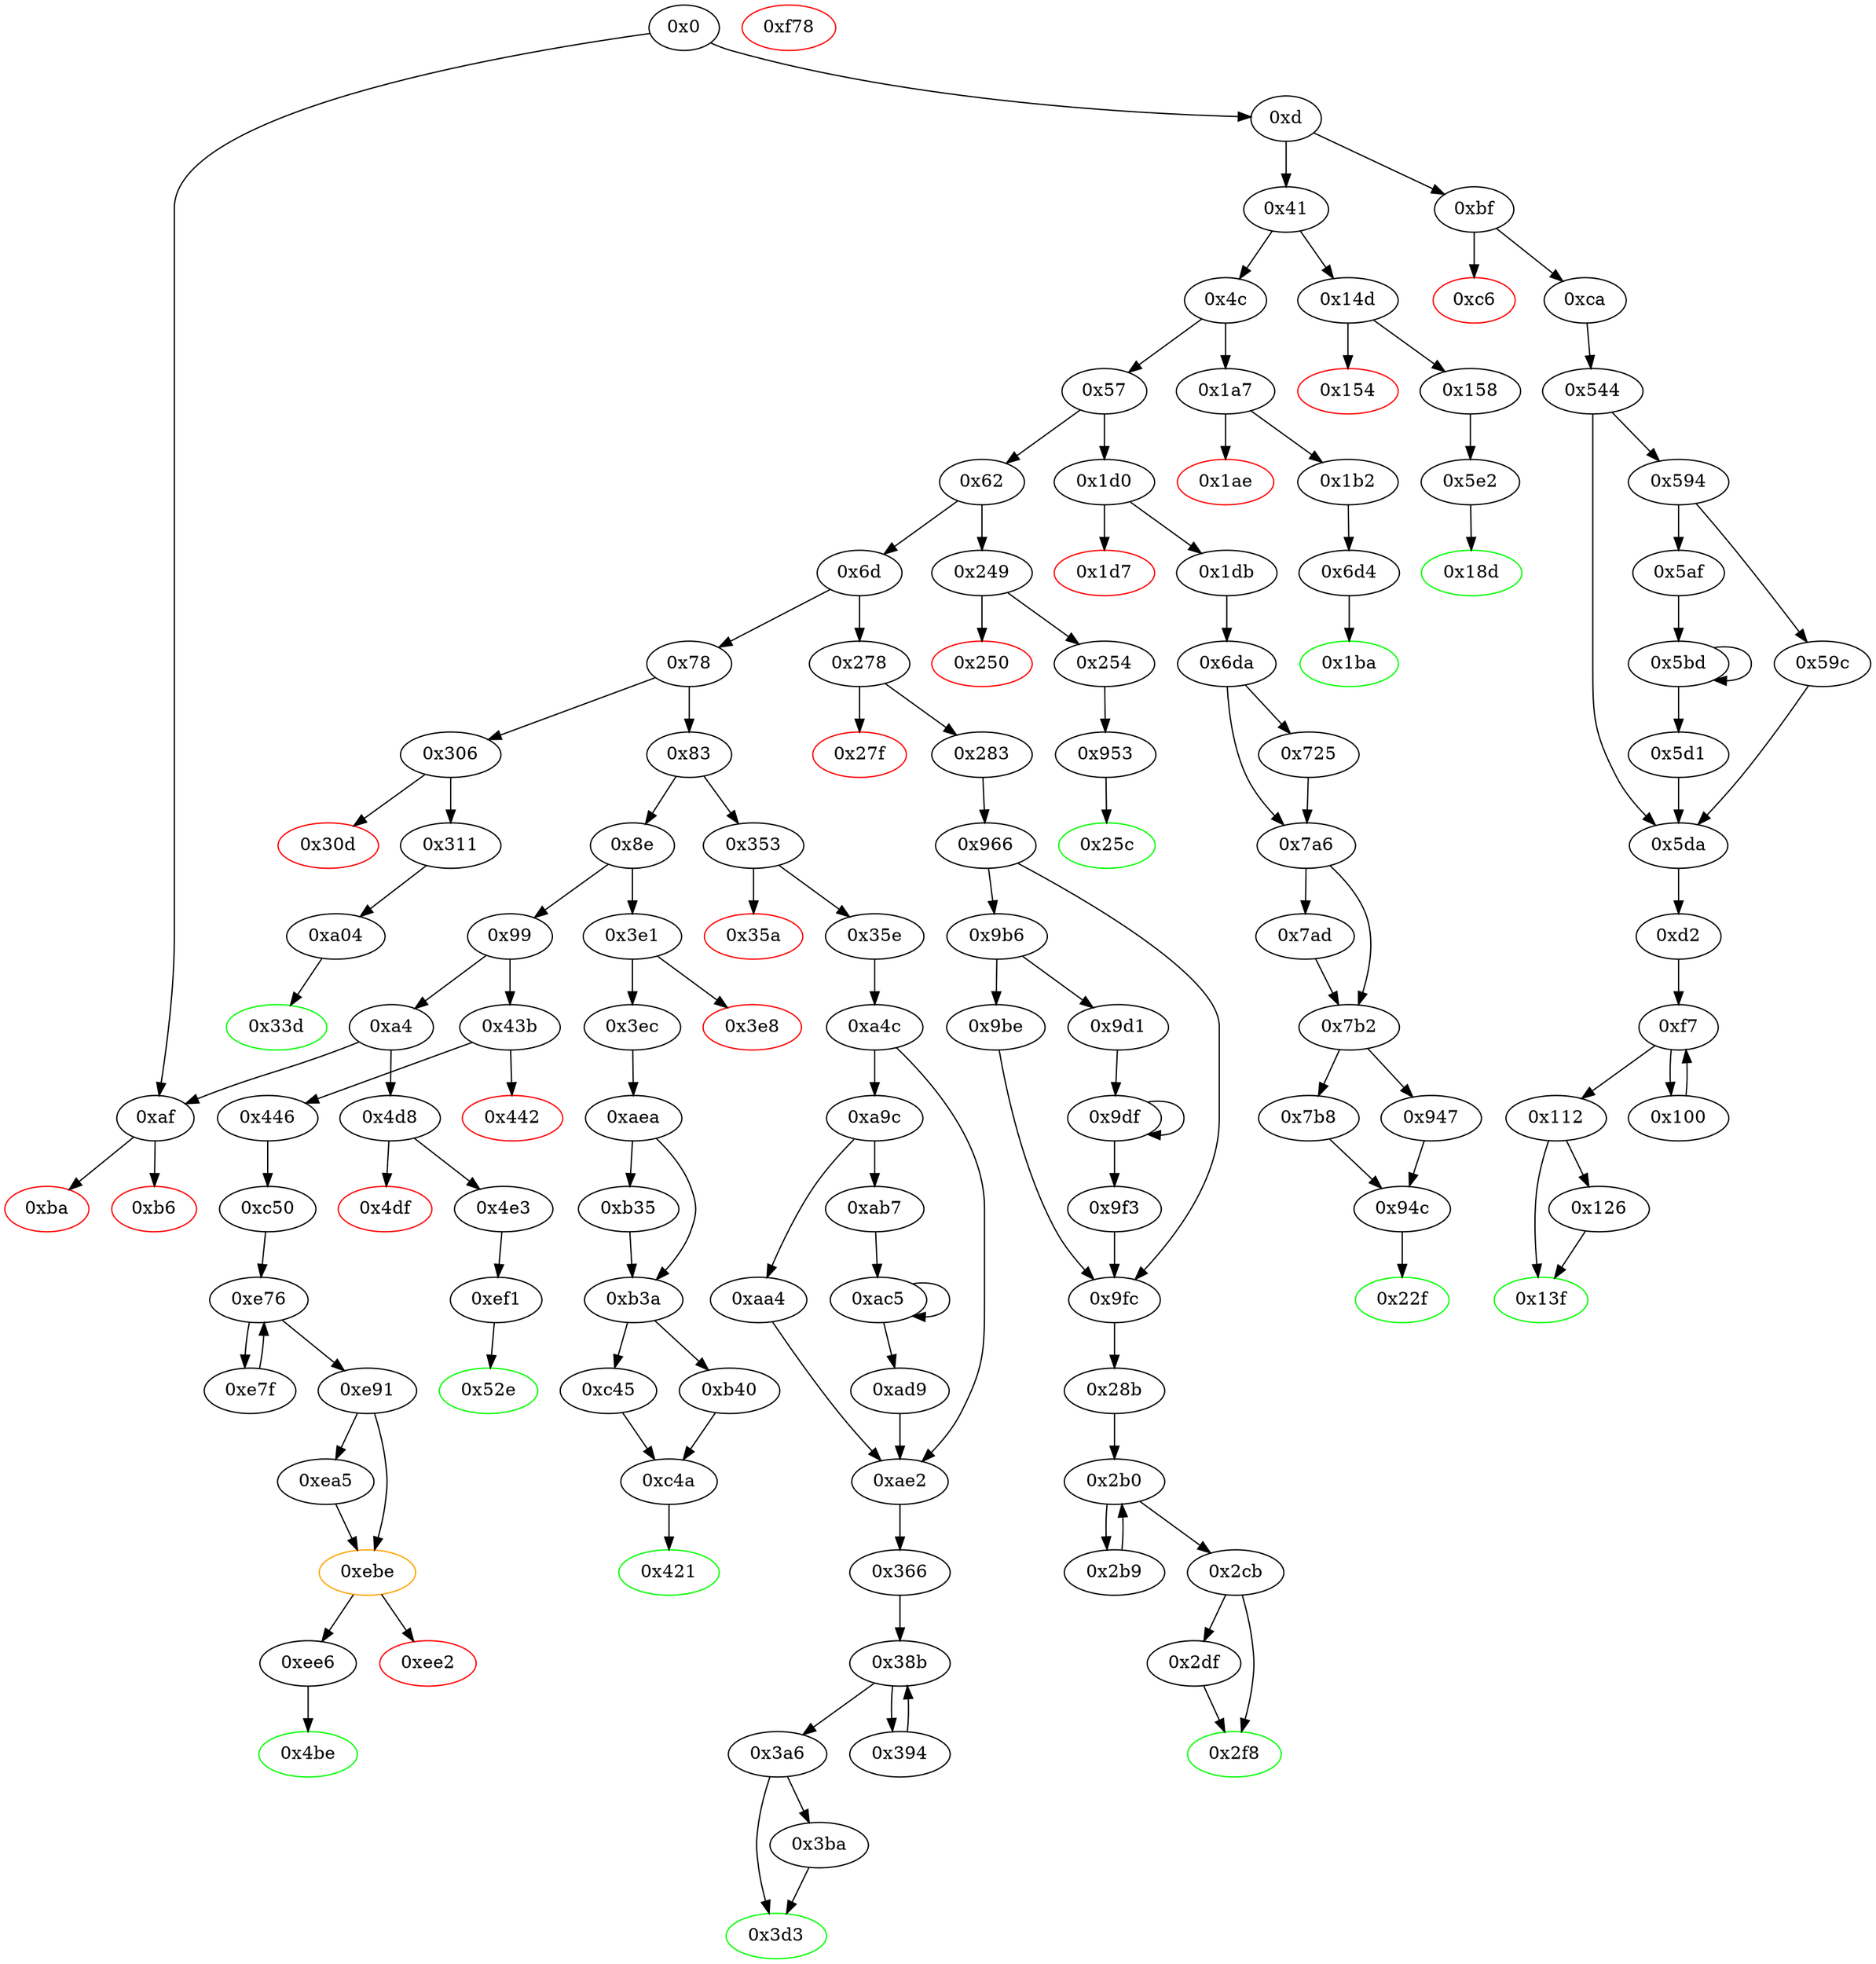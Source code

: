 digraph "" {
"0x1db" [fillcolor=white, id="0x1db", style=filled, tooltip="Block 0x1db\n[0x1db:0x22e]\n---\nPredecessors: [0x1d0]\nSuccessors: [0x6da]\n---\n0x1db JUMPDEST\n0x1dc PUSH2 0x22f\n0x1df PUSH1 0x4\n0x1e1 DUP1\n0x1e2 DUP1\n0x1e3 CALLDATALOAD\n0x1e4 PUSH20 0xffffffffffffffffffffffffffffffffffffffff\n0x1f9 AND\n0x1fa SWAP1\n0x1fb PUSH1 0x20\n0x1fd ADD\n0x1fe SWAP1\n0x1ff SWAP2\n0x200 SWAP1\n0x201 DUP1\n0x202 CALLDATALOAD\n0x203 PUSH20 0xffffffffffffffffffffffffffffffffffffffff\n0x218 AND\n0x219 SWAP1\n0x21a PUSH1 0x20\n0x21c ADD\n0x21d SWAP1\n0x21e SWAP2\n0x21f SWAP1\n0x220 DUP1\n0x221 CALLDATALOAD\n0x222 SWAP1\n0x223 PUSH1 0x20\n0x225 ADD\n0x226 SWAP1\n0x227 SWAP2\n0x228 SWAP1\n0x229 POP\n0x22a POP\n0x22b PUSH2 0x6da\n0x22e JUMP\n---\n0x1db: JUMPDEST \n0x1dc: V140 = 0x22f\n0x1df: V141 = 0x4\n0x1e3: V142 = CALLDATALOAD 0x4\n0x1e4: V143 = 0xffffffffffffffffffffffffffffffffffffffff\n0x1f9: V144 = AND 0xffffffffffffffffffffffffffffffffffffffff V142\n0x1fb: V145 = 0x20\n0x1fd: V146 = ADD 0x20 0x4\n0x202: V147 = CALLDATALOAD 0x24\n0x203: V148 = 0xffffffffffffffffffffffffffffffffffffffff\n0x218: V149 = AND 0xffffffffffffffffffffffffffffffffffffffff V147\n0x21a: V150 = 0x20\n0x21c: V151 = ADD 0x20 0x24\n0x221: V152 = CALLDATALOAD 0x44\n0x223: V153 = 0x20\n0x225: V154 = ADD 0x20 0x44\n0x22b: V155 = 0x6da\n0x22e: JUMP 0x6da\n---\nEntry stack: [V11]\nStack pops: 0\nStack additions: [0x22f, V144, V149, V152]\nExit stack: [V11, 0x22f, V144, V149, V152]\n\nDef sites:\nV11: {0xd.0x35}\n"];
"0x5da" [fillcolor=white, id="0x5da", style=filled, tooltip="Block 0x5da\n[0x5da:0x5e1]\n---\nPredecessors: [0x544, 0x59c, 0x5d1]\nSuccessors: [0xd2]\n---\n0x5da JUMPDEST\n0x5db POP\n0x5dc POP\n0x5dd POP\n0x5de POP\n0x5df POP\n0x5e0 DUP2\n0x5e1 JUMP\n---\n0x5da: JUMPDEST \n0x5e1: JUMP 0xd2\n---\nEntry stack: [V11, 0xd2, V414, 0x3, V405, S2, S1, S0]\nStack pops: 7\nStack additions: [S6, S5]\nExit stack: [V11, 0xd2, V414]\n\nDef sites:\nV11: {0xd.0x35}\n0xd2: {0xca.0xcb}\nV414: {0x544.0x569}\n0x3: {0x544.0x545}\nV405: {0x544.0x559}\nS2: {0x5d1.0x5d8, 0x59c.0x5a9, 0x544.0x579}\nS1: {0x5bd.0x5c5, 0x544.0x545}\nS0: {0x544.0x58d, 0x5af.0x5b1}\n"];
"0x43b" [fillcolor=white, id="0x43b", style=filled, tooltip="Block 0x43b\n[0x43b:0x441]\n---\nPredecessors: [0x99]\nSuccessors: [0x442, 0x446]\n---\n0x43b JUMPDEST\n0x43c CALLVALUE\n0x43d ISZERO\n0x43e PUSH2 0x446\n0x441 JUMPI\n---\n0x43b: JUMPDEST \n0x43c: V323 = CALLVALUE\n0x43d: V324 = ISZERO V323\n0x43e: V325 = 0x446\n0x441: JUMPI 0x446 V324\n---\nEntry stack: [V11]\nStack pops: 0\nStack additions: []\nExit stack: [V11]\n\nDef sites:\nV11: {0xd.0x35}\n"];
"0xba" [color=red, fillcolor=white, id="0xba", style=filled, tooltip="Block 0xba\n[0xba:0xbe]\n---\nPredecessors: [0xaf]\nSuccessors: []\n---\n0xba JUMPDEST\n0xbb PUSH1 0x0\n0xbd DUP1\n0xbe REVERT\n---\n0xba: JUMPDEST \n0xbb: V49 = 0x0\n0xbe: REVERT 0x0 0x0\n---\nEntry stack: [V11]\nStack pops: 0\nStack additions: []\nExit stack: [V11]\n\nDef sites:\nV11: {0xd.0x35}\n"];
"0x18d" [color=green, fillcolor=white, id="0x18d", style=filled, tooltip="Block 0x18d\n[0x18d:0x1a6]\n---\nPredecessors: [0x5e2]\nSuccessors: []\n---\n0x18d JUMPDEST\n0x18e PUSH1 0x40\n0x190 MLOAD\n0x191 DUP1\n0x192 DUP3\n0x193 ISZERO\n0x194 ISZERO\n0x195 ISZERO\n0x196 ISZERO\n0x197 DUP2\n0x198 MSTORE\n0x199 PUSH1 0x20\n0x19b ADD\n0x19c SWAP2\n0x19d POP\n0x19e POP\n0x19f PUSH1 0x40\n0x1a1 MLOAD\n0x1a2 DUP1\n0x1a3 SWAP2\n0x1a4 SUB\n0x1a5 SWAP1\n0x1a6 RETURN\n---\n0x18d: JUMPDEST \n0x18e: V112 = 0x40\n0x190: V113 = M[0x40]\n0x193: V114 = ISZERO 0x1\n0x194: V115 = ISZERO 0x0\n0x195: V116 = ISZERO 0x1\n0x196: V117 = ISZERO 0x0\n0x198: M[V113] = 0x1\n0x199: V118 = 0x20\n0x19b: V119 = ADD 0x20 V113\n0x19f: V120 = 0x40\n0x1a1: V121 = M[0x40]\n0x1a4: V122 = SUB V119 V121\n0x1a6: RETURN V121 V122\n---\nEntry stack: [V11, 0x1]\nStack pops: 1\nStack additions: []\nExit stack: [V11]\n\nDef sites:\nV11: {0xd.0x35}\n0x1: {0x5e2.0x6cb}\n"];
"0x22f" [color=green, fillcolor=white, id="0x22f", style=filled, tooltip="Block 0x22f\n[0x22f:0x248]\n---\nPredecessors: [0x94c]\nSuccessors: []\n---\n0x22f JUMPDEST\n0x230 PUSH1 0x40\n0x232 MLOAD\n0x233 DUP1\n0x234 DUP3\n0x235 ISZERO\n0x236 ISZERO\n0x237 ISZERO\n0x238 ISZERO\n0x239 DUP2\n0x23a MSTORE\n0x23b PUSH1 0x20\n0x23d ADD\n0x23e SWAP2\n0x23f POP\n0x240 POP\n0x241 PUSH1 0x40\n0x243 MLOAD\n0x244 DUP1\n0x245 SWAP2\n0x246 SUB\n0x247 SWAP1\n0x248 RETURN\n---\n0x22f: JUMPDEST \n0x230: V156 = 0x40\n0x232: V157 = M[0x40]\n0x235: V158 = ISZERO {0x0, 0x1}\n0x236: V159 = ISZERO V158\n0x237: V160 = ISZERO V159\n0x238: V161 = ISZERO V160\n0x23a: M[V157] = V161\n0x23b: V162 = 0x20\n0x23d: V163 = ADD 0x20 V157\n0x241: V164 = 0x40\n0x243: V165 = M[0x40]\n0x246: V166 = SUB V163 V165\n0x248: RETURN V165 V166\n---\nEntry stack: [V11, {0x0, 0x1}]\nStack pops: 1\nStack additions: []\nExit stack: [V11]\n\nDef sites:\nV11: {0xd.0x35}\n{0x0, 0x1}: {0x7b8.0x93f, 0x947.0x948}\n"];
"0x112" [fillcolor=white, id="0x112", style=filled, tooltip="Block 0x112\n[0x112:0x125]\n---\nPredecessors: [0xf7]\nSuccessors: [0x126, 0x13f]\n---\n0x112 JUMPDEST\n0x113 POP\n0x114 POP\n0x115 POP\n0x116 POP\n0x117 SWAP1\n0x118 POP\n0x119 SWAP1\n0x11a DUP2\n0x11b ADD\n0x11c SWAP1\n0x11d PUSH1 0x1f\n0x11f AND\n0x120 DUP1\n0x121 ISZERO\n0x122 PUSH2 0x13f\n0x125 JUMPI\n---\n0x112: JUMPDEST \n0x11b: V77 = ADD V64 V63\n0x11d: V78 = 0x1f\n0x11f: V79 = AND 0x1f V64\n0x121: V80 = ISZERO V79\n0x122: V81 = 0x13f\n0x125: JUMPI 0x13f V80\n---\nEntry stack: [V11, 0xd2, V414, V57, V57, V63, V66, V64, V64, V63, V66, S0]\nStack pops: 7\nStack additions: [V77, V79]\nExit stack: [V11, 0xd2, V414, V57, V57, V77, V79]\n\nDef sites:\nV11: {0xd.0x35}\n0xd2: {0xca.0xcb}\nV414: {0x544.0x569}\nV57: {0xd2.0xd5}\nV57: {0xd2.0xd5}\nV63: {0xd2.0xe8}\nV66: {0xd2.0xf0}\nV64: {0xd2.0xec}\nV64: {0xd2.0xec}\nV63: {0xd2.0xe8}\nV66: {0xd2.0xf0}\nS0: {0x100.0x10b, 0xd2.0xf5}\n"];
"0xac5" [fillcolor=white, id="0xac5", style=filled, tooltip="Block 0xac5\n[0xac5:0xad8]\n---\nPredecessors: [0xab7, 0xac5]\nSuccessors: [0xac5, 0xad9]\n---\n0xac5 JUMPDEST\n0xac6 DUP2\n0xac7 SLOAD\n0xac8 DUP2\n0xac9 MSTORE\n0xaca SWAP1\n0xacb PUSH1 0x1\n0xacd ADD\n0xace SWAP1\n0xacf PUSH1 0x20\n0xad1 ADD\n0xad2 DUP1\n0xad3 DUP4\n0xad4 GT\n0xad5 PUSH2 0xac5\n0xad8 JUMPI\n---\n0xac5: JUMPDEST \n0xac7: V757 = S[S1]\n0xac9: M[S0] = V757\n0xacb: V758 = 0x1\n0xacd: V759 = ADD 0x1 S1\n0xacf: V760 = 0x20\n0xad1: V761 = ADD 0x20 S0\n0xad4: V762 = GT V752 V761\n0xad5: V763 = 0xac5\n0xad8: JUMPI 0xac5 V762\n---\nEntry stack: [V11, 0x366, V724, 0x5, V715, V752, S1, S0]\nStack pops: 3\nStack additions: [S2, V759, V761]\nExit stack: [V11, 0x366, V724, 0x5, V715, V752, V759, V761]\n\nDef sites:\nV11: {0xd.0x35}\n0x366: {0x35e.0x35f}\nV724: {0xa4c.0xa71}\n0x5: {0xa4c.0xa4d}\nV715: {0xa4c.0xa61}\nV752: {0xab7.0xab9}\nS1: {0xac5.0xacd, 0xab7.0xac3}\nS0: {0xac5.0xad1, 0xa4c.0xa81}\n"];
"0x3a6" [fillcolor=white, id="0x3a6", style=filled, tooltip="Block 0x3a6\n[0x3a6:0x3b9]\n---\nPredecessors: [0x38b]\nSuccessors: [0x3ba, 0x3d3]\n---\n0x3a6 JUMPDEST\n0x3a7 POP\n0x3a8 POP\n0x3a9 POP\n0x3aa POP\n0x3ab SWAP1\n0x3ac POP\n0x3ad SWAP1\n0x3ae DUP2\n0x3af ADD\n0x3b0 SWAP1\n0x3b1 PUSH1 0x1f\n0x3b3 AND\n0x3b4 DUP1\n0x3b5 ISZERO\n0x3b6 PUSH2 0x3d3\n0x3b9 JUMPI\n---\n0x3a6: JUMPDEST \n0x3af: V277 = ADD V264 V263\n0x3b1: V278 = 0x1f\n0x3b3: V279 = AND 0x1f V264\n0x3b5: V280 = ISZERO V279\n0x3b6: V281 = 0x3d3\n0x3b9: JUMPI 0x3d3 V280\n---\nEntry stack: [V11, 0x366, V724, V257, V257, V263, V266, V264, V264, V263, V266, S0]\nStack pops: 7\nStack additions: [V277, V279]\nExit stack: [V11, 0x366, V724, V257, V257, V277, V279]\n\nDef sites:\nV11: {0xd.0x35}\n0x366: {0x35e.0x35f}\nV724: {0xa4c.0xa71}\nV257: {0x366.0x369}\nV257: {0x366.0x369}\nV263: {0x366.0x37c}\nV266: {0x366.0x384}\nV264: {0x366.0x380}\nV264: {0x366.0x380}\nV263: {0x366.0x37c}\nV266: {0x366.0x384}\nS0: {0x394.0x39f, 0x366.0x389}\n"];
"0xca" [fillcolor=white, id="0xca", style=filled, tooltip="Block 0xca\n[0xca:0xd1]\n---\nPredecessors: [0xbf]\nSuccessors: [0x544]\n---\n0xca JUMPDEST\n0xcb PUSH2 0xd2\n0xce PUSH2 0x544\n0xd1 JUMP\n---\n0xca: JUMPDEST \n0xcb: V54 = 0xd2\n0xce: V55 = 0x544\n0xd1: JUMP 0x544\n---\nEntry stack: [V11]\nStack pops: 0\nStack additions: [0xd2]\nExit stack: [V11, 0xd2]\n\nDef sites:\nV11: {0xd.0x35}\n"];
"0xb3a" [fillcolor=white, id="0xb3a", style=filled, tooltip="Block 0xb3a\n[0xb3a:0xb3f]\n---\nPredecessors: [0xaea, 0xb35]\nSuccessors: [0xb40, 0xc45]\n---\n0xb3a JUMPDEST\n0xb3b ISZERO\n0xb3c PUSH2 0xc45\n0xb3f JUMPI\n---\n0xb3a: JUMPDEST \n0xb3b: V788 = ISZERO S0\n0xb3c: V789 = 0xc45\n0xb3f: JUMPI 0xc45 V788\n---\nEntry stack: [V11, 0x421, V305, V308, 0x0, S0]\nStack pops: 1\nStack additions: []\nExit stack: [V11, 0x421, V305, V308, 0x0]\n\nDef sites:\nV11: {0xd.0x35}\n0x421: {0x3ec.0x3ed}\nV305: {0x3ec.0x40a}\nV308: {0x3ec.0x413}\n0x0: {0xaea.0xaeb}\nS0: {0xaea.0xb2e, 0xb35.0xb39}\n"];
"0xaa4" [fillcolor=white, id="0xaa4", style=filled, tooltip="Block 0xaa4\n[0xaa4:0xab6]\n---\nPredecessors: [0xa9c]\nSuccessors: [0xae2]\n---\n0xaa4 PUSH2 0x100\n0xaa7 DUP1\n0xaa8 DUP4\n0xaa9 SLOAD\n0xaaa DIV\n0xaab MUL\n0xaac DUP4\n0xaad MSTORE\n0xaae SWAP2\n0xaaf PUSH1 0x20\n0xab1 ADD\n0xab2 SWAP2\n0xab3 PUSH2 0xae2\n0xab6 JUMP\n---\n0xaa4: V745 = 0x100\n0xaa9: V746 = S[0x5]\n0xaaa: V747 = DIV V746 0x100\n0xaab: V748 = MUL V747 0x100\n0xaad: M[V728] = V748\n0xaaf: V749 = 0x20\n0xab1: V750 = ADD 0x20 V728\n0xab3: V751 = 0xae2\n0xab6: JUMP 0xae2\n---\nEntry stack: [V11, 0x366, V724, 0x5, V715, V728, 0x5, V739]\nStack pops: 3\nStack additions: [V750, S1, S0]\nExit stack: [V11, 0x366, V724, 0x5, V715, V750, 0x5, V739]\n\nDef sites:\nV11: {0xd.0x35}\n0x366: {0x35e.0x35f}\nV724: {0xa4c.0xa71}\n0x5: {0xa4c.0xa4d}\nV715: {0xa4c.0xa61}\nV728: {0xa4c.0xa81}\n0x5: {0xa4c.0xa4d}\nV739: {0xa4c.0xa95}\n"];
"0x1ae" [color=red, fillcolor=white, id="0x1ae", style=filled, tooltip="Block 0x1ae\n[0x1ae:0x1b1]\n---\nPredecessors: [0x1a7]\nSuccessors: []\n---\n0x1ae PUSH1 0x0\n0x1b0 DUP1\n0x1b1 REVERT\n---\n0x1ae: V126 = 0x0\n0x1b1: REVERT 0x0 0x0\n---\nEntry stack: [V11]\nStack pops: 0\nStack additions: []\nExit stack: [V11]\n\nDef sites:\nV11: {0xd.0x35}\n"];
"0x126" [fillcolor=white, id="0x126", style=filled, tooltip="Block 0x126\n[0x126:0x13e]\n---\nPredecessors: [0x112]\nSuccessors: [0x13f]\n---\n0x126 DUP1\n0x127 DUP3\n0x128 SUB\n0x129 DUP1\n0x12a MLOAD\n0x12b PUSH1 0x1\n0x12d DUP4\n0x12e PUSH1 0x20\n0x130 SUB\n0x131 PUSH2 0x100\n0x134 EXP\n0x135 SUB\n0x136 NOT\n0x137 AND\n0x138 DUP2\n0x139 MSTORE\n0x13a PUSH1 0x20\n0x13c ADD\n0x13d SWAP2\n0x13e POP\n---\n0x128: V82 = SUB V77 V79\n0x12a: V83 = M[V82]\n0x12b: V84 = 0x1\n0x12e: V85 = 0x20\n0x130: V86 = SUB 0x20 V79\n0x131: V87 = 0x100\n0x134: V88 = EXP 0x100 V86\n0x135: V89 = SUB V88 0x1\n0x136: V90 = NOT V89\n0x137: V91 = AND V90 V83\n0x139: M[V82] = V91\n0x13a: V92 = 0x20\n0x13c: V93 = ADD 0x20 V82\n---\nEntry stack: [V11, 0xd2, V414, V57, V57, V77, V79]\nStack pops: 2\nStack additions: [V93, S0]\nExit stack: [V11, 0xd2, V414, V57, V57, V93, V79]\n\nDef sites:\nV11: {0xd.0x35}\n0xd2: {0xca.0xcb}\nV414: {0x544.0x569}\nV57: {0xd2.0xd5}\nV57: {0xd2.0xd5}\nV77: {0x112.0x11b}\nV79: {0x112.0x11f}\n"];
"0x6d4" [fillcolor=white, id="0x6d4", style=filled, tooltip="Block 0x6d4\n[0x6d4:0x6d9]\n---\nPredecessors: [0x1b2]\nSuccessors: [0x1ba]\n---\n0x6d4 JUMPDEST\n0x6d5 PUSH1 0x2\n0x6d7 SLOAD\n0x6d8 DUP2\n0x6d9 JUMP\n---\n0x6d4: JUMPDEST \n0x6d5: V497 = 0x2\n0x6d7: V498 = S[0x2]\n0x6d9: JUMP 0x1ba\n---\nEntry stack: [V11, 0x1ba]\nStack pops: 1\nStack additions: [S0, V498]\nExit stack: [V11, 0x1ba, V498]\n\nDef sites:\nV11: {0xd.0x35}\n0x1ba: {0x1b2.0x1b3}\n"];
"0x254" [fillcolor=white, id="0x254", style=filled, tooltip="Block 0x254\n[0x254:0x25b]\n---\nPredecessors: [0x249]\nSuccessors: [0x953]\n---\n0x254 JUMPDEST\n0x255 PUSH2 0x25c\n0x258 PUSH2 0x953\n0x25b JUMP\n---\n0x254: JUMPDEST \n0x255: V171 = 0x25c\n0x258: V172 = 0x953\n0x25b: JUMP 0x953\n---\nEntry stack: [V11]\nStack pops: 0\nStack additions: [0x25c]\nExit stack: [V11, 0x25c]\n\nDef sites:\nV11: {0xd.0x35}\n"];
"0x62" [fillcolor=white, id="0x62", style=filled, tooltip="Block 0x62\n[0x62:0x6c]\n---\nPredecessors: [0x57]\nSuccessors: [0x6d, 0x249]\n---\n0x62 DUP1\n0x63 PUSH4 0x313ce567\n0x68 EQ\n0x69 PUSH2 0x249\n0x6c JUMPI\n---\n0x63: V24 = 0x313ce567\n0x68: V25 = EQ 0x313ce567 V11\n0x69: V26 = 0x249\n0x6c: JUMPI 0x249 V25\n---\nEntry stack: [V11]\nStack pops: 1\nStack additions: [S0]\nExit stack: [V11]\n\nDef sites:\nV11: {0xd.0x35}\n"];
"0x28b" [fillcolor=white, id="0x28b", style=filled, tooltip="Block 0x28b\n[0x28b:0x2af]\n---\nPredecessors: [0x9fc]\nSuccessors: [0x2b0]\n---\n0x28b JUMPDEST\n0x28c PUSH1 0x40\n0x28e MLOAD\n0x28f DUP1\n0x290 DUP1\n0x291 PUSH1 0x20\n0x293 ADD\n0x294 DUP3\n0x295 DUP2\n0x296 SUB\n0x297 DUP3\n0x298 MSTORE\n0x299 DUP4\n0x29a DUP2\n0x29b DUP2\n0x29c MLOAD\n0x29d DUP2\n0x29e MSTORE\n0x29f PUSH1 0x20\n0x2a1 ADD\n0x2a2 SWAP2\n0x2a3 POP\n0x2a4 DUP1\n0x2a5 MLOAD\n0x2a6 SWAP1\n0x2a7 PUSH1 0x20\n0x2a9 ADD\n0x2aa SWAP1\n0x2ab DUP1\n0x2ac DUP4\n0x2ad DUP4\n0x2ae PUSH1 0x0\n---\n0x28b: JUMPDEST \n0x28c: V190 = 0x40\n0x28e: V191 = M[0x40]\n0x291: V192 = 0x20\n0x293: V193 = ADD 0x20 V191\n0x296: V194 = SUB V193 V191\n0x298: M[V191] = V194\n0x29c: V195 = M[V647]\n0x29e: M[V193] = V195\n0x29f: V196 = 0x20\n0x2a1: V197 = ADD 0x20 V193\n0x2a5: V198 = M[V647]\n0x2a7: V199 = 0x20\n0x2a9: V200 = ADD 0x20 V647\n0x2ae: V201 = 0x0\n---\nEntry stack: [V11, 0x28b, V647]\nStack pops: 1\nStack additions: [S0, V191, V191, V197, V200, V198, V198, V197, V200, 0x0]\nExit stack: [V11, 0x28b, V647, V191, V191, V197, V200, V198, V198, V197, V200, 0x0]\n\nDef sites:\nV11: {0xd.0x35}\n0x28b: {0x283.0x284}\nV647: {0x966.0x98b}\n"];
"0x38b" [fillcolor=white, id="0x38b", style=filled, tooltip="Block 0x38b\n[0x38b:0x393]\n---\nPredecessors: [0x366, 0x394]\nSuccessors: [0x394, 0x3a6]\n---\n0x38b JUMPDEST\n0x38c DUP4\n0x38d DUP2\n0x38e LT\n0x38f ISZERO\n0x390 PUSH2 0x3a6\n0x393 JUMPI\n---\n0x38b: JUMPDEST \n0x38e: V268 = LT S0 V264\n0x38f: V269 = ISZERO V268\n0x390: V270 = 0x3a6\n0x393: JUMPI 0x3a6 V269\n---\nEntry stack: [V11, 0x366, V724, V257, V257, V263, V266, V264, V264, V263, V266, S0]\nStack pops: 4\nStack additions: [S3, S2, S1, S0]\nExit stack: [V11, 0x366, V724, V257, V257, V263, V266, V264, V264, V263, V266, S0]\n\nDef sites:\nV11: {0xd.0x35}\n0x366: {0x35e.0x35f}\nV724: {0xa4c.0xa71}\nV257: {0x366.0x369}\nV257: {0x366.0x369}\nV263: {0x366.0x37c}\nV266: {0x366.0x384}\nV264: {0x366.0x380}\nV264: {0x366.0x380}\nV263: {0x366.0x37c}\nV266: {0x366.0x384}\nS0: {0x394.0x39f, 0x366.0x389}\n"];
"0x725" [fillcolor=white, id="0x725", style=filled, tooltip="Block 0x725\n[0x725:0x7a5]\n---\nPredecessors: [0x6da]\nSuccessors: [0x7a6]\n---\n0x725 POP\n0x726 DUP2\n0x727 PUSH1 0x1\n0x729 PUSH1 0x0\n0x72b DUP7\n0x72c PUSH20 0xffffffffffffffffffffffffffffffffffffffff\n0x741 AND\n0x742 PUSH20 0xffffffffffffffffffffffffffffffffffffffff\n0x757 AND\n0x758 DUP2\n0x759 MSTORE\n0x75a PUSH1 0x20\n0x75c ADD\n0x75d SWAP1\n0x75e DUP2\n0x75f MSTORE\n0x760 PUSH1 0x20\n0x762 ADD\n0x763 PUSH1 0x0\n0x765 SHA3\n0x766 PUSH1 0x0\n0x768 CALLER\n0x769 PUSH20 0xffffffffffffffffffffffffffffffffffffffff\n0x77e AND\n0x77f PUSH20 0xffffffffffffffffffffffffffffffffffffffff\n0x794 AND\n0x795 DUP2\n0x796 MSTORE\n0x797 PUSH1 0x20\n0x799 ADD\n0x79a SWAP1\n0x79b DUP2\n0x79c MSTORE\n0x79d PUSH1 0x20\n0x79f ADD\n0x7a0 PUSH1 0x0\n0x7a2 SHA3\n0x7a3 SLOAD\n0x7a4 LT\n0x7a5 ISZERO\n---\n0x727: V516 = 0x1\n0x729: V517 = 0x0\n0x72c: V518 = 0xffffffffffffffffffffffffffffffffffffffff\n0x741: V519 = AND 0xffffffffffffffffffffffffffffffffffffffff V144\n0x742: V520 = 0xffffffffffffffffffffffffffffffffffffffff\n0x757: V521 = AND 0xffffffffffffffffffffffffffffffffffffffff V519\n0x759: M[0x0] = V521\n0x75a: V522 = 0x20\n0x75c: V523 = ADD 0x20 0x0\n0x75f: M[0x20] = 0x1\n0x760: V524 = 0x20\n0x762: V525 = ADD 0x20 0x20\n0x763: V526 = 0x0\n0x765: V527 = SHA3 0x0 0x40\n0x766: V528 = 0x0\n0x768: V529 = CALLER\n0x769: V530 = 0xffffffffffffffffffffffffffffffffffffffff\n0x77e: V531 = AND 0xffffffffffffffffffffffffffffffffffffffff V529\n0x77f: V532 = 0xffffffffffffffffffffffffffffffffffffffff\n0x794: V533 = AND 0xffffffffffffffffffffffffffffffffffffffff V531\n0x796: M[0x0] = V533\n0x797: V534 = 0x20\n0x799: V535 = ADD 0x20 0x0\n0x79c: M[0x20] = V527\n0x79d: V536 = 0x20\n0x79f: V537 = ADD 0x20 0x20\n0x7a0: V538 = 0x0\n0x7a2: V539 = SHA3 0x0 0x40\n0x7a3: V540 = S[V539]\n0x7a4: V541 = LT V540 V152\n0x7a5: V542 = ISZERO V541\n---\nEntry stack: [V11, 0x22f, V144, V149, V152, 0x0, V513]\nStack pops: 5\nStack additions: [S4, S3, S2, S1, V542]\nExit stack: [V11, 0x22f, V144, V149, V152, 0x0, V542]\n\nDef sites:\nV11: {0xd.0x35}\n0x22f: {0x1db.0x1dc}\nV144: {0x1db.0x1f9}\nV149: {0x1db.0x218}\nV152: {0x1db.0x221}\n0x0: {0x6da.0x6db}\nV513: {0x6da.0x71e}\n"];
"0xd" [fillcolor=white, id="0xd", style=filled, tooltip="Block 0xd\n[0xd:0x40]\n---\nPredecessors: [0x0]\nSuccessors: [0x41, 0xbf]\n---\n0xd PUSH1 0x0\n0xf CALLDATALOAD\n0x10 PUSH29 0x100000000000000000000000000000000000000000000000000000000\n0x2e SWAP1\n0x2f DIV\n0x30 PUSH4 0xffffffff\n0x35 AND\n0x36 DUP1\n0x37 PUSH4 0x6fdde03\n0x3c EQ\n0x3d PUSH2 0xbf\n0x40 JUMPI\n---\n0xd: V6 = 0x0\n0xf: V7 = CALLDATALOAD 0x0\n0x10: V8 = 0x100000000000000000000000000000000000000000000000000000000\n0x2f: V9 = DIV V7 0x100000000000000000000000000000000000000000000000000000000\n0x30: V10 = 0xffffffff\n0x35: V11 = AND 0xffffffff V9\n0x37: V12 = 0x6fdde03\n0x3c: V13 = EQ 0x6fdde03 V11\n0x3d: V14 = 0xbf\n0x40: JUMPI 0xbf V13\n---\nEntry stack: []\nStack pops: 0\nStack additions: [V11]\nExit stack: [V11]\n\nDef sites:\n"];
"0xe76" [fillcolor=white, id="0xe76", style=filled, tooltip="Block 0xe76\n[0xe76:0xe7e]\n---\nPredecessors: [0xc50, 0xe7f]\nSuccessors: [0xe7f, 0xe91]\n---\n0xe76 JUMPDEST\n0xe77 DUP4\n0xe78 DUP2\n0xe79 LT\n0xe7a ISZERO\n0xe7b PUSH2 0xe91\n0xe7e JUMPI\n---\n0xe76: JUMPDEST \n0xe79: V917 = LT S0 V913\n0xe7a: V918 = ISZERO V917\n0xe7b: V919 = 0xe91\n0xe7e: JUMPI 0xe91 V918\n---\nEntry stack: [V11, 0x4be, V331, V334, V352, 0x0, V874, V888, V889, V334, V890, V352, V898, V912, V915, V913, V913, V912, V915, S0]\nStack pops: 4\nStack additions: [S3, S2, S1, S0]\nExit stack: [V11, 0x4be, V331, V334, V352, 0x0, V874, V888, V889, V334, V890, V352, V898, V912, V915, V913, V913, V912, V915, S0]\n\nDef sites:\nV11: {0xd.0x35}\n0x4be: {0x446.0x447}\nV331: {0x446.0x464}\nV334: {0x446.0x46d}\nV352: {0x446.0x495}\n0x0: {0xc50.0xc51}\nV874: {0xc50.0xd4f}\nV888: {0xc50.0xdcb}\nV889: {0xc50.0xdcc}\nV334: {0x446.0x46d}\nV890: {0xc50.0xdce}\nV352: {0x446.0x495}\nV898: {0xc50.0xdfd}\nV912: {0xc50.0xe68}\nV915: {0xc50.0xe6f}\nV913: {0xc50.0xe6b}\nV913: {0xc50.0xe6b}\nV912: {0xc50.0xe68}\nV915: {0xc50.0xe6f}\nS0: {0xc50.0xe74, 0xe7f.0xe8a}\n"];
"0x25c" [color=green, fillcolor=white, id="0x25c", style=filled, tooltip="Block 0x25c\n[0x25c:0x277]\n---\nPredecessors: [0x953]\nSuccessors: []\n---\n0x25c JUMPDEST\n0x25d PUSH1 0x40\n0x25f MLOAD\n0x260 DUP1\n0x261 DUP3\n0x262 PUSH1 0xff\n0x264 AND\n0x265 PUSH1 0xff\n0x267 AND\n0x268 DUP2\n0x269 MSTORE\n0x26a PUSH1 0x20\n0x26c ADD\n0x26d SWAP2\n0x26e POP\n0x26f POP\n0x270 PUSH1 0x40\n0x272 MLOAD\n0x273 DUP1\n0x274 SWAP2\n0x275 SUB\n0x276 SWAP1\n0x277 RETURN\n---\n0x25c: JUMPDEST \n0x25d: V173 = 0x40\n0x25f: V174 = M[0x40]\n0x262: V175 = 0xff\n0x264: V176 = AND 0xff V626\n0x265: V177 = 0xff\n0x267: V178 = AND 0xff V176\n0x269: M[V174] = V178\n0x26a: V179 = 0x20\n0x26c: V180 = ADD 0x20 V174\n0x270: V181 = 0x40\n0x272: V182 = M[0x40]\n0x275: V183 = SUB V180 V182\n0x277: RETURN V182 V183\n---\nEntry stack: [V11, 0x25c, V626]\nStack pops: 1\nStack additions: []\nExit stack: [V11, 0x25c]\n\nDef sites:\nV11: {0xd.0x35}\n0x25c: {0x254.0x255}\nV626: {0x953.0x963}\n"];
"0x3ec" [fillcolor=white, id="0x3ec", style=filled, tooltip="Block 0x3ec\n[0x3ec:0x420]\n---\nPredecessors: [0x3e1]\nSuccessors: [0xaea]\n---\n0x3ec JUMPDEST\n0x3ed PUSH2 0x421\n0x3f0 PUSH1 0x4\n0x3f2 DUP1\n0x3f3 DUP1\n0x3f4 CALLDATALOAD\n0x3f5 PUSH20 0xffffffffffffffffffffffffffffffffffffffff\n0x40a AND\n0x40b SWAP1\n0x40c PUSH1 0x20\n0x40e ADD\n0x40f SWAP1\n0x410 SWAP2\n0x411 SWAP1\n0x412 DUP1\n0x413 CALLDATALOAD\n0x414 SWAP1\n0x415 PUSH1 0x20\n0x417 ADD\n0x418 SWAP1\n0x419 SWAP2\n0x41a SWAP1\n0x41b POP\n0x41c POP\n0x41d PUSH2 0xaea\n0x420 JUMP\n---\n0x3ec: JUMPDEST \n0x3ed: V301 = 0x421\n0x3f0: V302 = 0x4\n0x3f4: V303 = CALLDATALOAD 0x4\n0x3f5: V304 = 0xffffffffffffffffffffffffffffffffffffffff\n0x40a: V305 = AND 0xffffffffffffffffffffffffffffffffffffffff V303\n0x40c: V306 = 0x20\n0x40e: V307 = ADD 0x20 0x4\n0x413: V308 = CALLDATALOAD 0x24\n0x415: V309 = 0x20\n0x417: V310 = ADD 0x20 0x24\n0x41d: V311 = 0xaea\n0x420: JUMP 0xaea\n---\nEntry stack: [V11]\nStack pops: 0\nStack additions: [0x421, V305, V308]\nExit stack: [V11, 0x421, V305, V308]\n\nDef sites:\nV11: {0xd.0x35}\n"];
"0xae2" [fillcolor=white, id="0xae2", style=filled, tooltip="Block 0xae2\n[0xae2:0xae9]\n---\nPredecessors: [0xa4c, 0xaa4, 0xad9]\nSuccessors: [0x366]\n---\n0xae2 JUMPDEST\n0xae3 POP\n0xae4 POP\n0xae5 POP\n0xae6 POP\n0xae7 POP\n0xae8 DUP2\n0xae9 JUMP\n---\n0xae2: JUMPDEST \n0xae9: JUMP 0x366\n---\nEntry stack: [V11, 0x366, V724, 0x5, V715, S2, S1, S0]\nStack pops: 7\nStack additions: [S6, S5]\nExit stack: [V11, 0x366, V724]\n\nDef sites:\nV11: {0xd.0x35}\n0x366: {0x35e.0x35f}\nV724: {0xa4c.0xa71}\n0x5: {0xa4c.0xa4d}\nV715: {0xa4c.0xa61}\nS2: {0xad9.0xae0, 0xa4c.0xa81, 0xaa4.0xab1}\nS1: {0xac5.0xacd, 0xa4c.0xa4d}\nS0: {0xa4c.0xa95, 0xab7.0xab9}\n"];
"0x13f" [color=green, fillcolor=white, id="0x13f", style=filled, tooltip="Block 0x13f\n[0x13f:0x14c]\n---\nPredecessors: [0x112, 0x126]\nSuccessors: []\n---\n0x13f JUMPDEST\n0x140 POP\n0x141 SWAP3\n0x142 POP\n0x143 POP\n0x144 POP\n0x145 PUSH1 0x40\n0x147 MLOAD\n0x148 DUP1\n0x149 SWAP2\n0x14a SUB\n0x14b SWAP1\n0x14c RETURN\n---\n0x13f: JUMPDEST \n0x145: V94 = 0x40\n0x147: V95 = M[0x40]\n0x14a: V96 = SUB S1 V95\n0x14c: RETURN V95 V96\n---\nEntry stack: [V11, 0xd2, V414, V57, V57, S1, V79]\nStack pops: 5\nStack additions: []\nExit stack: [V11, 0xd2]\n\nDef sites:\nV11: {0xd.0x35}\n0xd2: {0xca.0xcb}\nV414: {0x544.0x569}\nV57: {0xd2.0xd5}\nV57: {0xd2.0xd5}\nS1: {0x112.0x11b, 0x126.0x13c}\nV79: {0x112.0x11f}\n"];
"0x7a6" [fillcolor=white, id="0x7a6", style=filled, tooltip="Block 0x7a6\n[0x7a6:0x7ac]\n---\nPredecessors: [0x6da, 0x725]\nSuccessors: [0x7ad, 0x7b2]\n---\n0x7a6 JUMPDEST\n0x7a7 DUP1\n0x7a8 ISZERO\n0x7a9 PUSH2 0x7b2\n0x7ac JUMPI\n---\n0x7a6: JUMPDEST \n0x7a8: V543 = ISZERO S0\n0x7a9: V544 = 0x7b2\n0x7ac: JUMPI 0x7b2 V543\n---\nEntry stack: [V11, 0x22f, V144, V149, V152, 0x0, S0]\nStack pops: 1\nStack additions: [S0]\nExit stack: [V11, 0x22f, V144, V149, V152, 0x0, S0]\n\nDef sites:\nV11: {0xd.0x35}\n0x22f: {0x1db.0x1dc}\nV144: {0x1db.0x1f9}\nV149: {0x1db.0x218}\nV152: {0x1db.0x221}\n0x0: {0x6da.0x6db}\nS0: {0x6da.0x71e, 0x725.0x7a5}\n"];
"0xb35" [fillcolor=white, id="0xb35", style=filled, tooltip="Block 0xb35\n[0xb35:0xb39]\n---\nPredecessors: [0xaea]\nSuccessors: [0xb3a]\n---\n0xb35 POP\n0xb36 PUSH1 0x0\n0xb38 DUP3\n0xb39 GT\n---\n0xb36: V786 = 0x0\n0xb39: V787 = GT V308 0x0\n---\nEntry stack: [V11, 0x421, V305, V308, 0x0, V783]\nStack pops: 3\nStack additions: [S2, S1, V787]\nExit stack: [V11, 0x421, V305, V308, 0x0, V787]\n\nDef sites:\nV11: {0xd.0x35}\n0x421: {0x3ec.0x3ed}\nV305: {0x3ec.0x40a}\nV308: {0x3ec.0x413}\n0x0: {0xaea.0xaeb}\nV783: {0xaea.0xb2e}\n"];
"0x41" [fillcolor=white, id="0x41", style=filled, tooltip="Block 0x41\n[0x41:0x4b]\n---\nPredecessors: [0xd]\nSuccessors: [0x4c, 0x14d]\n---\n0x41 DUP1\n0x42 PUSH4 0x95ea7b3\n0x47 EQ\n0x48 PUSH2 0x14d\n0x4b JUMPI\n---\n0x42: V15 = 0x95ea7b3\n0x47: V16 = EQ 0x95ea7b3 V11\n0x48: V17 = 0x14d\n0x4b: JUMPI 0x14d V16\n---\nEntry stack: [V11]\nStack pops: 1\nStack additions: [S0]\nExit stack: [V11]\n\nDef sites:\nV11: {0xd.0x35}\n"];
"0xad9" [fillcolor=white, id="0xad9", style=filled, tooltip="Block 0xad9\n[0xad9:0xae1]\n---\nPredecessors: [0xac5]\nSuccessors: [0xae2]\n---\n0xad9 DUP3\n0xada SWAP1\n0xadb SUB\n0xadc PUSH1 0x1f\n0xade AND\n0xadf DUP3\n0xae0 ADD\n0xae1 SWAP2\n---\n0xadb: V764 = SUB V761 V752\n0xadc: V765 = 0x1f\n0xade: V766 = AND 0x1f V764\n0xae0: V767 = ADD V752 V766\n---\nEntry stack: [V11, 0x366, V724, 0x5, V715, V752, V759, V761]\nStack pops: 3\nStack additions: [V767, S1, S2]\nExit stack: [V11, 0x366, V724, 0x5, V715, V767, V759, V752]\n\nDef sites:\nV11: {0xd.0x35}\n0x366: {0x35e.0x35f}\nV724: {0xa4c.0xa71}\n0x5: {0xa4c.0xa4d}\nV715: {0xa4c.0xa61}\nV752: {0xab7.0xab9}\nV759: {0xac5.0xacd}\nV761: {0xac5.0xad1}\n"];
"0xaf" [fillcolor=white, id="0xaf", style=filled, tooltip="Block 0xaf\n[0xaf:0xb5]\n---\nPredecessors: [0x0, 0xa4]\nSuccessors: [0xb6, 0xba]\n---\n0xaf JUMPDEST\n0xb0 CALLVALUE\n0xb1 ISZERO\n0xb2 PUSH2 0xba\n0xb5 JUMPI\n---\n0xaf: JUMPDEST \n0xb0: V45 = CALLVALUE\n0xb1: V46 = ISZERO V45\n0xb2: V47 = 0xba\n0xb5: JUMPI 0xba V46\n---\nEntry stack: [V11]\nStack pops: 0\nStack additions: []\nExit stack: [V11]\n\nDef sites:\nV11: {0xd.0x35}\n"];
"0x35e" [fillcolor=white, id="0x35e", style=filled, tooltip="Block 0x35e\n[0x35e:0x365]\n---\nPredecessors: [0x353]\nSuccessors: [0xa4c]\n---\n0x35e JUMPDEST\n0x35f PUSH2 0x366\n0x362 PUSH2 0xa4c\n0x365 JUMP\n---\n0x35e: JUMPDEST \n0x35f: V254 = 0x366\n0x362: V255 = 0xa4c\n0x365: JUMP 0xa4c\n---\nEntry stack: [V11]\nStack pops: 0\nStack additions: [0x366]\nExit stack: [V11, 0x366]\n\nDef sites:\nV11: {0xd.0x35}\n"];
"0xee2" [color=red, fillcolor=white, id="0xee2", style=filled, tooltip="Block 0xee2\n[0xee2:0xee5]\n---\nPredecessors: [0xebe]\nSuccessors: []\n---\n0xee2 PUSH1 0x0\n0xee4 DUP1\n0xee5 REVERT\n---\n0xee2: V955 = 0x0\n0xee5: REVERT 0x0 0x0\n---\nEntry stack: [V11, 0x4be, V331, V334, V352, 0x0]\nStack pops: 0\nStack additions: []\nExit stack: [V11, 0x4be, V331, V334, V352, 0x0]\n\nDef sites:\nV11: {0xd.0x35}\n0x4be: {0x446.0x447}\nV331: {0x446.0x464}\nV334: {0x446.0x46d}\nV352: {0x446.0x495}\n0x0: {0xc50.0xc51}\n"];
"0x5af" [fillcolor=white, id="0x5af", style=filled, tooltip="Block 0x5af\n[0x5af:0x5bc]\n---\nPredecessors: [0x594]\nSuccessors: [0x5bd]\n---\n0x5af JUMPDEST\n0x5b0 DUP3\n0x5b1 ADD\n0x5b2 SWAP2\n0x5b3 SWAP1\n0x5b4 PUSH1 0x0\n0x5b6 MSTORE\n0x5b7 PUSH1 0x20\n0x5b9 PUSH1 0x0\n0x5bb SHA3\n0x5bc SWAP1\n---\n0x5af: JUMPDEST \n0x5b1: V442 = ADD V418 V429\n0x5b4: V443 = 0x0\n0x5b6: M[0x0] = 0x3\n0x5b7: V444 = 0x20\n0x5b9: V445 = 0x0\n0x5bb: V446 = SHA3 0x0 0x20\n---\nEntry stack: [V11, 0xd2, V414, 0x3, V405, V418, 0x3, V429]\nStack pops: 3\nStack additions: [V442, V446, S2]\nExit stack: [V11, 0xd2, V414, 0x3, V405, V442, V446, V418]\n\nDef sites:\nV11: {0xd.0x35}\n0xd2: {0xca.0xcb}\nV414: {0x544.0x569}\n0x3: {0x544.0x545}\nV405: {0x544.0x559}\nV418: {0x544.0x579}\n0x3: {0x544.0x545}\nV429: {0x544.0x58d}\n"];
"0xebe" [color=orange, fillcolor=white, id="0xebe", style=filled, tooltip="Block 0xebe\n[0xebe:0xee1]\n---\nPredecessors: [0xe91, 0xea5]\nSuccessors: [0xee2, 0xee6]\n---\n0xebe JUMPDEST\n0xebf POP\n0xec0 SWAP5\n0xec1 POP\n0xec2 POP\n0xec3 POP\n0xec4 POP\n0xec5 POP\n0xec6 PUSH1 0x0\n0xec8 PUSH1 0x40\n0xeca MLOAD\n0xecb DUP1\n0xecc DUP4\n0xecd SUB\n0xece DUP2\n0xecf PUSH1 0x0\n0xed1 DUP8\n0xed2 PUSH2 0x646e\n0xed5 GAS\n0xed6 SUB\n0xed7 CALL\n0xed8 SWAP3\n0xed9 POP\n0xeda POP\n0xedb POP\n0xedc ISZERO\n0xedd ISZERO\n0xede PUSH2 0xee6\n0xee1 JUMPI\n---\n0xebe: JUMPDEST \n0xec6: V943 = 0x0\n0xec8: V944 = 0x40\n0xeca: V945 = M[0x40]\n0xecd: V946 = SUB S1 V945\n0xecf: V947 = 0x0\n0xed2: V948 = 0x646e\n0xed5: V949 = GAS\n0xed6: V950 = SUB V949 0x646e\n0xed7: V951 = CALL V950 V874 0x0 V945 V946 V945 0x0\n0xedc: V952 = ISZERO V951\n0xedd: V953 = ISZERO V952\n0xede: V954 = 0xee6\n0xee1: JUMPI 0xee6 V953\n---\nEntry stack: [V11, 0x4be, V331, V334, V352, 0x0, V874, V888, V889, V334, V890, V352, V898, S1, V928]\nStack pops: 9\nStack additions: []\nExit stack: [V11, 0x4be, V331, V334, V352, 0x0]\n\nDef sites:\nV11: {0xd.0x35}\n0x4be: {0x446.0x447}\nV331: {0x446.0x464}\nV334: {0x446.0x46d}\nV352: {0x446.0x495}\n0x0: {0xc50.0xc51}\nV874: {0xc50.0xd4f}\nV888: {0xc50.0xdcb}\nV889: {0xc50.0xdcc}\nV334: {0x446.0x46d}\nV890: {0xc50.0xdce}\nV352: {0x446.0x495}\nV898: {0xc50.0xdfd}\nS1: {0xe91.0xe9a, 0xea5.0xebb}\nV928: {0xe91.0xe9e}\n"];
"0xbf" [fillcolor=white, id="0xbf", style=filled, tooltip="Block 0xbf\n[0xbf:0xc5]\n---\nPredecessors: [0xd]\nSuccessors: [0xc6, 0xca]\n---\n0xbf JUMPDEST\n0xc0 CALLVALUE\n0xc1 ISZERO\n0xc2 PUSH2 0xca\n0xc5 JUMPI\n---\n0xbf: JUMPDEST \n0xc0: V50 = CALLVALUE\n0xc1: V51 = ISZERO V50\n0xc2: V52 = 0xca\n0xc5: JUMPI 0xca V51\n---\nEntry stack: [V11]\nStack pops: 0\nStack additions: []\nExit stack: [V11]\n\nDef sites:\nV11: {0xd.0x35}\n"];
"0x366" [fillcolor=white, id="0x366", style=filled, tooltip="Block 0x366\n[0x366:0x38a]\n---\nPredecessors: [0xae2]\nSuccessors: [0x38b]\n---\n0x366 JUMPDEST\n0x367 PUSH1 0x40\n0x369 MLOAD\n0x36a DUP1\n0x36b DUP1\n0x36c PUSH1 0x20\n0x36e ADD\n0x36f DUP3\n0x370 DUP2\n0x371 SUB\n0x372 DUP3\n0x373 MSTORE\n0x374 DUP4\n0x375 DUP2\n0x376 DUP2\n0x377 MLOAD\n0x378 DUP2\n0x379 MSTORE\n0x37a PUSH1 0x20\n0x37c ADD\n0x37d SWAP2\n0x37e POP\n0x37f DUP1\n0x380 MLOAD\n0x381 SWAP1\n0x382 PUSH1 0x20\n0x384 ADD\n0x385 SWAP1\n0x386 DUP1\n0x387 DUP4\n0x388 DUP4\n0x389 PUSH1 0x0\n---\n0x366: JUMPDEST \n0x367: V256 = 0x40\n0x369: V257 = M[0x40]\n0x36c: V258 = 0x20\n0x36e: V259 = ADD 0x20 V257\n0x371: V260 = SUB V259 V257\n0x373: M[V257] = V260\n0x377: V261 = M[V724]\n0x379: M[V259] = V261\n0x37a: V262 = 0x20\n0x37c: V263 = ADD 0x20 V259\n0x380: V264 = M[V724]\n0x382: V265 = 0x20\n0x384: V266 = ADD 0x20 V724\n0x389: V267 = 0x0\n---\nEntry stack: [V11, 0x366, V724]\nStack pops: 1\nStack additions: [S0, V257, V257, V263, V266, V264, V264, V263, V266, 0x0]\nExit stack: [V11, 0x366, V724, V257, V257, V263, V266, V264, V264, V263, V266, 0x0]\n\nDef sites:\nV11: {0xd.0x35}\n0x366: {0x35e.0x35f}\nV724: {0xa4c.0xa71}\n"];
"0x544" [fillcolor=white, id="0x544", style=filled, tooltip="Block 0x544\n[0x544:0x593]\n---\nPredecessors: [0xca]\nSuccessors: [0x594, 0x5da]\n---\n0x544 JUMPDEST\n0x545 PUSH1 0x3\n0x547 DUP1\n0x548 SLOAD\n0x549 PUSH1 0x1\n0x54b DUP2\n0x54c PUSH1 0x1\n0x54e AND\n0x54f ISZERO\n0x550 PUSH2 0x100\n0x553 MUL\n0x554 SUB\n0x555 AND\n0x556 PUSH1 0x2\n0x558 SWAP1\n0x559 DIV\n0x55a DUP1\n0x55b PUSH1 0x1f\n0x55d ADD\n0x55e PUSH1 0x20\n0x560 DUP1\n0x561 SWAP2\n0x562 DIV\n0x563 MUL\n0x564 PUSH1 0x20\n0x566 ADD\n0x567 PUSH1 0x40\n0x569 MLOAD\n0x56a SWAP1\n0x56b DUP2\n0x56c ADD\n0x56d PUSH1 0x40\n0x56f MSTORE\n0x570 DUP1\n0x571 SWAP3\n0x572 SWAP2\n0x573 SWAP1\n0x574 DUP2\n0x575 DUP2\n0x576 MSTORE\n0x577 PUSH1 0x20\n0x579 ADD\n0x57a DUP3\n0x57b DUP1\n0x57c SLOAD\n0x57d PUSH1 0x1\n0x57f DUP2\n0x580 PUSH1 0x1\n0x582 AND\n0x583 ISZERO\n0x584 PUSH2 0x100\n0x587 MUL\n0x588 SUB\n0x589 AND\n0x58a PUSH1 0x2\n0x58c SWAP1\n0x58d DIV\n0x58e DUP1\n0x58f ISZERO\n0x590 PUSH2 0x5da\n0x593 JUMPI\n---\n0x544: JUMPDEST \n0x545: V394 = 0x3\n0x548: V395 = S[0x3]\n0x549: V396 = 0x1\n0x54c: V397 = 0x1\n0x54e: V398 = AND 0x1 V395\n0x54f: V399 = ISZERO V398\n0x550: V400 = 0x100\n0x553: V401 = MUL 0x100 V399\n0x554: V402 = SUB V401 0x1\n0x555: V403 = AND V402 V395\n0x556: V404 = 0x2\n0x559: V405 = DIV V403 0x2\n0x55b: V406 = 0x1f\n0x55d: V407 = ADD 0x1f V405\n0x55e: V408 = 0x20\n0x562: V409 = DIV V407 0x20\n0x563: V410 = MUL V409 0x20\n0x564: V411 = 0x20\n0x566: V412 = ADD 0x20 V410\n0x567: V413 = 0x40\n0x569: V414 = M[0x40]\n0x56c: V415 = ADD V414 V412\n0x56d: V416 = 0x40\n0x56f: M[0x40] = V415\n0x576: M[V414] = V405\n0x577: V417 = 0x20\n0x579: V418 = ADD 0x20 V414\n0x57c: V419 = S[0x3]\n0x57d: V420 = 0x1\n0x580: V421 = 0x1\n0x582: V422 = AND 0x1 V419\n0x583: V423 = ISZERO V422\n0x584: V424 = 0x100\n0x587: V425 = MUL 0x100 V423\n0x588: V426 = SUB V425 0x1\n0x589: V427 = AND V426 V419\n0x58a: V428 = 0x2\n0x58d: V429 = DIV V427 0x2\n0x58f: V430 = ISZERO V429\n0x590: V431 = 0x5da\n0x593: JUMPI 0x5da V430\n---\nEntry stack: [V11, 0xd2]\nStack pops: 0\nStack additions: [V414, 0x3, V405, V418, 0x3, V429]\nExit stack: [V11, 0xd2, V414, 0x3, V405, V418, 0x3, V429]\n\nDef sites:\nV11: {0xd.0x35}\n0xd2: {0xca.0xcb}\n"];
"0x0" [fillcolor=white, id="0x0", style=filled, tooltip="Block 0x0\n[0x0:0xc]\n---\nPredecessors: []\nSuccessors: [0xd, 0xaf]\n---\n0x0 PUSH1 0x60\n0x2 PUSH1 0x40\n0x4 MSTORE\n0x5 PUSH1 0x4\n0x7 CALLDATASIZE\n0x8 LT\n0x9 PUSH2 0xaf\n0xc JUMPI\n---\n0x0: V0 = 0x60\n0x2: V1 = 0x40\n0x4: M[0x40] = 0x60\n0x5: V2 = 0x4\n0x7: V3 = CALLDATASIZE\n0x8: V4 = LT V3 0x4\n0x9: V5 = 0xaf\n0xc: JUMPI 0xaf V4\n---\nEntry stack: []\nStack pops: 0\nStack additions: []\nExit stack: []\n\nDef sites:\n"];
"0x2df" [fillcolor=white, id="0x2df", style=filled, tooltip="Block 0x2df\n[0x2df:0x2f7]\n---\nPredecessors: [0x2cb]\nSuccessors: [0x2f8]\n---\n0x2df DUP1\n0x2e0 DUP3\n0x2e1 SUB\n0x2e2 DUP1\n0x2e3 MLOAD\n0x2e4 PUSH1 0x1\n0x2e6 DUP4\n0x2e7 PUSH1 0x20\n0x2e9 SUB\n0x2ea PUSH2 0x100\n0x2ed EXP\n0x2ee SUB\n0x2ef NOT\n0x2f0 AND\n0x2f1 DUP2\n0x2f2 MSTORE\n0x2f3 PUSH1 0x20\n0x2f5 ADD\n0x2f6 SWAP2\n0x2f7 POP\n---\n0x2e1: V216 = SUB V211 V213\n0x2e3: V217 = M[V216]\n0x2e4: V218 = 0x1\n0x2e7: V219 = 0x20\n0x2e9: V220 = SUB 0x20 V213\n0x2ea: V221 = 0x100\n0x2ed: V222 = EXP 0x100 V220\n0x2ee: V223 = SUB V222 0x1\n0x2ef: V224 = NOT V223\n0x2f0: V225 = AND V224 V217\n0x2f2: M[V216] = V225\n0x2f3: V226 = 0x20\n0x2f5: V227 = ADD 0x20 V216\n---\nEntry stack: [V11, 0x28b, V647, V191, V191, V211, V213]\nStack pops: 2\nStack additions: [V227, S0]\nExit stack: [V11, 0x28b, V647, V191, V191, V227, V213]\n\nDef sites:\nV11: {0xd.0x35}\n0x28b: {0x283.0x284}\nV647: {0x966.0x98b}\nV191: {0x28b.0x28e}\nV191: {0x28b.0x28e}\nV211: {0x2cb.0x2d4}\nV213: {0x2cb.0x2d8}\n"];
"0x7b2" [fillcolor=white, id="0x7b2", style=filled, tooltip="Block 0x7b2\n[0x7b2:0x7b7]\n---\nPredecessors: [0x7a6, 0x7ad]\nSuccessors: [0x7b8, 0x947]\n---\n0x7b2 JUMPDEST\n0x7b3 ISZERO\n0x7b4 PUSH2 0x947\n0x7b7 JUMPI\n---\n0x7b2: JUMPDEST \n0x7b3: V547 = ISZERO S0\n0x7b4: V548 = 0x947\n0x7b7: JUMPI 0x947 V547\n---\nEntry stack: [V11, 0x22f, V144, V149, V152, 0x0, S0]\nStack pops: 1\nStack additions: []\nExit stack: [V11, 0x22f, V144, V149, V152, 0x0]\n\nDef sites:\nV11: {0xd.0x35}\n0x22f: {0x1db.0x1dc}\nV144: {0x1db.0x1f9}\nV149: {0x1db.0x218}\nV152: {0x1db.0x221}\n0x0: {0x6da.0x6db}\nS0: {0x7ad.0x7b1, 0x6da.0x71e, 0x725.0x7a5}\n"];
"0xe7f" [fillcolor=white, id="0xe7f", style=filled, tooltip="Block 0xe7f\n[0xe7f:0xe90]\n---\nPredecessors: [0xe76]\nSuccessors: [0xe76]\n---\n0xe7f DUP1\n0xe80 DUP3\n0xe81 ADD\n0xe82 MLOAD\n0xe83 DUP2\n0xe84 DUP5\n0xe85 ADD\n0xe86 MSTORE\n0xe87 PUSH1 0x20\n0xe89 DUP2\n0xe8a ADD\n0xe8b SWAP1\n0xe8c POP\n0xe8d PUSH2 0xe76\n0xe90 JUMP\n---\n0xe81: V920 = ADD V915 S0\n0xe82: V921 = M[V920]\n0xe85: V922 = ADD V912 S0\n0xe86: M[V922] = V921\n0xe87: V923 = 0x20\n0xe8a: V924 = ADD S0 0x20\n0xe8d: V925 = 0xe76\n0xe90: JUMP 0xe76\n---\nEntry stack: [V11, 0x4be, V331, V334, V352, 0x0, V874, V888, V889, V334, V890, V352, V898, V912, V915, V913, V913, V912, V915, S0]\nStack pops: 3\nStack additions: [S2, S1, V924]\nExit stack: [V11, 0x4be, V331, V334, V352, 0x0, V874, V888, V889, V334, V890, V352, V898, V912, V915, V913, V913, V912, V915, V924]\n\nDef sites:\nV11: {0xd.0x35}\n0x4be: {0x446.0x447}\nV331: {0x446.0x464}\nV334: {0x446.0x46d}\nV352: {0x446.0x495}\n0x0: {0xc50.0xc51}\nV874: {0xc50.0xd4f}\nV888: {0xc50.0xdcb}\nV889: {0xc50.0xdcc}\nV334: {0x446.0x46d}\nV890: {0xc50.0xdce}\nV352: {0x446.0x495}\nV898: {0xc50.0xdfd}\nV912: {0xc50.0xe68}\nV915: {0xc50.0xe6f}\nV913: {0xc50.0xe6b}\nV913: {0xc50.0xe6b}\nV912: {0xc50.0xe68}\nV915: {0xc50.0xe6f}\nS0: {0xc50.0xe74, 0xe7f.0xe8a}\n"];
"0xaea" [fillcolor=white, id="0xaea", style=filled, tooltip="Block 0xaea\n[0xaea:0xb34]\n---\nPredecessors: [0x3ec]\nSuccessors: [0xb35, 0xb3a]\n---\n0xaea JUMPDEST\n0xaeb PUSH1 0x0\n0xaed DUP2\n0xaee PUSH1 0x0\n0xaf0 DUP1\n0xaf1 CALLER\n0xaf2 PUSH20 0xffffffffffffffffffffffffffffffffffffffff\n0xb07 AND\n0xb08 PUSH20 0xffffffffffffffffffffffffffffffffffffffff\n0xb1d AND\n0xb1e DUP2\n0xb1f MSTORE\n0xb20 PUSH1 0x20\n0xb22 ADD\n0xb23 SWAP1\n0xb24 DUP2\n0xb25 MSTORE\n0xb26 PUSH1 0x20\n0xb28 ADD\n0xb29 PUSH1 0x0\n0xb2b SHA3\n0xb2c SLOAD\n0xb2d LT\n0xb2e ISZERO\n0xb2f DUP1\n0xb30 ISZERO\n0xb31 PUSH2 0xb3a\n0xb34 JUMPI\n---\n0xaea: JUMPDEST \n0xaeb: V768 = 0x0\n0xaee: V769 = 0x0\n0xaf1: V770 = CALLER\n0xaf2: V771 = 0xffffffffffffffffffffffffffffffffffffffff\n0xb07: V772 = AND 0xffffffffffffffffffffffffffffffffffffffff V770\n0xb08: V773 = 0xffffffffffffffffffffffffffffffffffffffff\n0xb1d: V774 = AND 0xffffffffffffffffffffffffffffffffffffffff V772\n0xb1f: M[0x0] = V774\n0xb20: V775 = 0x20\n0xb22: V776 = ADD 0x20 0x0\n0xb25: M[0x20] = 0x0\n0xb26: V777 = 0x20\n0xb28: V778 = ADD 0x20 0x20\n0xb29: V779 = 0x0\n0xb2b: V780 = SHA3 0x0 0x40\n0xb2c: V781 = S[V780]\n0xb2d: V782 = LT V781 V308\n0xb2e: V783 = ISZERO V782\n0xb30: V784 = ISZERO V783\n0xb31: V785 = 0xb3a\n0xb34: JUMPI 0xb3a V784\n---\nEntry stack: [V11, 0x421, V305, V308]\nStack pops: 1\nStack additions: [S0, 0x0, V783]\nExit stack: [V11, 0x421, V305, V308, 0x0, V783]\n\nDef sites:\nV11: {0xd.0x35}\n0x421: {0x3ec.0x3ed}\nV305: {0x3ec.0x40a}\nV308: {0x3ec.0x413}\n"];
"0x6da" [fillcolor=white, id="0x6da", style=filled, tooltip="Block 0x6da\n[0x6da:0x724]\n---\nPredecessors: [0x1db]\nSuccessors: [0x725, 0x7a6]\n---\n0x6da JUMPDEST\n0x6db PUSH1 0x0\n0x6dd DUP2\n0x6de PUSH1 0x0\n0x6e0 DUP1\n0x6e1 DUP7\n0x6e2 PUSH20 0xffffffffffffffffffffffffffffffffffffffff\n0x6f7 AND\n0x6f8 PUSH20 0xffffffffffffffffffffffffffffffffffffffff\n0x70d AND\n0x70e DUP2\n0x70f MSTORE\n0x710 PUSH1 0x20\n0x712 ADD\n0x713 SWAP1\n0x714 DUP2\n0x715 MSTORE\n0x716 PUSH1 0x20\n0x718 ADD\n0x719 PUSH1 0x0\n0x71b SHA3\n0x71c SLOAD\n0x71d LT\n0x71e ISZERO\n0x71f DUP1\n0x720 ISZERO\n0x721 PUSH2 0x7a6\n0x724 JUMPI\n---\n0x6da: JUMPDEST \n0x6db: V499 = 0x0\n0x6de: V500 = 0x0\n0x6e2: V501 = 0xffffffffffffffffffffffffffffffffffffffff\n0x6f7: V502 = AND 0xffffffffffffffffffffffffffffffffffffffff V144\n0x6f8: V503 = 0xffffffffffffffffffffffffffffffffffffffff\n0x70d: V504 = AND 0xffffffffffffffffffffffffffffffffffffffff V502\n0x70f: M[0x0] = V504\n0x710: V505 = 0x20\n0x712: V506 = ADD 0x20 0x0\n0x715: M[0x20] = 0x0\n0x716: V507 = 0x20\n0x718: V508 = ADD 0x20 0x20\n0x719: V509 = 0x0\n0x71b: V510 = SHA3 0x0 0x40\n0x71c: V511 = S[V510]\n0x71d: V512 = LT V511 V152\n0x71e: V513 = ISZERO V512\n0x720: V514 = ISZERO V513\n0x721: V515 = 0x7a6\n0x724: JUMPI 0x7a6 V514\n---\nEntry stack: [V11, 0x22f, V144, V149, V152]\nStack pops: 3\nStack additions: [S2, S1, S0, 0x0, V513]\nExit stack: [V11, 0x22f, V144, V149, V152, 0x0, V513]\n\nDef sites:\nV11: {0xd.0x35}\n0x22f: {0x1db.0x1dc}\nV144: {0x1db.0x1f9}\nV149: {0x1db.0x218}\nV152: {0x1db.0x221}\n"];
"0x278" [fillcolor=white, id="0x278", style=filled, tooltip="Block 0x278\n[0x278:0x27e]\n---\nPredecessors: [0x6d]\nSuccessors: [0x27f, 0x283]\n---\n0x278 JUMPDEST\n0x279 CALLVALUE\n0x27a ISZERO\n0x27b PUSH2 0x283\n0x27e JUMPI\n---\n0x278: JUMPDEST \n0x279: V184 = CALLVALUE\n0x27a: V185 = ISZERO V184\n0x27b: V186 = 0x283\n0x27e: JUMPI 0x283 V185\n---\nEntry stack: [V11]\nStack pops: 0\nStack additions: []\nExit stack: [V11]\n\nDef sites:\nV11: {0xd.0x35}\n"];
"0x953" [fillcolor=white, id="0x953", style=filled, tooltip="Block 0x953\n[0x953:0x965]\n---\nPredecessors: [0x254]\nSuccessors: [0x25c]\n---\n0x953 JUMPDEST\n0x954 PUSH1 0x4\n0x956 PUSH1 0x0\n0x958 SWAP1\n0x959 SLOAD\n0x95a SWAP1\n0x95b PUSH2 0x100\n0x95e EXP\n0x95f SWAP1\n0x960 DIV\n0x961 PUSH1 0xff\n0x963 AND\n0x964 DUP2\n0x965 JUMP\n---\n0x953: JUMPDEST \n0x954: V619 = 0x4\n0x956: V620 = 0x0\n0x959: V621 = S[0x4]\n0x95b: V622 = 0x100\n0x95e: V623 = EXP 0x100 0x0\n0x960: V624 = DIV V621 0x1\n0x961: V625 = 0xff\n0x963: V626 = AND 0xff V624\n0x965: JUMP 0x25c\n---\nEntry stack: [V11, 0x25c]\nStack pops: 1\nStack additions: [S0, V626]\nExit stack: [V11, 0x25c, V626]\n\nDef sites:\nV11: {0xd.0x35}\n0x25c: {0x254.0x255}\n"];
"0x3e1" [fillcolor=white, id="0x3e1", style=filled, tooltip="Block 0x3e1\n[0x3e1:0x3e7]\n---\nPredecessors: [0x8e]\nSuccessors: [0x3e8, 0x3ec]\n---\n0x3e1 JUMPDEST\n0x3e2 CALLVALUE\n0x3e3 ISZERO\n0x3e4 PUSH2 0x3ec\n0x3e7 JUMPI\n---\n0x3e1: JUMPDEST \n0x3e2: V297 = CALLVALUE\n0x3e3: V298 = ISZERO V297\n0x3e4: V299 = 0x3ec\n0x3e7: JUMPI 0x3ec V298\n---\nEntry stack: [V11]\nStack pops: 0\nStack additions: []\nExit stack: [V11]\n\nDef sites:\nV11: {0xd.0x35}\n"];
"0x2b0" [fillcolor=white, id="0x2b0", style=filled, tooltip="Block 0x2b0\n[0x2b0:0x2b8]\n---\nPredecessors: [0x28b, 0x2b9]\nSuccessors: [0x2b9, 0x2cb]\n---\n0x2b0 JUMPDEST\n0x2b1 DUP4\n0x2b2 DUP2\n0x2b3 LT\n0x2b4 ISZERO\n0x2b5 PUSH2 0x2cb\n0x2b8 JUMPI\n---\n0x2b0: JUMPDEST \n0x2b3: V202 = LT S0 V198\n0x2b4: V203 = ISZERO V202\n0x2b5: V204 = 0x2cb\n0x2b8: JUMPI 0x2cb V203\n---\nEntry stack: [V11, 0x28b, V647, V191, V191, V197, V200, V198, V198, V197, V200, S0]\nStack pops: 4\nStack additions: [S3, S2, S1, S0]\nExit stack: [V11, 0x28b, V647, V191, V191, V197, V200, V198, V198, V197, V200, S0]\n\nDef sites:\nV11: {0xd.0x35}\n0x28b: {0x283.0x284}\nV647: {0x966.0x98b}\nV191: {0x28b.0x28e}\nV191: {0x28b.0x28e}\nV197: {0x28b.0x2a1}\nV200: {0x28b.0x2a9}\nV198: {0x28b.0x2a5}\nV198: {0x28b.0x2a5}\nV197: {0x28b.0x2a1}\nV200: {0x28b.0x2a9}\nS0: {0x2b9.0x2c4, 0x28b.0x2ae}\n"];
"0x7b8" [fillcolor=white, id="0x7b8", style=filled, tooltip="Block 0x7b8\n[0x7b8:0x946]\n---\nPredecessors: [0x7b2]\nSuccessors: [0x94c]\n---\n0x7b8 DUP2\n0x7b9 PUSH1 0x0\n0x7bb DUP1\n0x7bc DUP6\n0x7bd PUSH20 0xffffffffffffffffffffffffffffffffffffffff\n0x7d2 AND\n0x7d3 PUSH20 0xffffffffffffffffffffffffffffffffffffffff\n0x7e8 AND\n0x7e9 DUP2\n0x7ea MSTORE\n0x7eb PUSH1 0x20\n0x7ed ADD\n0x7ee SWAP1\n0x7ef DUP2\n0x7f0 MSTORE\n0x7f1 PUSH1 0x20\n0x7f3 ADD\n0x7f4 PUSH1 0x0\n0x7f6 SHA3\n0x7f7 PUSH1 0x0\n0x7f9 DUP3\n0x7fa DUP3\n0x7fb SLOAD\n0x7fc ADD\n0x7fd SWAP3\n0x7fe POP\n0x7ff POP\n0x800 DUP2\n0x801 SWAP1\n0x802 SSTORE\n0x803 POP\n0x804 DUP2\n0x805 PUSH1 0x0\n0x807 DUP1\n0x808 DUP7\n0x809 PUSH20 0xffffffffffffffffffffffffffffffffffffffff\n0x81e AND\n0x81f PUSH20 0xffffffffffffffffffffffffffffffffffffffff\n0x834 AND\n0x835 DUP2\n0x836 MSTORE\n0x837 PUSH1 0x20\n0x839 ADD\n0x83a SWAP1\n0x83b DUP2\n0x83c MSTORE\n0x83d PUSH1 0x20\n0x83f ADD\n0x840 PUSH1 0x0\n0x842 SHA3\n0x843 PUSH1 0x0\n0x845 DUP3\n0x846 DUP3\n0x847 SLOAD\n0x848 SUB\n0x849 SWAP3\n0x84a POP\n0x84b POP\n0x84c DUP2\n0x84d SWAP1\n0x84e SSTORE\n0x84f POP\n0x850 DUP2\n0x851 PUSH1 0x1\n0x853 PUSH1 0x0\n0x855 DUP7\n0x856 PUSH20 0xffffffffffffffffffffffffffffffffffffffff\n0x86b AND\n0x86c PUSH20 0xffffffffffffffffffffffffffffffffffffffff\n0x881 AND\n0x882 DUP2\n0x883 MSTORE\n0x884 PUSH1 0x20\n0x886 ADD\n0x887 SWAP1\n0x888 DUP2\n0x889 MSTORE\n0x88a PUSH1 0x20\n0x88c ADD\n0x88d PUSH1 0x0\n0x88f SHA3\n0x890 PUSH1 0x0\n0x892 CALLER\n0x893 PUSH20 0xffffffffffffffffffffffffffffffffffffffff\n0x8a8 AND\n0x8a9 PUSH20 0xffffffffffffffffffffffffffffffffffffffff\n0x8be AND\n0x8bf DUP2\n0x8c0 MSTORE\n0x8c1 PUSH1 0x20\n0x8c3 ADD\n0x8c4 SWAP1\n0x8c5 DUP2\n0x8c6 MSTORE\n0x8c7 PUSH1 0x20\n0x8c9 ADD\n0x8ca PUSH1 0x0\n0x8cc SHA3\n0x8cd PUSH1 0x0\n0x8cf DUP3\n0x8d0 DUP3\n0x8d1 SLOAD\n0x8d2 SUB\n0x8d3 SWAP3\n0x8d4 POP\n0x8d5 POP\n0x8d6 DUP2\n0x8d7 SWAP1\n0x8d8 SSTORE\n0x8d9 POP\n0x8da DUP3\n0x8db PUSH20 0xffffffffffffffffffffffffffffffffffffffff\n0x8f0 AND\n0x8f1 DUP5\n0x8f2 PUSH20 0xffffffffffffffffffffffffffffffffffffffff\n0x907 AND\n0x908 PUSH32 0xddf252ad1be2c89b69c2b068fc378daa952ba7f163c4a11628f55a4df523b3ef\n0x929 DUP5\n0x92a PUSH1 0x40\n0x92c MLOAD\n0x92d DUP1\n0x92e DUP3\n0x92f DUP2\n0x930 MSTORE\n0x931 PUSH1 0x20\n0x933 ADD\n0x934 SWAP2\n0x935 POP\n0x936 POP\n0x937 PUSH1 0x40\n0x939 MLOAD\n0x93a DUP1\n0x93b SWAP2\n0x93c SUB\n0x93d SWAP1\n0x93e LOG3\n0x93f PUSH1 0x1\n0x941 SWAP1\n0x942 POP\n0x943 PUSH2 0x94c\n0x946 JUMP\n---\n0x7b9: V549 = 0x0\n0x7bd: V550 = 0xffffffffffffffffffffffffffffffffffffffff\n0x7d2: V551 = AND 0xffffffffffffffffffffffffffffffffffffffff V149\n0x7d3: V552 = 0xffffffffffffffffffffffffffffffffffffffff\n0x7e8: V553 = AND 0xffffffffffffffffffffffffffffffffffffffff V551\n0x7ea: M[0x0] = V553\n0x7eb: V554 = 0x20\n0x7ed: V555 = ADD 0x20 0x0\n0x7f0: M[0x20] = 0x0\n0x7f1: V556 = 0x20\n0x7f3: V557 = ADD 0x20 0x20\n0x7f4: V558 = 0x0\n0x7f6: V559 = SHA3 0x0 0x40\n0x7f7: V560 = 0x0\n0x7fb: V561 = S[V559]\n0x7fc: V562 = ADD V561 V152\n0x802: S[V559] = V562\n0x805: V563 = 0x0\n0x809: V564 = 0xffffffffffffffffffffffffffffffffffffffff\n0x81e: V565 = AND 0xffffffffffffffffffffffffffffffffffffffff V144\n0x81f: V566 = 0xffffffffffffffffffffffffffffffffffffffff\n0x834: V567 = AND 0xffffffffffffffffffffffffffffffffffffffff V565\n0x836: M[0x0] = V567\n0x837: V568 = 0x20\n0x839: V569 = ADD 0x20 0x0\n0x83c: M[0x20] = 0x0\n0x83d: V570 = 0x20\n0x83f: V571 = ADD 0x20 0x20\n0x840: V572 = 0x0\n0x842: V573 = SHA3 0x0 0x40\n0x843: V574 = 0x0\n0x847: V575 = S[V573]\n0x848: V576 = SUB V575 V152\n0x84e: S[V573] = V576\n0x851: V577 = 0x1\n0x853: V578 = 0x0\n0x856: V579 = 0xffffffffffffffffffffffffffffffffffffffff\n0x86b: V580 = AND 0xffffffffffffffffffffffffffffffffffffffff V144\n0x86c: V581 = 0xffffffffffffffffffffffffffffffffffffffff\n0x881: V582 = AND 0xffffffffffffffffffffffffffffffffffffffff V580\n0x883: M[0x0] = V582\n0x884: V583 = 0x20\n0x886: V584 = ADD 0x20 0x0\n0x889: M[0x20] = 0x1\n0x88a: V585 = 0x20\n0x88c: V586 = ADD 0x20 0x20\n0x88d: V587 = 0x0\n0x88f: V588 = SHA3 0x0 0x40\n0x890: V589 = 0x0\n0x892: V590 = CALLER\n0x893: V591 = 0xffffffffffffffffffffffffffffffffffffffff\n0x8a8: V592 = AND 0xffffffffffffffffffffffffffffffffffffffff V590\n0x8a9: V593 = 0xffffffffffffffffffffffffffffffffffffffff\n0x8be: V594 = AND 0xffffffffffffffffffffffffffffffffffffffff V592\n0x8c0: M[0x0] = V594\n0x8c1: V595 = 0x20\n0x8c3: V596 = ADD 0x20 0x0\n0x8c6: M[0x20] = V588\n0x8c7: V597 = 0x20\n0x8c9: V598 = ADD 0x20 0x20\n0x8ca: V599 = 0x0\n0x8cc: V600 = SHA3 0x0 0x40\n0x8cd: V601 = 0x0\n0x8d1: V602 = S[V600]\n0x8d2: V603 = SUB V602 V152\n0x8d8: S[V600] = V603\n0x8db: V604 = 0xffffffffffffffffffffffffffffffffffffffff\n0x8f0: V605 = AND 0xffffffffffffffffffffffffffffffffffffffff V149\n0x8f2: V606 = 0xffffffffffffffffffffffffffffffffffffffff\n0x907: V607 = AND 0xffffffffffffffffffffffffffffffffffffffff V144\n0x908: V608 = 0xddf252ad1be2c89b69c2b068fc378daa952ba7f163c4a11628f55a4df523b3ef\n0x92a: V609 = 0x40\n0x92c: V610 = M[0x40]\n0x930: M[V610] = V152\n0x931: V611 = 0x20\n0x933: V612 = ADD 0x20 V610\n0x937: V613 = 0x40\n0x939: V614 = M[0x40]\n0x93c: V615 = SUB V612 V614\n0x93e: LOG V614 V615 0xddf252ad1be2c89b69c2b068fc378daa952ba7f163c4a11628f55a4df523b3ef V607 V605\n0x93f: V616 = 0x1\n0x943: V617 = 0x94c\n0x946: JUMP 0x94c\n---\nEntry stack: [V11, 0x22f, V144, V149, V152, 0x0]\nStack pops: 4\nStack additions: [S3, S2, S1, 0x1]\nExit stack: [V11, 0x22f, V144, V149, V152, 0x1]\n\nDef sites:\nV11: {0xd.0x35}\n0x22f: {0x1db.0x1dc}\nV144: {0x1db.0x1f9}\nV149: {0x1db.0x218}\nV152: {0x1db.0x221}\n0x0: {0x6da.0x6db}\n"];
"0xee6" [fillcolor=white, id="0xee6", style=filled, tooltip="Block 0xee6\n[0xee6:0xef0]\n---\nPredecessors: [0xebe]\nSuccessors: [0x4be]\n---\n0xee6 JUMPDEST\n0xee7 PUSH1 0x1\n0xee9 SWAP1\n0xeea POP\n0xeeb SWAP4\n0xeec SWAP3\n0xeed POP\n0xeee POP\n0xeef POP\n0xef0 JUMP\n---\n0xee6: JUMPDEST \n0xee7: V956 = 0x1\n0xef0: JUMP 0x4be\n---\nEntry stack: [V11, 0x4be, V331, V334, V352, 0x0]\nStack pops: 5\nStack additions: [0x1]\nExit stack: [V11, 0x1]\n\nDef sites:\nV11: {0xd.0x35}\n0x4be: {0x446.0x447}\nV331: {0x446.0x464}\nV334: {0x446.0x46d}\nV352: {0x446.0x495}\n0x0: {0xc50.0xc51}\n"];
"0x4e3" [fillcolor=white, id="0x4e3", style=filled, tooltip="Block 0x4e3\n[0x4e3:0x52d]\n---\nPredecessors: [0x4d8]\nSuccessors: [0xef1]\n---\n0x4e3 JUMPDEST\n0x4e4 PUSH2 0x52e\n0x4e7 PUSH1 0x4\n0x4e9 DUP1\n0x4ea DUP1\n0x4eb CALLDATALOAD\n0x4ec PUSH20 0xffffffffffffffffffffffffffffffffffffffff\n0x501 AND\n0x502 SWAP1\n0x503 PUSH1 0x20\n0x505 ADD\n0x506 SWAP1\n0x507 SWAP2\n0x508 SWAP1\n0x509 DUP1\n0x50a CALLDATALOAD\n0x50b PUSH20 0xffffffffffffffffffffffffffffffffffffffff\n0x520 AND\n0x521 SWAP1\n0x522 PUSH1 0x20\n0x524 ADD\n0x525 SWAP1\n0x526 SWAP2\n0x527 SWAP1\n0x528 POP\n0x529 POP\n0x52a PUSH2 0xef1\n0x52d JUMP\n---\n0x4e3: JUMPDEST \n0x4e4: V374 = 0x52e\n0x4e7: V375 = 0x4\n0x4eb: V376 = CALLDATALOAD 0x4\n0x4ec: V377 = 0xffffffffffffffffffffffffffffffffffffffff\n0x501: V378 = AND 0xffffffffffffffffffffffffffffffffffffffff V376\n0x503: V379 = 0x20\n0x505: V380 = ADD 0x20 0x4\n0x50a: V381 = CALLDATALOAD 0x24\n0x50b: V382 = 0xffffffffffffffffffffffffffffffffffffffff\n0x520: V383 = AND 0xffffffffffffffffffffffffffffffffffffffff V381\n0x522: V384 = 0x20\n0x524: V385 = ADD 0x20 0x24\n0x52a: V386 = 0xef1\n0x52d: JUMP 0xef1\n---\nEntry stack: [V11]\nStack pops: 0\nStack additions: [0x52e, V378, V383]\nExit stack: [V11, 0x52e, V378, V383]\n\nDef sites:\nV11: {0xd.0x35}\n"];
"0x6d" [fillcolor=white, id="0x6d", style=filled, tooltip="Block 0x6d\n[0x6d:0x77]\n---\nPredecessors: [0x62]\nSuccessors: [0x78, 0x278]\n---\n0x6d DUP1\n0x6e PUSH4 0x54fd4d50\n0x73 EQ\n0x74 PUSH2 0x278\n0x77 JUMPI\n---\n0x6e: V27 = 0x54fd4d50\n0x73: V28 = EQ 0x54fd4d50 V11\n0x74: V29 = 0x278\n0x77: JUMPI 0x278 V28\n---\nEntry stack: [V11]\nStack pops: 1\nStack additions: [S0]\nExit stack: [V11]\n\nDef sites:\nV11: {0xd.0x35}\n"];
"0x9fc" [fillcolor=white, id="0x9fc", style=filled, tooltip="Block 0x9fc\n[0x9fc:0xa03]\n---\nPredecessors: [0x966, 0x9be, 0x9f3]\nSuccessors: [0x28b]\n---\n0x9fc JUMPDEST\n0x9fd POP\n0x9fe POP\n0x9ff POP\n0xa00 POP\n0xa01 POP\n0xa02 DUP2\n0xa03 JUMP\n---\n0x9fc: JUMPDEST \n0xa03: JUMP 0x28b\n---\nEntry stack: [V11, 0x28b, V647, 0x6, V638, S2, S1, S0]\nStack pops: 7\nStack additions: [S6, S5]\nExit stack: [V11, 0x28b, V647]\n\nDef sites:\nV11: {0xd.0x35}\n0x28b: {0x283.0x284}\nV647: {0x966.0x98b}\n0x6: {0x966.0x967}\nV638: {0x966.0x97b}\nS2: {0x9be.0x9cb, 0x9f3.0x9fa, 0x966.0x99b}\nS1: {0x9df.0x9e7, 0x966.0x967}\nS0: {0x9d1.0x9d3, 0x966.0x9af}\n"];
"0x3ba" [fillcolor=white, id="0x3ba", style=filled, tooltip="Block 0x3ba\n[0x3ba:0x3d2]\n---\nPredecessors: [0x3a6]\nSuccessors: [0x3d3]\n---\n0x3ba DUP1\n0x3bb DUP3\n0x3bc SUB\n0x3bd DUP1\n0x3be MLOAD\n0x3bf PUSH1 0x1\n0x3c1 DUP4\n0x3c2 PUSH1 0x20\n0x3c4 SUB\n0x3c5 PUSH2 0x100\n0x3c8 EXP\n0x3c9 SUB\n0x3ca NOT\n0x3cb AND\n0x3cc DUP2\n0x3cd MSTORE\n0x3ce PUSH1 0x20\n0x3d0 ADD\n0x3d1 SWAP2\n0x3d2 POP\n---\n0x3bc: V282 = SUB V277 V279\n0x3be: V283 = M[V282]\n0x3bf: V284 = 0x1\n0x3c2: V285 = 0x20\n0x3c4: V286 = SUB 0x20 V279\n0x3c5: V287 = 0x100\n0x3c8: V288 = EXP 0x100 V286\n0x3c9: V289 = SUB V288 0x1\n0x3ca: V290 = NOT V289\n0x3cb: V291 = AND V290 V283\n0x3cd: M[V282] = V291\n0x3ce: V292 = 0x20\n0x3d0: V293 = ADD 0x20 V282\n---\nEntry stack: [V11, 0x366, V724, V257, V257, V277, V279]\nStack pops: 2\nStack additions: [V293, S0]\nExit stack: [V11, 0x366, V724, V257, V257, V293, V279]\n\nDef sites:\nV11: {0xd.0x35}\n0x366: {0x35e.0x35f}\nV724: {0xa4c.0xa71}\nV257: {0x366.0x369}\nV257: {0x366.0x369}\nV277: {0x3a6.0x3af}\nV279: {0x3a6.0x3b3}\n"];
"0x9f3" [fillcolor=white, id="0x9f3", style=filled, tooltip="Block 0x9f3\n[0x9f3:0x9fb]\n---\nPredecessors: [0x9df]\nSuccessors: [0x9fc]\n---\n0x9f3 DUP3\n0x9f4 SWAP1\n0x9f5 SUB\n0x9f6 PUSH1 0x1f\n0x9f8 AND\n0x9f9 DUP3\n0x9fa ADD\n0x9fb SWAP2\n---\n0x9f5: V687 = SUB V684 V675\n0x9f6: V688 = 0x1f\n0x9f8: V689 = AND 0x1f V687\n0x9fa: V690 = ADD V675 V689\n---\nEntry stack: [V11, 0x28b, V647, 0x6, V638, V675, V682, V684]\nStack pops: 3\nStack additions: [V690, S1, S2]\nExit stack: [V11, 0x28b, V647, 0x6, V638, V690, V682, V675]\n\nDef sites:\nV11: {0xd.0x35}\n0x28b: {0x283.0x284}\nV647: {0x966.0x98b}\n0x6: {0x966.0x967}\nV638: {0x966.0x97b}\nV675: {0x9d1.0x9d3}\nV682: {0x9df.0x9e7}\nV684: {0x9df.0x9eb}\n"];
"0x4d8" [fillcolor=white, id="0x4d8", style=filled, tooltip="Block 0x4d8\n[0x4d8:0x4de]\n---\nPredecessors: [0xa4]\nSuccessors: [0x4df, 0x4e3]\n---\n0x4d8 JUMPDEST\n0x4d9 CALLVALUE\n0x4da ISZERO\n0x4db PUSH2 0x4e3\n0x4de JUMPI\n---\n0x4d8: JUMPDEST \n0x4d9: V370 = CALLVALUE\n0x4da: V371 = ISZERO V370\n0x4db: V372 = 0x4e3\n0x4de: JUMPI 0x4e3 V371\n---\nEntry stack: [V11]\nStack pops: 0\nStack additions: []\nExit stack: [V11]\n\nDef sites:\nV11: {0xd.0x35}\n"];
"0x59c" [fillcolor=white, id="0x59c", style=filled, tooltip="Block 0x59c\n[0x59c:0x5ae]\n---\nPredecessors: [0x594]\nSuccessors: [0x5da]\n---\n0x59c PUSH2 0x100\n0x59f DUP1\n0x5a0 DUP4\n0x5a1 SLOAD\n0x5a2 DIV\n0x5a3 MUL\n0x5a4 DUP4\n0x5a5 MSTORE\n0x5a6 SWAP2\n0x5a7 PUSH1 0x20\n0x5a9 ADD\n0x5aa SWAP2\n0x5ab PUSH2 0x5da\n0x5ae JUMP\n---\n0x59c: V435 = 0x100\n0x5a1: V436 = S[0x3]\n0x5a2: V437 = DIV V436 0x100\n0x5a3: V438 = MUL V437 0x100\n0x5a5: M[V418] = V438\n0x5a7: V439 = 0x20\n0x5a9: V440 = ADD 0x20 V418\n0x5ab: V441 = 0x5da\n0x5ae: JUMP 0x5da\n---\nEntry stack: [V11, 0xd2, V414, 0x3, V405, V418, 0x3, V429]\nStack pops: 3\nStack additions: [V440, S1, S0]\nExit stack: [V11, 0xd2, V414, 0x3, V405, V440, 0x3, V429]\n\nDef sites:\nV11: {0xd.0x35}\n0xd2: {0xca.0xcb}\nV414: {0x544.0x569}\n0x3: {0x544.0x545}\nV405: {0x544.0x559}\nV418: {0x544.0x579}\n0x3: {0x544.0x545}\nV429: {0x544.0x58d}\n"];
"0x2f8" [color=green, fillcolor=white, id="0x2f8", style=filled, tooltip="Block 0x2f8\n[0x2f8:0x305]\n---\nPredecessors: [0x2cb, 0x2df]\nSuccessors: []\n---\n0x2f8 JUMPDEST\n0x2f9 POP\n0x2fa SWAP3\n0x2fb POP\n0x2fc POP\n0x2fd POP\n0x2fe PUSH1 0x40\n0x300 MLOAD\n0x301 DUP1\n0x302 SWAP2\n0x303 SUB\n0x304 SWAP1\n0x305 RETURN\n---\n0x2f8: JUMPDEST \n0x2fe: V228 = 0x40\n0x300: V229 = M[0x40]\n0x303: V230 = SUB S1 V229\n0x305: RETURN V229 V230\n---\nEntry stack: [V11, 0x28b, V647, V191, V191, S1, V213]\nStack pops: 5\nStack additions: []\nExit stack: [V11, 0x28b]\n\nDef sites:\nV11: {0xd.0x35}\n0x28b: {0x283.0x284}\nV647: {0x966.0x98b}\nV191: {0x28b.0x28e}\nV191: {0x28b.0x28e}\nS1: {0x2cb.0x2d4, 0x2df.0x2f5}\nV213: {0x2cb.0x2d8}\n"];
"0x947" [fillcolor=white, id="0x947", style=filled, tooltip="Block 0x947\n[0x947:0x94b]\n---\nPredecessors: [0x7b2]\nSuccessors: [0x94c]\n---\n0x947 JUMPDEST\n0x948 PUSH1 0x0\n0x94a SWAP1\n0x94b POP\n---\n0x947: JUMPDEST \n0x948: V618 = 0x0\n---\nEntry stack: [V11, 0x22f, V144, V149, V152, 0x0]\nStack pops: 1\nStack additions: [0x0]\nExit stack: [V11, 0x22f, V144, V149, V152, 0x0]\n\nDef sites:\nV11: {0xd.0x35}\n0x22f: {0x1db.0x1dc}\nV144: {0x1db.0x1f9}\nV149: {0x1db.0x218}\nV152: {0x1db.0x221}\n0x0: {0x6da.0x6db}\n"];
"0x311" [fillcolor=white, id="0x311", style=filled, tooltip="Block 0x311\n[0x311:0x33c]\n---\nPredecessors: [0x306]\nSuccessors: [0xa04]\n---\n0x311 JUMPDEST\n0x312 PUSH2 0x33d\n0x315 PUSH1 0x4\n0x317 DUP1\n0x318 DUP1\n0x319 CALLDATALOAD\n0x31a PUSH20 0xffffffffffffffffffffffffffffffffffffffff\n0x32f AND\n0x330 SWAP1\n0x331 PUSH1 0x20\n0x333 ADD\n0x334 SWAP1\n0x335 SWAP2\n0x336 SWAP1\n0x337 POP\n0x338 POP\n0x339 PUSH2 0xa04\n0x33c JUMP\n---\n0x311: JUMPDEST \n0x312: V235 = 0x33d\n0x315: V236 = 0x4\n0x319: V237 = CALLDATALOAD 0x4\n0x31a: V238 = 0xffffffffffffffffffffffffffffffffffffffff\n0x32f: V239 = AND 0xffffffffffffffffffffffffffffffffffffffff V237\n0x331: V240 = 0x20\n0x333: V241 = ADD 0x20 0x4\n0x339: V242 = 0xa04\n0x33c: JUMP 0xa04\n---\nEntry stack: [V11]\nStack pops: 0\nStack additions: [0x33d, V239]\nExit stack: [V11, 0x33d, V239]\n\nDef sites:\nV11: {0xd.0x35}\n"];
"0x78" [fillcolor=white, id="0x78", style=filled, tooltip="Block 0x78\n[0x78:0x82]\n---\nPredecessors: [0x6d]\nSuccessors: [0x83, 0x306]\n---\n0x78 DUP1\n0x79 PUSH4 0x70a08231\n0x7e EQ\n0x7f PUSH2 0x306\n0x82 JUMPI\n---\n0x79: V30 = 0x70a08231\n0x7e: V31 = EQ 0x70a08231 V11\n0x7f: V32 = 0x306\n0x82: JUMPI 0x306 V31\n---\nEntry stack: [V11]\nStack pops: 1\nStack additions: [S0]\nExit stack: [V11]\n\nDef sites:\nV11: {0xd.0x35}\n"];
"0x1ba" [color=green, fillcolor=white, id="0x1ba", style=filled, tooltip="Block 0x1ba\n[0x1ba:0x1cf]\n---\nPredecessors: [0x6d4]\nSuccessors: []\n---\n0x1ba JUMPDEST\n0x1bb PUSH1 0x40\n0x1bd MLOAD\n0x1be DUP1\n0x1bf DUP3\n0x1c0 DUP2\n0x1c1 MSTORE\n0x1c2 PUSH1 0x20\n0x1c4 ADD\n0x1c5 SWAP2\n0x1c6 POP\n0x1c7 POP\n0x1c8 PUSH1 0x40\n0x1ca MLOAD\n0x1cb DUP1\n0x1cc SWAP2\n0x1cd SUB\n0x1ce SWAP1\n0x1cf RETURN\n---\n0x1ba: JUMPDEST \n0x1bb: V129 = 0x40\n0x1bd: V130 = M[0x40]\n0x1c1: M[V130] = V498\n0x1c2: V131 = 0x20\n0x1c4: V132 = ADD 0x20 V130\n0x1c8: V133 = 0x40\n0x1ca: V134 = M[0x40]\n0x1cd: V135 = SUB V132 V134\n0x1cf: RETURN V134 V135\n---\nEntry stack: [V11, 0x1ba, V498]\nStack pops: 1\nStack additions: []\nExit stack: [V11, 0x1ba]\n\nDef sites:\nV11: {0xd.0x35}\n0x1ba: {0x1b2.0x1b3}\nV498: {0x6d4.0x6d7}\n"];
"0x966" [fillcolor=white, id="0x966", style=filled, tooltip="Block 0x966\n[0x966:0x9b5]\n---\nPredecessors: [0x283]\nSuccessors: [0x9b6, 0x9fc]\n---\n0x966 JUMPDEST\n0x967 PUSH1 0x6\n0x969 DUP1\n0x96a SLOAD\n0x96b PUSH1 0x1\n0x96d DUP2\n0x96e PUSH1 0x1\n0x970 AND\n0x971 ISZERO\n0x972 PUSH2 0x100\n0x975 MUL\n0x976 SUB\n0x977 AND\n0x978 PUSH1 0x2\n0x97a SWAP1\n0x97b DIV\n0x97c DUP1\n0x97d PUSH1 0x1f\n0x97f ADD\n0x980 PUSH1 0x20\n0x982 DUP1\n0x983 SWAP2\n0x984 DIV\n0x985 MUL\n0x986 PUSH1 0x20\n0x988 ADD\n0x989 PUSH1 0x40\n0x98b MLOAD\n0x98c SWAP1\n0x98d DUP2\n0x98e ADD\n0x98f PUSH1 0x40\n0x991 MSTORE\n0x992 DUP1\n0x993 SWAP3\n0x994 SWAP2\n0x995 SWAP1\n0x996 DUP2\n0x997 DUP2\n0x998 MSTORE\n0x999 PUSH1 0x20\n0x99b ADD\n0x99c DUP3\n0x99d DUP1\n0x99e SLOAD\n0x99f PUSH1 0x1\n0x9a1 DUP2\n0x9a2 PUSH1 0x1\n0x9a4 AND\n0x9a5 ISZERO\n0x9a6 PUSH2 0x100\n0x9a9 MUL\n0x9aa SUB\n0x9ab AND\n0x9ac PUSH1 0x2\n0x9ae SWAP1\n0x9af DIV\n0x9b0 DUP1\n0x9b1 ISZERO\n0x9b2 PUSH2 0x9fc\n0x9b5 JUMPI\n---\n0x966: JUMPDEST \n0x967: V627 = 0x6\n0x96a: V628 = S[0x6]\n0x96b: V629 = 0x1\n0x96e: V630 = 0x1\n0x970: V631 = AND 0x1 V628\n0x971: V632 = ISZERO V631\n0x972: V633 = 0x100\n0x975: V634 = MUL 0x100 V632\n0x976: V635 = SUB V634 0x1\n0x977: V636 = AND V635 V628\n0x978: V637 = 0x2\n0x97b: V638 = DIV V636 0x2\n0x97d: V639 = 0x1f\n0x97f: V640 = ADD 0x1f V638\n0x980: V641 = 0x20\n0x984: V642 = DIV V640 0x20\n0x985: V643 = MUL V642 0x20\n0x986: V644 = 0x20\n0x988: V645 = ADD 0x20 V643\n0x989: V646 = 0x40\n0x98b: V647 = M[0x40]\n0x98e: V648 = ADD V647 V645\n0x98f: V649 = 0x40\n0x991: M[0x40] = V648\n0x998: M[V647] = V638\n0x999: V650 = 0x20\n0x99b: V651 = ADD 0x20 V647\n0x99e: V652 = S[0x6]\n0x99f: V653 = 0x1\n0x9a2: V654 = 0x1\n0x9a4: V655 = AND 0x1 V652\n0x9a5: V656 = ISZERO V655\n0x9a6: V657 = 0x100\n0x9a9: V658 = MUL 0x100 V656\n0x9aa: V659 = SUB V658 0x1\n0x9ab: V660 = AND V659 V652\n0x9ac: V661 = 0x2\n0x9af: V662 = DIV V660 0x2\n0x9b1: V663 = ISZERO V662\n0x9b2: V664 = 0x9fc\n0x9b5: JUMPI 0x9fc V663\n---\nEntry stack: [V11, 0x28b]\nStack pops: 0\nStack additions: [V647, 0x6, V638, V651, 0x6, V662]\nExit stack: [V11, 0x28b, V647, 0x6, V638, V651, 0x6, V662]\n\nDef sites:\nV11: {0xd.0x35}\n0x28b: {0x283.0x284}\n"];
"0xc50" [fillcolor=white, id="0xc50", style=filled, tooltip="Block 0xc50\n[0xc50:0xe75]\n---\nPredecessors: [0x446]\nSuccessors: [0xe76]\n---\n0xc50 JUMPDEST\n0xc51 PUSH1 0x0\n0xc53 DUP3\n0xc54 PUSH1 0x1\n0xc56 PUSH1 0x0\n0xc58 CALLER\n0xc59 PUSH20 0xffffffffffffffffffffffffffffffffffffffff\n0xc6e AND\n0xc6f PUSH20 0xffffffffffffffffffffffffffffffffffffffff\n0xc84 AND\n0xc85 DUP2\n0xc86 MSTORE\n0xc87 PUSH1 0x20\n0xc89 ADD\n0xc8a SWAP1\n0xc8b DUP2\n0xc8c MSTORE\n0xc8d PUSH1 0x20\n0xc8f ADD\n0xc90 PUSH1 0x0\n0xc92 SHA3\n0xc93 PUSH1 0x0\n0xc95 DUP7\n0xc96 PUSH20 0xffffffffffffffffffffffffffffffffffffffff\n0xcab AND\n0xcac PUSH20 0xffffffffffffffffffffffffffffffffffffffff\n0xcc1 AND\n0xcc2 DUP2\n0xcc3 MSTORE\n0xcc4 PUSH1 0x20\n0xcc6 ADD\n0xcc7 SWAP1\n0xcc8 DUP2\n0xcc9 MSTORE\n0xcca PUSH1 0x20\n0xccc ADD\n0xccd PUSH1 0x0\n0xccf SHA3\n0xcd0 DUP2\n0xcd1 SWAP1\n0xcd2 SSTORE\n0xcd3 POP\n0xcd4 DUP4\n0xcd5 PUSH20 0xffffffffffffffffffffffffffffffffffffffff\n0xcea AND\n0xceb CALLER\n0xcec PUSH20 0xffffffffffffffffffffffffffffffffffffffff\n0xd01 AND\n0xd02 PUSH32 0x8c5be1e5ebec7d5bd14f71427d1e84f3dd0314c0f7b2291e5b200ac8c7c3b925\n0xd23 DUP6\n0xd24 PUSH1 0x40\n0xd26 MLOAD\n0xd27 DUP1\n0xd28 DUP3\n0xd29 DUP2\n0xd2a MSTORE\n0xd2b PUSH1 0x20\n0xd2d ADD\n0xd2e SWAP2\n0xd2f POP\n0xd30 POP\n0xd31 PUSH1 0x40\n0xd33 MLOAD\n0xd34 DUP1\n0xd35 SWAP2\n0xd36 SUB\n0xd37 SWAP1\n0xd38 LOG3\n0xd39 DUP4\n0xd3a PUSH20 0xffffffffffffffffffffffffffffffffffffffff\n0xd4f AND\n0xd50 PUSH1 0x40\n0xd52 MLOAD\n0xd53 DUP1\n0xd54 DUP1\n0xd55 PUSH32 0x72656365697665417070726f76616c28616464726573732c75696e743235362c\n0xd76 DUP2\n0xd77 MSTORE\n0xd78 PUSH1 0x20\n0xd7a ADD\n0xd7b PUSH32 0x616464726573732c627974657329000000000000000000000000000000000000\n0xd9c DUP2\n0xd9d MSTORE\n0xd9e POP\n0xd9f PUSH1 0x2e\n0xda1 ADD\n0xda2 SWAP1\n0xda3 POP\n0xda4 PUSH1 0x40\n0xda6 MLOAD\n0xda7 DUP1\n0xda8 SWAP2\n0xda9 SUB\n0xdaa SWAP1\n0xdab SHA3\n0xdac PUSH29 0x100000000000000000000000000000000000000000000000000000000\n0xdca SWAP1\n0xdcb DIV\n0xdcc CALLER\n0xdcd DUP6\n0xdce ADDRESS\n0xdcf DUP7\n0xdd0 PUSH1 0x40\n0xdd2 MLOAD\n0xdd3 DUP6\n0xdd4 PUSH4 0xffffffff\n0xdd9 AND\n0xdda PUSH29 0x100000000000000000000000000000000000000000000000000000000\n0xdf8 MUL\n0xdf9 DUP2\n0xdfa MSTORE\n0xdfb PUSH1 0x4\n0xdfd ADD\n0xdfe DUP1\n0xdff DUP6\n0xe00 PUSH20 0xffffffffffffffffffffffffffffffffffffffff\n0xe15 AND\n0xe16 PUSH20 0xffffffffffffffffffffffffffffffffffffffff\n0xe2b AND\n0xe2c DUP2\n0xe2d MSTORE\n0xe2e PUSH1 0x20\n0xe30 ADD\n0xe31 DUP5\n0xe32 DUP2\n0xe33 MSTORE\n0xe34 PUSH1 0x20\n0xe36 ADD\n0xe37 DUP4\n0xe38 PUSH20 0xffffffffffffffffffffffffffffffffffffffff\n0xe4d AND\n0xe4e PUSH20 0xffffffffffffffffffffffffffffffffffffffff\n0xe63 AND\n0xe64 DUP2\n0xe65 MSTORE\n0xe66 PUSH1 0x20\n0xe68 ADD\n0xe69 DUP3\n0xe6a DUP1\n0xe6b MLOAD\n0xe6c SWAP1\n0xe6d PUSH1 0x20\n0xe6f ADD\n0xe70 SWAP1\n0xe71 DUP1\n0xe72 DUP4\n0xe73 DUP4\n0xe74 PUSH1 0x0\n---\n0xc50: JUMPDEST \n0xc51: V835 = 0x0\n0xc54: V836 = 0x1\n0xc56: V837 = 0x0\n0xc58: V838 = CALLER\n0xc59: V839 = 0xffffffffffffffffffffffffffffffffffffffff\n0xc6e: V840 = AND 0xffffffffffffffffffffffffffffffffffffffff V838\n0xc6f: V841 = 0xffffffffffffffffffffffffffffffffffffffff\n0xc84: V842 = AND 0xffffffffffffffffffffffffffffffffffffffff V840\n0xc86: M[0x0] = V842\n0xc87: V843 = 0x20\n0xc89: V844 = ADD 0x20 0x0\n0xc8c: M[0x20] = 0x1\n0xc8d: V845 = 0x20\n0xc8f: V846 = ADD 0x20 0x20\n0xc90: V847 = 0x0\n0xc92: V848 = SHA3 0x0 0x40\n0xc93: V849 = 0x0\n0xc96: V850 = 0xffffffffffffffffffffffffffffffffffffffff\n0xcab: V851 = AND 0xffffffffffffffffffffffffffffffffffffffff V331\n0xcac: V852 = 0xffffffffffffffffffffffffffffffffffffffff\n0xcc1: V853 = AND 0xffffffffffffffffffffffffffffffffffffffff V851\n0xcc3: M[0x0] = V853\n0xcc4: V854 = 0x20\n0xcc6: V855 = ADD 0x20 0x0\n0xcc9: M[0x20] = V848\n0xcca: V856 = 0x20\n0xccc: V857 = ADD 0x20 0x20\n0xccd: V858 = 0x0\n0xccf: V859 = SHA3 0x0 0x40\n0xcd2: S[V859] = V334\n0xcd5: V860 = 0xffffffffffffffffffffffffffffffffffffffff\n0xcea: V861 = AND 0xffffffffffffffffffffffffffffffffffffffff V331\n0xceb: V862 = CALLER\n0xcec: V863 = 0xffffffffffffffffffffffffffffffffffffffff\n0xd01: V864 = AND 0xffffffffffffffffffffffffffffffffffffffff V862\n0xd02: V865 = 0x8c5be1e5ebec7d5bd14f71427d1e84f3dd0314c0f7b2291e5b200ac8c7c3b925\n0xd24: V866 = 0x40\n0xd26: V867 = M[0x40]\n0xd2a: M[V867] = V334\n0xd2b: V868 = 0x20\n0xd2d: V869 = ADD 0x20 V867\n0xd31: V870 = 0x40\n0xd33: V871 = M[0x40]\n0xd36: V872 = SUB V869 V871\n0xd38: LOG V871 V872 0x8c5be1e5ebec7d5bd14f71427d1e84f3dd0314c0f7b2291e5b200ac8c7c3b925 V864 V861\n0xd3a: V873 = 0xffffffffffffffffffffffffffffffffffffffff\n0xd4f: V874 = AND 0xffffffffffffffffffffffffffffffffffffffff V331\n0xd50: V875 = 0x40\n0xd52: V876 = M[0x40]\n0xd55: V877 = 0x72656365697665417070726f76616c28616464726573732c75696e743235362c\n0xd77: M[V876] = 0x72656365697665417070726f76616c28616464726573732c75696e743235362c\n0xd78: V878 = 0x20\n0xd7a: V879 = ADD 0x20 V876\n0xd7b: V880 = 0x616464726573732c627974657329000000000000000000000000000000000000\n0xd9d: M[V879] = 0x616464726573732c627974657329000000000000000000000000000000000000\n0xd9f: V881 = 0x2e\n0xda1: V882 = ADD 0x2e V876\n0xda4: V883 = 0x40\n0xda6: V884 = M[0x40]\n0xda9: V885 = SUB V882 V884\n0xdab: V886 = SHA3 V884 V885\n0xdac: V887 = 0x100000000000000000000000000000000000000000000000000000000\n0xdcb: V888 = DIV V886 0x100000000000000000000000000000000000000000000000000000000\n0xdcc: V889 = CALLER\n0xdce: V890 = ADDRESS\n0xdd0: V891 = 0x40\n0xdd2: V892 = M[0x40]\n0xdd4: V893 = 0xffffffff\n0xdd9: V894 = AND 0xffffffff V888\n0xdda: V895 = 0x100000000000000000000000000000000000000000000000000000000\n0xdf8: V896 = MUL 0x100000000000000000000000000000000000000000000000000000000 V894\n0xdfa: M[V892] = V896\n0xdfb: V897 = 0x4\n0xdfd: V898 = ADD 0x4 V892\n0xe00: V899 = 0xffffffffffffffffffffffffffffffffffffffff\n0xe15: V900 = AND 0xffffffffffffffffffffffffffffffffffffffff V889\n0xe16: V901 = 0xffffffffffffffffffffffffffffffffffffffff\n0xe2b: V902 = AND 0xffffffffffffffffffffffffffffffffffffffff V900\n0xe2d: M[V898] = V902\n0xe2e: V903 = 0x20\n0xe30: V904 = ADD 0x20 V898\n0xe33: M[V904] = V334\n0xe34: V905 = 0x20\n0xe36: V906 = ADD 0x20 V904\n0xe38: V907 = 0xffffffffffffffffffffffffffffffffffffffff\n0xe4d: V908 = AND 0xffffffffffffffffffffffffffffffffffffffff V890\n0xe4e: V909 = 0xffffffffffffffffffffffffffffffffffffffff\n0xe63: V910 = AND 0xffffffffffffffffffffffffffffffffffffffff V908\n0xe65: M[V906] = V910\n0xe66: V911 = 0x20\n0xe68: V912 = ADD 0x20 V906\n0xe6b: V913 = M[V352]\n0xe6d: V914 = 0x20\n0xe6f: V915 = ADD 0x20 V352\n0xe74: V916 = 0x0\n---\nEntry stack: [V11, 0x4be, V331, V334, V352]\nStack pops: 3\nStack additions: [S2, S1, S0, 0x0, V874, V888, V889, S1, V890, S0, V898, V912, V915, V913, V913, V912, V915, 0x0]\nExit stack: [V11, 0x4be, V331, V334, V352, 0x0, V874, V888, V889, V334, V890, V352, V898, V912, V915, V913, V913, V912, V915, 0x0]\n\nDef sites:\nV11: {0xd.0x35}\n0x4be: {0x446.0x447}\nV331: {0x446.0x464}\nV334: {0x446.0x46d}\nV352: {0x446.0x495}\n"];
"0xc6" [color=red, fillcolor=white, id="0xc6", style=filled, tooltip="Block 0xc6\n[0xc6:0xc9]\n---\nPredecessors: [0xbf]\nSuccessors: []\n---\n0xc6 PUSH1 0x0\n0xc8 DUP1\n0xc9 REVERT\n---\n0xc6: V53 = 0x0\n0xc9: REVERT 0x0 0x0\n---\nEntry stack: [V11]\nStack pops: 0\nStack additions: []\nExit stack: [V11]\n\nDef sites:\nV11: {0xd.0x35}\n"];
"0x2cb" [fillcolor=white, id="0x2cb", style=filled, tooltip="Block 0x2cb\n[0x2cb:0x2de]\n---\nPredecessors: [0x2b0]\nSuccessors: [0x2df, 0x2f8]\n---\n0x2cb JUMPDEST\n0x2cc POP\n0x2cd POP\n0x2ce POP\n0x2cf POP\n0x2d0 SWAP1\n0x2d1 POP\n0x2d2 SWAP1\n0x2d3 DUP2\n0x2d4 ADD\n0x2d5 SWAP1\n0x2d6 PUSH1 0x1f\n0x2d8 AND\n0x2d9 DUP1\n0x2da ISZERO\n0x2db PUSH2 0x2f8\n0x2de JUMPI\n---\n0x2cb: JUMPDEST \n0x2d4: V211 = ADD V198 V197\n0x2d6: V212 = 0x1f\n0x2d8: V213 = AND 0x1f V198\n0x2da: V214 = ISZERO V213\n0x2db: V215 = 0x2f8\n0x2de: JUMPI 0x2f8 V214\n---\nEntry stack: [V11, 0x28b, V647, V191, V191, V197, V200, V198, V198, V197, V200, S0]\nStack pops: 7\nStack additions: [V211, V213]\nExit stack: [V11, 0x28b, V647, V191, V191, V211, V213]\n\nDef sites:\nV11: {0xd.0x35}\n0x28b: {0x283.0x284}\nV647: {0x966.0x98b}\nV191: {0x28b.0x28e}\nV191: {0x28b.0x28e}\nV197: {0x28b.0x2a1}\nV200: {0x28b.0x2a9}\nV198: {0x28b.0x2a5}\nV198: {0x28b.0x2a5}\nV197: {0x28b.0x2a1}\nV200: {0x28b.0x2a9}\nS0: {0x2b9.0x2c4, 0x28b.0x2ae}\n"];
"0x594" [fillcolor=white, id="0x594", style=filled, tooltip="Block 0x594\n[0x594:0x59b]\n---\nPredecessors: [0x544]\nSuccessors: [0x59c, 0x5af]\n---\n0x594 DUP1\n0x595 PUSH1 0x1f\n0x597 LT\n0x598 PUSH2 0x5af\n0x59b JUMPI\n---\n0x595: V432 = 0x1f\n0x597: V433 = LT 0x1f V429\n0x598: V434 = 0x5af\n0x59b: JUMPI 0x5af V433\n---\nEntry stack: [V11, 0xd2, V414, 0x3, V405, V418, 0x3, V429]\nStack pops: 1\nStack additions: [S0]\nExit stack: [V11, 0xd2, V414, 0x3, V405, V418, 0x3, V429]\n\nDef sites:\nV11: {0xd.0x35}\n0xd2: {0xca.0xcb}\nV414: {0x544.0x569}\n0x3: {0x544.0x545}\nV405: {0x544.0x559}\nV418: {0x544.0x579}\n0x3: {0x544.0x545}\nV429: {0x544.0x58d}\n"];
"0xd2" [fillcolor=white, id="0xd2", style=filled, tooltip="Block 0xd2\n[0xd2:0xf6]\n---\nPredecessors: [0x5da]\nSuccessors: [0xf7]\n---\n0xd2 JUMPDEST\n0xd3 PUSH1 0x40\n0xd5 MLOAD\n0xd6 DUP1\n0xd7 DUP1\n0xd8 PUSH1 0x20\n0xda ADD\n0xdb DUP3\n0xdc DUP2\n0xdd SUB\n0xde DUP3\n0xdf MSTORE\n0xe0 DUP4\n0xe1 DUP2\n0xe2 DUP2\n0xe3 MLOAD\n0xe4 DUP2\n0xe5 MSTORE\n0xe6 PUSH1 0x20\n0xe8 ADD\n0xe9 SWAP2\n0xea POP\n0xeb DUP1\n0xec MLOAD\n0xed SWAP1\n0xee PUSH1 0x20\n0xf0 ADD\n0xf1 SWAP1\n0xf2 DUP1\n0xf3 DUP4\n0xf4 DUP4\n0xf5 PUSH1 0x0\n---\n0xd2: JUMPDEST \n0xd3: V56 = 0x40\n0xd5: V57 = M[0x40]\n0xd8: V58 = 0x20\n0xda: V59 = ADD 0x20 V57\n0xdd: V60 = SUB V59 V57\n0xdf: M[V57] = V60\n0xe3: V61 = M[V414]\n0xe5: M[V59] = V61\n0xe6: V62 = 0x20\n0xe8: V63 = ADD 0x20 V59\n0xec: V64 = M[V414]\n0xee: V65 = 0x20\n0xf0: V66 = ADD 0x20 V414\n0xf5: V67 = 0x0\n---\nEntry stack: [V11, 0xd2, V414]\nStack pops: 1\nStack additions: [S0, V57, V57, V63, V66, V64, V64, V63, V66, 0x0]\nExit stack: [V11, 0xd2, V414, V57, V57, V63, V66, V64, V64, V63, V66, 0x0]\n\nDef sites:\nV11: {0xd.0x35}\n0xd2: {0xca.0xcb}\nV414: {0x544.0x569}\n"];
"0xb6" [color=red, fillcolor=white, id="0xb6", style=filled, tooltip="Block 0xb6\n[0xb6:0xb9]\n---\nPredecessors: [0xaf]\nSuccessors: []\n---\n0xb6 PUSH1 0x0\n0xb8 DUP1\n0xb9 REVERT\n---\n0xb6: V48 = 0x0\n0xb9: REVERT 0x0 0x0\n---\nEntry stack: [V11]\nStack pops: 0\nStack additions: []\nExit stack: [V11]\n\nDef sites:\nV11: {0xd.0x35}\n"];
"0x9df" [fillcolor=white, id="0x9df", style=filled, tooltip="Block 0x9df\n[0x9df:0x9f2]\n---\nPredecessors: [0x9d1, 0x9df]\nSuccessors: [0x9df, 0x9f3]\n---\n0x9df JUMPDEST\n0x9e0 DUP2\n0x9e1 SLOAD\n0x9e2 DUP2\n0x9e3 MSTORE\n0x9e4 SWAP1\n0x9e5 PUSH1 0x1\n0x9e7 ADD\n0x9e8 SWAP1\n0x9e9 PUSH1 0x20\n0x9eb ADD\n0x9ec DUP1\n0x9ed DUP4\n0x9ee GT\n0x9ef PUSH2 0x9df\n0x9f2 JUMPI\n---\n0x9df: JUMPDEST \n0x9e1: V680 = S[S1]\n0x9e3: M[S0] = V680\n0x9e5: V681 = 0x1\n0x9e7: V682 = ADD 0x1 S1\n0x9e9: V683 = 0x20\n0x9eb: V684 = ADD 0x20 S0\n0x9ee: V685 = GT V675 V684\n0x9ef: V686 = 0x9df\n0x9f2: JUMPI 0x9df V685\n---\nEntry stack: [V11, 0x28b, V647, 0x6, V638, V675, S1, S0]\nStack pops: 3\nStack additions: [S2, V682, V684]\nExit stack: [V11, 0x28b, V647, 0x6, V638, V675, V682, V684]\n\nDef sites:\nV11: {0xd.0x35}\n0x28b: {0x283.0x284}\nV647: {0x966.0x98b}\n0x6: {0x966.0x967}\nV638: {0x966.0x97b}\nV675: {0x9d1.0x9d3}\nS1: {0x9d1.0x9dd, 0x9df.0x9e7}\nS0: {0x9df.0x9eb, 0x966.0x99b}\n"];
"0x35a" [color=red, fillcolor=white, id="0x35a", style=filled, tooltip="Block 0x35a\n[0x35a:0x35d]\n---\nPredecessors: [0x353]\nSuccessors: []\n---\n0x35a PUSH1 0x0\n0x35c DUP1\n0x35d REVERT\n---\n0x35a: V253 = 0x0\n0x35d: REVERT 0x0 0x0\n---\nEntry stack: [V11]\nStack pops: 0\nStack additions: []\nExit stack: [V11]\n\nDef sites:\nV11: {0xd.0x35}\n"];
"0x1d7" [color=red, fillcolor=white, id="0x1d7", style=filled, tooltip="Block 0x1d7\n[0x1d7:0x1da]\n---\nPredecessors: [0x1d0]\nSuccessors: []\n---\n0x1d7 PUSH1 0x0\n0x1d9 DUP1\n0x1da REVERT\n---\n0x1d7: V139 = 0x0\n0x1da: REVERT 0x0 0x0\n---\nEntry stack: [V11]\nStack pops: 0\nStack additions: []\nExit stack: [V11]\n\nDef sites:\nV11: {0xd.0x35}\n"];
"0x5bd" [fillcolor=white, id="0x5bd", style=filled, tooltip="Block 0x5bd\n[0x5bd:0x5d0]\n---\nPredecessors: [0x5af, 0x5bd]\nSuccessors: [0x5bd, 0x5d1]\n---\n0x5bd JUMPDEST\n0x5be DUP2\n0x5bf SLOAD\n0x5c0 DUP2\n0x5c1 MSTORE\n0x5c2 SWAP1\n0x5c3 PUSH1 0x1\n0x5c5 ADD\n0x5c6 SWAP1\n0x5c7 PUSH1 0x20\n0x5c9 ADD\n0x5ca DUP1\n0x5cb DUP4\n0x5cc GT\n0x5cd PUSH2 0x5bd\n0x5d0 JUMPI\n---\n0x5bd: JUMPDEST \n0x5bf: V447 = S[S1]\n0x5c1: M[S0] = V447\n0x5c3: V448 = 0x1\n0x5c5: V449 = ADD 0x1 S1\n0x5c7: V450 = 0x20\n0x5c9: V451 = ADD 0x20 S0\n0x5cc: V452 = GT V442 V451\n0x5cd: V453 = 0x5bd\n0x5d0: JUMPI 0x5bd V452\n---\nEntry stack: [V11, 0xd2, V414, 0x3, V405, V442, S1, S0]\nStack pops: 3\nStack additions: [S2, V449, V451]\nExit stack: [V11, 0xd2, V414, 0x3, V405, V442, V449, V451]\n\nDef sites:\nV11: {0xd.0x35}\n0xd2: {0xca.0xcb}\nV414: {0x544.0x569}\n0x3: {0x544.0x545}\nV405: {0x544.0x559}\nV442: {0x5af.0x5b1}\nS1: {0x5bd.0x5c5, 0x5af.0x5bb}\nS0: {0x5bd.0x5c9, 0x544.0x579}\n"];
"0xa04" [fillcolor=white, id="0xa04", style=filled, tooltip="Block 0xa04\n[0xa04:0xa4b]\n---\nPredecessors: [0x311]\nSuccessors: [0x33d]\n---\n0xa04 JUMPDEST\n0xa05 PUSH1 0x0\n0xa07 DUP1\n0xa08 PUSH1 0x0\n0xa0a DUP4\n0xa0b PUSH20 0xffffffffffffffffffffffffffffffffffffffff\n0xa20 AND\n0xa21 PUSH20 0xffffffffffffffffffffffffffffffffffffffff\n0xa36 AND\n0xa37 DUP2\n0xa38 MSTORE\n0xa39 PUSH1 0x20\n0xa3b ADD\n0xa3c SWAP1\n0xa3d DUP2\n0xa3e MSTORE\n0xa3f PUSH1 0x20\n0xa41 ADD\n0xa42 PUSH1 0x0\n0xa44 SHA3\n0xa45 SLOAD\n0xa46 SWAP1\n0xa47 POP\n0xa48 SWAP2\n0xa49 SWAP1\n0xa4a POP\n0xa4b JUMP\n---\n0xa04: JUMPDEST \n0xa05: V691 = 0x0\n0xa08: V692 = 0x0\n0xa0b: V693 = 0xffffffffffffffffffffffffffffffffffffffff\n0xa20: V694 = AND 0xffffffffffffffffffffffffffffffffffffffff V239\n0xa21: V695 = 0xffffffffffffffffffffffffffffffffffffffff\n0xa36: V696 = AND 0xffffffffffffffffffffffffffffffffffffffff V694\n0xa38: M[0x0] = V696\n0xa39: V697 = 0x20\n0xa3b: V698 = ADD 0x20 0x0\n0xa3e: M[0x20] = 0x0\n0xa3f: V699 = 0x20\n0xa41: V700 = ADD 0x20 0x20\n0xa42: V701 = 0x0\n0xa44: V702 = SHA3 0x0 0x40\n0xa45: V703 = S[V702]\n0xa4b: JUMP 0x33d\n---\nEntry stack: [V11, 0x33d, V239]\nStack pops: 2\nStack additions: [V703]\nExit stack: [V11, V703]\n\nDef sites:\nV11: {0xd.0x35}\n0x33d: {0x311.0x312}\nV239: {0x311.0x32f}\n"];
"0xb40" [fillcolor=white, id="0xb40", style=filled, tooltip="Block 0xb40\n[0xb40:0xc44]\n---\nPredecessors: [0xb3a]\nSuccessors: [0xc4a]\n---\n0xb40 DUP2\n0xb41 PUSH1 0x0\n0xb43 DUP1\n0xb44 CALLER\n0xb45 PUSH20 0xffffffffffffffffffffffffffffffffffffffff\n0xb5a AND\n0xb5b PUSH20 0xffffffffffffffffffffffffffffffffffffffff\n0xb70 AND\n0xb71 DUP2\n0xb72 MSTORE\n0xb73 PUSH1 0x20\n0xb75 ADD\n0xb76 SWAP1\n0xb77 DUP2\n0xb78 MSTORE\n0xb79 PUSH1 0x20\n0xb7b ADD\n0xb7c PUSH1 0x0\n0xb7e SHA3\n0xb7f PUSH1 0x0\n0xb81 DUP3\n0xb82 DUP3\n0xb83 SLOAD\n0xb84 SUB\n0xb85 SWAP3\n0xb86 POP\n0xb87 POP\n0xb88 DUP2\n0xb89 SWAP1\n0xb8a SSTORE\n0xb8b POP\n0xb8c DUP2\n0xb8d PUSH1 0x0\n0xb8f DUP1\n0xb90 DUP6\n0xb91 PUSH20 0xffffffffffffffffffffffffffffffffffffffff\n0xba6 AND\n0xba7 PUSH20 0xffffffffffffffffffffffffffffffffffffffff\n0xbbc AND\n0xbbd DUP2\n0xbbe MSTORE\n0xbbf PUSH1 0x20\n0xbc1 ADD\n0xbc2 SWAP1\n0xbc3 DUP2\n0xbc4 MSTORE\n0xbc5 PUSH1 0x20\n0xbc7 ADD\n0xbc8 PUSH1 0x0\n0xbca SHA3\n0xbcb PUSH1 0x0\n0xbcd DUP3\n0xbce DUP3\n0xbcf SLOAD\n0xbd0 ADD\n0xbd1 SWAP3\n0xbd2 POP\n0xbd3 POP\n0xbd4 DUP2\n0xbd5 SWAP1\n0xbd6 SSTORE\n0xbd7 POP\n0xbd8 DUP3\n0xbd9 PUSH20 0xffffffffffffffffffffffffffffffffffffffff\n0xbee AND\n0xbef CALLER\n0xbf0 PUSH20 0xffffffffffffffffffffffffffffffffffffffff\n0xc05 AND\n0xc06 PUSH32 0xddf252ad1be2c89b69c2b068fc378daa952ba7f163c4a11628f55a4df523b3ef\n0xc27 DUP5\n0xc28 PUSH1 0x40\n0xc2a MLOAD\n0xc2b DUP1\n0xc2c DUP3\n0xc2d DUP2\n0xc2e MSTORE\n0xc2f PUSH1 0x20\n0xc31 ADD\n0xc32 SWAP2\n0xc33 POP\n0xc34 POP\n0xc35 PUSH1 0x40\n0xc37 MLOAD\n0xc38 DUP1\n0xc39 SWAP2\n0xc3a SUB\n0xc3b SWAP1\n0xc3c LOG3\n0xc3d PUSH1 0x1\n0xc3f SWAP1\n0xc40 POP\n0xc41 PUSH2 0xc4a\n0xc44 JUMP\n---\n0xb41: V790 = 0x0\n0xb44: V791 = CALLER\n0xb45: V792 = 0xffffffffffffffffffffffffffffffffffffffff\n0xb5a: V793 = AND 0xffffffffffffffffffffffffffffffffffffffff V791\n0xb5b: V794 = 0xffffffffffffffffffffffffffffffffffffffff\n0xb70: V795 = AND 0xffffffffffffffffffffffffffffffffffffffff V793\n0xb72: M[0x0] = V795\n0xb73: V796 = 0x20\n0xb75: V797 = ADD 0x20 0x0\n0xb78: M[0x20] = 0x0\n0xb79: V798 = 0x20\n0xb7b: V799 = ADD 0x20 0x20\n0xb7c: V800 = 0x0\n0xb7e: V801 = SHA3 0x0 0x40\n0xb7f: V802 = 0x0\n0xb83: V803 = S[V801]\n0xb84: V804 = SUB V803 V308\n0xb8a: S[V801] = V804\n0xb8d: V805 = 0x0\n0xb91: V806 = 0xffffffffffffffffffffffffffffffffffffffff\n0xba6: V807 = AND 0xffffffffffffffffffffffffffffffffffffffff V305\n0xba7: V808 = 0xffffffffffffffffffffffffffffffffffffffff\n0xbbc: V809 = AND 0xffffffffffffffffffffffffffffffffffffffff V807\n0xbbe: M[0x0] = V809\n0xbbf: V810 = 0x20\n0xbc1: V811 = ADD 0x20 0x0\n0xbc4: M[0x20] = 0x0\n0xbc5: V812 = 0x20\n0xbc7: V813 = ADD 0x20 0x20\n0xbc8: V814 = 0x0\n0xbca: V815 = SHA3 0x0 0x40\n0xbcb: V816 = 0x0\n0xbcf: V817 = S[V815]\n0xbd0: V818 = ADD V817 V308\n0xbd6: S[V815] = V818\n0xbd9: V819 = 0xffffffffffffffffffffffffffffffffffffffff\n0xbee: V820 = AND 0xffffffffffffffffffffffffffffffffffffffff V305\n0xbef: V821 = CALLER\n0xbf0: V822 = 0xffffffffffffffffffffffffffffffffffffffff\n0xc05: V823 = AND 0xffffffffffffffffffffffffffffffffffffffff V821\n0xc06: V824 = 0xddf252ad1be2c89b69c2b068fc378daa952ba7f163c4a11628f55a4df523b3ef\n0xc28: V825 = 0x40\n0xc2a: V826 = M[0x40]\n0xc2e: M[V826] = V308\n0xc2f: V827 = 0x20\n0xc31: V828 = ADD 0x20 V826\n0xc35: V829 = 0x40\n0xc37: V830 = M[0x40]\n0xc3a: V831 = SUB V828 V830\n0xc3c: LOG V830 V831 0xddf252ad1be2c89b69c2b068fc378daa952ba7f163c4a11628f55a4df523b3ef V823 V820\n0xc3d: V832 = 0x1\n0xc41: V833 = 0xc4a\n0xc44: JUMP 0xc4a\n---\nEntry stack: [V11, 0x421, V305, V308, 0x0]\nStack pops: 3\nStack additions: [S2, S1, 0x1]\nExit stack: [V11, 0x421, V305, V308, 0x1]\n\nDef sites:\nV11: {0xd.0x35}\n0x421: {0x3ec.0x3ed}\nV305: {0x3ec.0x40a}\nV308: {0x3ec.0x413}\n0x0: {0xaea.0xaeb}\n"];
"0x99" [fillcolor=white, id="0x99", style=filled, tooltip="Block 0x99\n[0x99:0xa3]\n---\nPredecessors: [0x8e]\nSuccessors: [0xa4, 0x43b]\n---\n0x99 DUP1\n0x9a PUSH4 0xcae9ca51\n0x9f EQ\n0xa0 PUSH2 0x43b\n0xa3 JUMPI\n---\n0x9a: V39 = 0xcae9ca51\n0x9f: V40 = EQ 0xcae9ca51 V11\n0xa0: V41 = 0x43b\n0xa3: JUMPI 0x43b V40\n---\nEntry stack: [V11]\nStack pops: 1\nStack additions: [S0]\nExit stack: [V11]\n\nDef sites:\nV11: {0xd.0x35}\n"];
"0x353" [fillcolor=white, id="0x353", style=filled, tooltip="Block 0x353\n[0x353:0x359]\n---\nPredecessors: [0x83]\nSuccessors: [0x35a, 0x35e]\n---\n0x353 JUMPDEST\n0x354 CALLVALUE\n0x355 ISZERO\n0x356 PUSH2 0x35e\n0x359 JUMPI\n---\n0x353: JUMPDEST \n0x354: V250 = CALLVALUE\n0x355: V251 = ISZERO V250\n0x356: V252 = 0x35e\n0x359: JUMPI 0x35e V251\n---\nEntry stack: [V11]\nStack pops: 0\nStack additions: []\nExit stack: [V11]\n\nDef sites:\nV11: {0xd.0x35}\n"];
"0x9be" [fillcolor=white, id="0x9be", style=filled, tooltip="Block 0x9be\n[0x9be:0x9d0]\n---\nPredecessors: [0x9b6]\nSuccessors: [0x9fc]\n---\n0x9be PUSH2 0x100\n0x9c1 DUP1\n0x9c2 DUP4\n0x9c3 SLOAD\n0x9c4 DIV\n0x9c5 MUL\n0x9c6 DUP4\n0x9c7 MSTORE\n0x9c8 SWAP2\n0x9c9 PUSH1 0x20\n0x9cb ADD\n0x9cc SWAP2\n0x9cd PUSH2 0x9fc\n0x9d0 JUMP\n---\n0x9be: V668 = 0x100\n0x9c3: V669 = S[0x6]\n0x9c4: V670 = DIV V669 0x100\n0x9c5: V671 = MUL V670 0x100\n0x9c7: M[V651] = V671\n0x9c9: V672 = 0x20\n0x9cb: V673 = ADD 0x20 V651\n0x9cd: V674 = 0x9fc\n0x9d0: JUMP 0x9fc\n---\nEntry stack: [V11, 0x28b, V647, 0x6, V638, V651, 0x6, V662]\nStack pops: 3\nStack additions: [V673, S1, S0]\nExit stack: [V11, 0x28b, V647, 0x6, V638, V673, 0x6, V662]\n\nDef sites:\nV11: {0xd.0x35}\n0x28b: {0x283.0x284}\nV647: {0x966.0x98b}\n0x6: {0x966.0x967}\nV638: {0x966.0x97b}\nV651: {0x966.0x99b}\n0x6: {0x966.0x967}\nV662: {0x966.0x9af}\n"];
"0x4be" [color=green, fillcolor=white, id="0x4be", style=filled, tooltip="Block 0x4be\n[0x4be:0x4d7]\n---\nPredecessors: [0xee6]\nSuccessors: []\n---\n0x4be JUMPDEST\n0x4bf PUSH1 0x40\n0x4c1 MLOAD\n0x4c2 DUP1\n0x4c3 DUP3\n0x4c4 ISZERO\n0x4c5 ISZERO\n0x4c6 ISZERO\n0x4c7 ISZERO\n0x4c8 DUP2\n0x4c9 MSTORE\n0x4ca PUSH1 0x20\n0x4cc ADD\n0x4cd SWAP2\n0x4ce POP\n0x4cf POP\n0x4d0 PUSH1 0x40\n0x4d2 MLOAD\n0x4d3 DUP1\n0x4d4 SWAP2\n0x4d5 SUB\n0x4d6 SWAP1\n0x4d7 RETURN\n---\n0x4be: JUMPDEST \n0x4bf: V359 = 0x40\n0x4c1: V360 = M[0x40]\n0x4c4: V361 = ISZERO 0x1\n0x4c5: V362 = ISZERO 0x0\n0x4c6: V363 = ISZERO 0x1\n0x4c7: V364 = ISZERO 0x0\n0x4c9: M[V360] = 0x1\n0x4ca: V365 = 0x20\n0x4cc: V366 = ADD 0x20 V360\n0x4d0: V367 = 0x40\n0x4d2: V368 = M[0x40]\n0x4d5: V369 = SUB V366 V368\n0x4d7: RETURN V368 V369\n---\nEntry stack: [V11, 0x1]\nStack pops: 1\nStack additions: []\nExit stack: [V11]\n\nDef sites:\nV11: {0xd.0x35}\n0x1: {0xee6.0xee7}\n"];
"0xa9c" [fillcolor=white, id="0xa9c", style=filled, tooltip="Block 0xa9c\n[0xa9c:0xaa3]\n---\nPredecessors: [0xa4c]\nSuccessors: [0xaa4, 0xab7]\n---\n0xa9c DUP1\n0xa9d PUSH1 0x1f\n0xa9f LT\n0xaa0 PUSH2 0xab7\n0xaa3 JUMPI\n---\n0xa9d: V742 = 0x1f\n0xa9f: V743 = LT 0x1f V739\n0xaa0: V744 = 0xab7\n0xaa3: JUMPI 0xab7 V743\n---\nEntry stack: [V11, 0x366, V724, 0x5, V715, V728, 0x5, V739]\nStack pops: 1\nStack additions: [S0]\nExit stack: [V11, 0x366, V724, 0x5, V715, V728, 0x5, V739]\n\nDef sites:\nV11: {0xd.0x35}\n0x366: {0x35e.0x35f}\nV724: {0xa4c.0xa71}\n0x5: {0xa4c.0xa4d}\nV715: {0xa4c.0xa61}\nV728: {0xa4c.0xa81}\n0x5: {0xa4c.0xa4d}\nV739: {0xa4c.0xa95}\n"];
"0xef1" [fillcolor=white, id="0xef1", style=filled, tooltip="Block 0xef1\n[0xef1:0xf77]\n---\nPredecessors: [0x4e3]\nSuccessors: [0x52e]\n---\n0xef1 JUMPDEST\n0xef2 PUSH1 0x0\n0xef4 PUSH1 0x1\n0xef6 PUSH1 0x0\n0xef8 DUP5\n0xef9 PUSH20 0xffffffffffffffffffffffffffffffffffffffff\n0xf0e AND\n0xf0f PUSH20 0xffffffffffffffffffffffffffffffffffffffff\n0xf24 AND\n0xf25 DUP2\n0xf26 MSTORE\n0xf27 PUSH1 0x20\n0xf29 ADD\n0xf2a SWAP1\n0xf2b DUP2\n0xf2c MSTORE\n0xf2d PUSH1 0x20\n0xf2f ADD\n0xf30 PUSH1 0x0\n0xf32 SHA3\n0xf33 PUSH1 0x0\n0xf35 DUP4\n0xf36 PUSH20 0xffffffffffffffffffffffffffffffffffffffff\n0xf4b AND\n0xf4c PUSH20 0xffffffffffffffffffffffffffffffffffffffff\n0xf61 AND\n0xf62 DUP2\n0xf63 MSTORE\n0xf64 PUSH1 0x20\n0xf66 ADD\n0xf67 SWAP1\n0xf68 DUP2\n0xf69 MSTORE\n0xf6a PUSH1 0x20\n0xf6c ADD\n0xf6d PUSH1 0x0\n0xf6f SHA3\n0xf70 SLOAD\n0xf71 SWAP1\n0xf72 POP\n0xf73 SWAP3\n0xf74 SWAP2\n0xf75 POP\n0xf76 POP\n0xf77 JUMP\n---\n0xef1: JUMPDEST \n0xef2: V957 = 0x0\n0xef4: V958 = 0x1\n0xef6: V959 = 0x0\n0xef9: V960 = 0xffffffffffffffffffffffffffffffffffffffff\n0xf0e: V961 = AND 0xffffffffffffffffffffffffffffffffffffffff V378\n0xf0f: V962 = 0xffffffffffffffffffffffffffffffffffffffff\n0xf24: V963 = AND 0xffffffffffffffffffffffffffffffffffffffff V961\n0xf26: M[0x0] = V963\n0xf27: V964 = 0x20\n0xf29: V965 = ADD 0x20 0x0\n0xf2c: M[0x20] = 0x1\n0xf2d: V966 = 0x20\n0xf2f: V967 = ADD 0x20 0x20\n0xf30: V968 = 0x0\n0xf32: V969 = SHA3 0x0 0x40\n0xf33: V970 = 0x0\n0xf36: V971 = 0xffffffffffffffffffffffffffffffffffffffff\n0xf4b: V972 = AND 0xffffffffffffffffffffffffffffffffffffffff V383\n0xf4c: V973 = 0xffffffffffffffffffffffffffffffffffffffff\n0xf61: V974 = AND 0xffffffffffffffffffffffffffffffffffffffff V972\n0xf63: M[0x0] = V974\n0xf64: V975 = 0x20\n0xf66: V976 = ADD 0x20 0x0\n0xf69: M[0x20] = V969\n0xf6a: V977 = 0x20\n0xf6c: V978 = ADD 0x20 0x20\n0xf6d: V979 = 0x0\n0xf6f: V980 = SHA3 0x0 0x40\n0xf70: V981 = S[V980]\n0xf77: JUMP 0x52e\n---\nEntry stack: [V11, 0x52e, V378, V383]\nStack pops: 3\nStack additions: [V981]\nExit stack: [V11, V981]\n\nDef sites:\nV11: {0xd.0x35}\n0x52e: {0x4e3.0x4e4}\nV378: {0x4e3.0x501}\nV383: {0x4e3.0x520}\n"];
"0xf7" [fillcolor=white, id="0xf7", style=filled, tooltip="Block 0xf7\n[0xf7:0xff]\n---\nPredecessors: [0xd2, 0x100]\nSuccessors: [0x100, 0x112]\n---\n0xf7 JUMPDEST\n0xf8 DUP4\n0xf9 DUP2\n0xfa LT\n0xfb ISZERO\n0xfc PUSH2 0x112\n0xff JUMPI\n---\n0xf7: JUMPDEST \n0xfa: V68 = LT S0 V64\n0xfb: V69 = ISZERO V68\n0xfc: V70 = 0x112\n0xff: JUMPI 0x112 V69\n---\nEntry stack: [V11, 0xd2, V414, V57, V57, V63, V66, V64, V64, V63, V66, S0]\nStack pops: 4\nStack additions: [S3, S2, S1, S0]\nExit stack: [V11, 0xd2, V414, V57, V57, V63, V66, V64, V64, V63, V66, S0]\n\nDef sites:\nV11: {0xd.0x35}\n0xd2: {0xca.0xcb}\nV414: {0x544.0x569}\nV57: {0xd2.0xd5}\nV57: {0xd2.0xd5}\nV63: {0xd2.0xe8}\nV66: {0xd2.0xf0}\nV64: {0xd2.0xec}\nV64: {0xd2.0xec}\nV63: {0xd2.0xe8}\nV66: {0xd2.0xf0}\nS0: {0x100.0x10b, 0xd2.0xf5}\n"];
"0xea5" [fillcolor=white, id="0xea5", style=filled, tooltip="Block 0xea5\n[0xea5:0xebd]\n---\nPredecessors: [0xe91]\nSuccessors: [0xebe]\n---\n0xea5 DUP1\n0xea6 DUP3\n0xea7 SUB\n0xea8 DUP1\n0xea9 MLOAD\n0xeaa PUSH1 0x1\n0xeac DUP4\n0xead PUSH1 0x20\n0xeaf SUB\n0xeb0 PUSH2 0x100\n0xeb3 EXP\n0xeb4 SUB\n0xeb5 NOT\n0xeb6 AND\n0xeb7 DUP2\n0xeb8 MSTORE\n0xeb9 PUSH1 0x20\n0xebb ADD\n0xebc SWAP2\n0xebd POP\n---\n0xea7: V931 = SUB V926 V928\n0xea9: V932 = M[V931]\n0xeaa: V933 = 0x1\n0xead: V934 = 0x20\n0xeaf: V935 = SUB 0x20 V928\n0xeb0: V936 = 0x100\n0xeb3: V937 = EXP 0x100 V935\n0xeb4: V938 = SUB V937 0x1\n0xeb5: V939 = NOT V938\n0xeb6: V940 = AND V939 V932\n0xeb8: M[V931] = V940\n0xeb9: V941 = 0x20\n0xebb: V942 = ADD 0x20 V931\n---\nEntry stack: [V11, 0x4be, V331, V334, V352, 0x0, V874, V888, V889, V334, V890, V352, V898, V926, V928]\nStack pops: 2\nStack additions: [V942, S0]\nExit stack: [V11, 0x4be, V331, V334, V352, 0x0, V874, V888, V889, V334, V890, V352, V898, V942, V928]\n\nDef sites:\nV11: {0xd.0x35}\n0x4be: {0x446.0x447}\nV331: {0x446.0x464}\nV334: {0x446.0x46d}\nV352: {0x446.0x495}\n0x0: {0xc50.0xc51}\nV874: {0xc50.0xd4f}\nV888: {0xc50.0xdcb}\nV889: {0xc50.0xdcc}\nV334: {0x446.0x46d}\nV890: {0xc50.0xdce}\nV352: {0x446.0x495}\nV898: {0xc50.0xdfd}\nV926: {0xe91.0xe9a}\nV928: {0xe91.0xe9e}\n"];
"0x154" [color=red, fillcolor=white, id="0x154", style=filled, tooltip="Block 0x154\n[0x154:0x157]\n---\nPredecessors: [0x14d]\nSuccessors: []\n---\n0x154 PUSH1 0x0\n0x156 DUP1\n0x157 REVERT\n---\n0x154: V100 = 0x0\n0x157: REVERT 0x0 0x0\n---\nEntry stack: [V11]\nStack pops: 0\nStack additions: []\nExit stack: [V11]\n\nDef sites:\nV11: {0xd.0x35}\n"];
"0xc45" [fillcolor=white, id="0xc45", style=filled, tooltip="Block 0xc45\n[0xc45:0xc49]\n---\nPredecessors: [0xb3a]\nSuccessors: [0xc4a]\n---\n0xc45 JUMPDEST\n0xc46 PUSH1 0x0\n0xc48 SWAP1\n0xc49 POP\n---\n0xc45: JUMPDEST \n0xc46: V834 = 0x0\n---\nEntry stack: [V11, 0x421, V305, V308, 0x0]\nStack pops: 1\nStack additions: [0x0]\nExit stack: [V11, 0x421, V305, V308, 0x0]\n\nDef sites:\nV11: {0xd.0x35}\n0x421: {0x3ec.0x3ed}\nV305: {0x3ec.0x40a}\nV308: {0x3ec.0x413}\n0x0: {0xaea.0xaeb}\n"];
"0x27f" [color=red, fillcolor=white, id="0x27f", style=filled, tooltip="Block 0x27f\n[0x27f:0x282]\n---\nPredecessors: [0x278]\nSuccessors: []\n---\n0x27f PUSH1 0x0\n0x281 DUP1\n0x282 REVERT\n---\n0x27f: V187 = 0x0\n0x282: REVERT 0x0 0x0\n---\nEntry stack: [V11]\nStack pops: 0\nStack additions: []\nExit stack: [V11]\n\nDef sites:\nV11: {0xd.0x35}\n"];
"0x94c" [fillcolor=white, id="0x94c", style=filled, tooltip="Block 0x94c\n[0x94c:0x952]\n---\nPredecessors: [0x7b8, 0x947]\nSuccessors: [0x22f]\n---\n0x94c JUMPDEST\n0x94d SWAP4\n0x94e SWAP3\n0x94f POP\n0x950 POP\n0x951 POP\n0x952 JUMP\n---\n0x94c: JUMPDEST \n0x952: JUMP 0x22f\n---\nEntry stack: [V11, 0x22f, V144, V149, V152, {0x0, 0x1}]\nStack pops: 5\nStack additions: [S0]\nExit stack: [V11, {0x0, 0x1}]\n\nDef sites:\nV11: {0xd.0x35}\n0x22f: {0x1db.0x1dc}\nV144: {0x1db.0x1f9}\nV149: {0x1db.0x218}\nV152: {0x1db.0x221}\n{0x0, 0x1}: {0x7b8.0x93f, 0x947.0x948}\n"];
"0x5d1" [fillcolor=white, id="0x5d1", style=filled, tooltip="Block 0x5d1\n[0x5d1:0x5d9]\n---\nPredecessors: [0x5bd]\nSuccessors: [0x5da]\n---\n0x5d1 DUP3\n0x5d2 SWAP1\n0x5d3 SUB\n0x5d4 PUSH1 0x1f\n0x5d6 AND\n0x5d7 DUP3\n0x5d8 ADD\n0x5d9 SWAP2\n---\n0x5d3: V454 = SUB V451 V442\n0x5d4: V455 = 0x1f\n0x5d6: V456 = AND 0x1f V454\n0x5d8: V457 = ADD V442 V456\n---\nEntry stack: [V11, 0xd2, V414, 0x3, V405, V442, V449, V451]\nStack pops: 3\nStack additions: [V457, S1, S2]\nExit stack: [V11, 0xd2, V414, 0x3, V405, V457, V449, V442]\n\nDef sites:\nV11: {0xd.0x35}\n0xd2: {0xca.0xcb}\nV414: {0x544.0x569}\n0x3: {0x544.0x545}\nV405: {0x544.0x559}\nV442: {0x5af.0x5b1}\nV449: {0x5bd.0x5c5}\nV451: {0x5bd.0x5c9}\n"];
"0xf78" [color=red, fillcolor=white, id="0xf78", style=filled, tooltip="Block 0xf78\n[0xf78:0xfa3]\n---\nPredecessors: []\nSuccessors: []\n---\n0xf78 STOP\n0xf79 LOG1\n0xf7a PUSH6 0x627a7a723058\n0xf81 SHA3\n0xf82 MISSING 0xbe\n0xf83 MISSING 0xd3\n0xf84 MISSING 0xa8\n0xf85 MISSING 0xe4\n0xf86 MISSING 0xe2\n0xf87 SLT\n0xf88 MISSING 0xf7\n0xf89 MISSING 0xb4\n0xf8a MISSING 0xee\n0xf8b MISSING 0xc1\n0xf8c MISSING 0x5f\n0xf8d CODESIZE\n0xf8e SWAP10\n0xf8f EXTCODESIZE\n0xf90 MISSING 0x1e\n0xf91 MISSING 0xd8\n0xf92 MISSING 0x27\n0xf93 DIFFICULTY\n0xf94 MISSING 0xaa\n0xf95 MISSING 0x48\n0xf96 PUSH9 0x26c117c77faf4882fb\n0xfa0 PC\n0xfa1 MISSING 0xa8\n0xfa2 STOP\n0xfa3 MISSING 0x29\n---\n0xf78: STOP \n0xf79: LOG S0 S1 S2\n0xf7a: V982 = 0x627a7a723058\n0xf81: V983 = SHA3 0x627a7a723058 S3\n0xf82: MISSING 0xbe\n0xf83: MISSING 0xd3\n0xf84: MISSING 0xa8\n0xf85: MISSING 0xe4\n0xf86: MISSING 0xe2\n0xf87: V984 = SLT S0 S1\n0xf88: MISSING 0xf7\n0xf89: MISSING 0xb4\n0xf8a: MISSING 0xee\n0xf8b: MISSING 0xc1\n0xf8c: MISSING 0x5f\n0xf8d: V985 = CODESIZE\n0xf8f: V986 = EXTCODESIZE S9\n0xf90: MISSING 0x1e\n0xf91: MISSING 0xd8\n0xf92: MISSING 0x27\n0xf93: V987 = DIFFICULTY\n0xf94: MISSING 0xaa\n0xf95: MISSING 0x48\n0xf96: V988 = 0x26c117c77faf4882fb\n0xfa0: V989 = PC\n0xfa1: MISSING 0xa8\n0xfa2: STOP \n0xfa3: MISSING 0x29\n---\nEntry stack: []\nStack pops: 0\nStack additions: [V983, V984, V986, S0, S1, S2, S3, S4, S5, S6, S7, S8, V985, V987, V989, 0x26c117c77faf4882fb]\nExit stack: []\n\nDef sites:\n"];
"0x52e" [color=green, fillcolor=white, id="0x52e", style=filled, tooltip="Block 0x52e\n[0x52e:0x543]\n---\nPredecessors: [0xef1]\nSuccessors: []\n---\n0x52e JUMPDEST\n0x52f PUSH1 0x40\n0x531 MLOAD\n0x532 DUP1\n0x533 DUP3\n0x534 DUP2\n0x535 MSTORE\n0x536 PUSH1 0x20\n0x538 ADD\n0x539 SWAP2\n0x53a POP\n0x53b POP\n0x53c PUSH1 0x40\n0x53e MLOAD\n0x53f DUP1\n0x540 SWAP2\n0x541 SUB\n0x542 SWAP1\n0x543 RETURN\n---\n0x52e: JUMPDEST \n0x52f: V387 = 0x40\n0x531: V388 = M[0x40]\n0x535: M[V388] = V981\n0x536: V389 = 0x20\n0x538: V390 = ADD 0x20 V388\n0x53c: V391 = 0x40\n0x53e: V392 = M[0x40]\n0x541: V393 = SUB V390 V392\n0x543: RETURN V392 V393\n---\nEntry stack: [V11, V981]\nStack pops: 1\nStack additions: []\nExit stack: [V11]\n\nDef sites:\nV11: {0xd.0x35}\nV981: {0xef1.0xf70}\n"];
"0x14d" [fillcolor=white, id="0x14d", style=filled, tooltip="Block 0x14d\n[0x14d:0x153]\n---\nPredecessors: [0x41]\nSuccessors: [0x154, 0x158]\n---\n0x14d JUMPDEST\n0x14e CALLVALUE\n0x14f ISZERO\n0x150 PUSH2 0x158\n0x153 JUMPI\n---\n0x14d: JUMPDEST \n0x14e: V97 = CALLVALUE\n0x14f: V98 = ISZERO V97\n0x150: V99 = 0x158\n0x153: JUMPI 0x158 V98\n---\nEntry stack: [V11]\nStack pops: 0\nStack additions: []\nExit stack: [V11]\n\nDef sites:\nV11: {0xd.0x35}\n"];
"0x7ad" [fillcolor=white, id="0x7ad", style=filled, tooltip="Block 0x7ad\n[0x7ad:0x7b1]\n---\nPredecessors: [0x7a6]\nSuccessors: [0x7b2]\n---\n0x7ad POP\n0x7ae PUSH1 0x0\n0x7b0 DUP3\n0x7b1 GT\n---\n0x7ae: V545 = 0x0\n0x7b1: V546 = GT V152 0x0\n---\nEntry stack: [V11, 0x22f, V144, V149, V152, 0x0, S0]\nStack pops: 3\nStack additions: [S2, S1, V546]\nExit stack: [V11, 0x22f, V144, V149, V152, 0x0, V546]\n\nDef sites:\nV11: {0xd.0x35}\n0x22f: {0x1db.0x1dc}\nV144: {0x1db.0x1f9}\nV149: {0x1db.0x218}\nV152: {0x1db.0x221}\n0x0: {0x6da.0x6db}\nS0: {0x6da.0x71e, 0x725.0x7a5}\n"];
"0x8e" [fillcolor=white, id="0x8e", style=filled, tooltip="Block 0x8e\n[0x8e:0x98]\n---\nPredecessors: [0x83]\nSuccessors: [0x99, 0x3e1]\n---\n0x8e DUP1\n0x8f PUSH4 0xa9059cbb\n0x94 EQ\n0x95 PUSH2 0x3e1\n0x98 JUMPI\n---\n0x8f: V36 = 0xa9059cbb\n0x94: V37 = EQ 0xa9059cbb V11\n0x95: V38 = 0x3e1\n0x98: JUMPI 0x3e1 V37\n---\nEntry stack: [V11]\nStack pops: 1\nStack additions: [S0]\nExit stack: [V11]\n\nDef sites:\nV11: {0xd.0x35}\n"];
"0x83" [fillcolor=white, id="0x83", style=filled, tooltip="Block 0x83\n[0x83:0x8d]\n---\nPredecessors: [0x78]\nSuccessors: [0x8e, 0x353]\n---\n0x83 DUP1\n0x84 PUSH4 0x95d89b41\n0x89 EQ\n0x8a PUSH2 0x353\n0x8d JUMPI\n---\n0x84: V33 = 0x95d89b41\n0x89: V34 = EQ 0x95d89b41 V11\n0x8a: V35 = 0x353\n0x8d: JUMPI 0x353 V34\n---\nEntry stack: [V11]\nStack pops: 1\nStack additions: [S0]\nExit stack: [V11]\n\nDef sites:\nV11: {0xd.0x35}\n"];
"0x1d0" [fillcolor=white, id="0x1d0", style=filled, tooltip="Block 0x1d0\n[0x1d0:0x1d6]\n---\nPredecessors: [0x57]\nSuccessors: [0x1d7, 0x1db]\n---\n0x1d0 JUMPDEST\n0x1d1 CALLVALUE\n0x1d2 ISZERO\n0x1d3 PUSH2 0x1db\n0x1d6 JUMPI\n---\n0x1d0: JUMPDEST \n0x1d1: V136 = CALLVALUE\n0x1d2: V137 = ISZERO V136\n0x1d3: V138 = 0x1db\n0x1d6: JUMPI 0x1db V137\n---\nEntry stack: [V11]\nStack pops: 0\nStack additions: []\nExit stack: [V11]\n\nDef sites:\nV11: {0xd.0x35}\n"];
"0x2b9" [fillcolor=white, id="0x2b9", style=filled, tooltip="Block 0x2b9\n[0x2b9:0x2ca]\n---\nPredecessors: [0x2b0]\nSuccessors: [0x2b0]\n---\n0x2b9 DUP1\n0x2ba DUP3\n0x2bb ADD\n0x2bc MLOAD\n0x2bd DUP2\n0x2be DUP5\n0x2bf ADD\n0x2c0 MSTORE\n0x2c1 PUSH1 0x20\n0x2c3 DUP2\n0x2c4 ADD\n0x2c5 SWAP1\n0x2c6 POP\n0x2c7 PUSH2 0x2b0\n0x2ca JUMP\n---\n0x2bb: V205 = ADD V200 S0\n0x2bc: V206 = M[V205]\n0x2bf: V207 = ADD V197 S0\n0x2c0: M[V207] = V206\n0x2c1: V208 = 0x20\n0x2c4: V209 = ADD S0 0x20\n0x2c7: V210 = 0x2b0\n0x2ca: JUMP 0x2b0\n---\nEntry stack: [V11, 0x28b, V647, V191, V191, V197, V200, V198, V198, V197, V200, S0]\nStack pops: 3\nStack additions: [S2, S1, V209]\nExit stack: [V11, 0x28b, V647, V191, V191, V197, V200, V198, V198, V197, V200, V209]\n\nDef sites:\nV11: {0xd.0x35}\n0x28b: {0x283.0x284}\nV647: {0x966.0x98b}\nV191: {0x28b.0x28e}\nV191: {0x28b.0x28e}\nV197: {0x28b.0x2a1}\nV200: {0x28b.0x2a9}\nV198: {0x28b.0x2a5}\nV198: {0x28b.0x2a5}\nV197: {0x28b.0x2a1}\nV200: {0x28b.0x2a9}\nS0: {0x2b9.0x2c4, 0x28b.0x2ae}\n"];
"0x3e8" [color=red, fillcolor=white, id="0x3e8", style=filled, tooltip="Block 0x3e8\n[0x3e8:0x3eb]\n---\nPredecessors: [0x3e1]\nSuccessors: []\n---\n0x3e8 PUSH1 0x0\n0x3ea DUP1\n0x3eb REVERT\n---\n0x3e8: V300 = 0x0\n0x3eb: REVERT 0x0 0x0\n---\nEntry stack: [V11]\nStack pops: 0\nStack additions: []\nExit stack: [V11]\n\nDef sites:\nV11: {0xd.0x35}\n"];
"0x1a7" [fillcolor=white, id="0x1a7", style=filled, tooltip="Block 0x1a7\n[0x1a7:0x1ad]\n---\nPredecessors: [0x4c]\nSuccessors: [0x1ae, 0x1b2]\n---\n0x1a7 JUMPDEST\n0x1a8 CALLVALUE\n0x1a9 ISZERO\n0x1aa PUSH2 0x1b2\n0x1ad JUMPI\n---\n0x1a7: JUMPDEST \n0x1a8: V123 = CALLVALUE\n0x1a9: V124 = ISZERO V123\n0x1aa: V125 = 0x1b2\n0x1ad: JUMPI 0x1b2 V124\n---\nEntry stack: [V11]\nStack pops: 0\nStack additions: []\nExit stack: [V11]\n\nDef sites:\nV11: {0xd.0x35}\n"];
"0x283" [fillcolor=white, id="0x283", style=filled, tooltip="Block 0x283\n[0x283:0x28a]\n---\nPredecessors: [0x278]\nSuccessors: [0x966]\n---\n0x283 JUMPDEST\n0x284 PUSH2 0x28b\n0x287 PUSH2 0x966\n0x28a JUMP\n---\n0x283: JUMPDEST \n0x284: V188 = 0x28b\n0x287: V189 = 0x966\n0x28a: JUMP 0x966\n---\nEntry stack: [V11]\nStack pops: 0\nStack additions: [0x28b]\nExit stack: [V11, 0x28b]\n\nDef sites:\nV11: {0xd.0x35}\n"];
"0x158" [fillcolor=white, id="0x158", style=filled, tooltip="Block 0x158\n[0x158:0x18c]\n---\nPredecessors: [0x14d]\nSuccessors: [0x5e2]\n---\n0x158 JUMPDEST\n0x159 PUSH2 0x18d\n0x15c PUSH1 0x4\n0x15e DUP1\n0x15f DUP1\n0x160 CALLDATALOAD\n0x161 PUSH20 0xffffffffffffffffffffffffffffffffffffffff\n0x176 AND\n0x177 SWAP1\n0x178 PUSH1 0x20\n0x17a ADD\n0x17b SWAP1\n0x17c SWAP2\n0x17d SWAP1\n0x17e DUP1\n0x17f CALLDATALOAD\n0x180 SWAP1\n0x181 PUSH1 0x20\n0x183 ADD\n0x184 SWAP1\n0x185 SWAP2\n0x186 SWAP1\n0x187 POP\n0x188 POP\n0x189 PUSH2 0x5e2\n0x18c JUMP\n---\n0x158: JUMPDEST \n0x159: V101 = 0x18d\n0x15c: V102 = 0x4\n0x160: V103 = CALLDATALOAD 0x4\n0x161: V104 = 0xffffffffffffffffffffffffffffffffffffffff\n0x176: V105 = AND 0xffffffffffffffffffffffffffffffffffffffff V103\n0x178: V106 = 0x20\n0x17a: V107 = ADD 0x20 0x4\n0x17f: V108 = CALLDATALOAD 0x24\n0x181: V109 = 0x20\n0x183: V110 = ADD 0x20 0x24\n0x189: V111 = 0x5e2\n0x18c: JUMP 0x5e2\n---\nEntry stack: [V11]\nStack pops: 0\nStack additions: [0x18d, V105, V108]\nExit stack: [V11, 0x18d, V105, V108]\n\nDef sites:\nV11: {0xd.0x35}\n"];
"0xc4a" [fillcolor=white, id="0xc4a", style=filled, tooltip="Block 0xc4a\n[0xc4a:0xc4f]\n---\nPredecessors: [0xb40, 0xc45]\nSuccessors: [0x421]\n---\n0xc4a JUMPDEST\n0xc4b SWAP3\n0xc4c SWAP2\n0xc4d POP\n0xc4e POP\n0xc4f JUMP\n---\n0xc4a: JUMPDEST \n0xc4f: JUMP 0x421\n---\nEntry stack: [V11, 0x421, V305, V308, {0x0, 0x1}]\nStack pops: 4\nStack additions: [S0]\nExit stack: [V11, {0x0, 0x1}]\n\nDef sites:\nV11: {0xd.0x35}\n0x421: {0x3ec.0x3ed}\nV305: {0x3ec.0x40a}\nV308: {0x3ec.0x413}\n{0x0, 0x1}: {0xb40.0xc3d, 0xc45.0xc46}\n"];
"0x3d3" [color=green, fillcolor=white, id="0x3d3", style=filled, tooltip="Block 0x3d3\n[0x3d3:0x3e0]\n---\nPredecessors: [0x3a6, 0x3ba]\nSuccessors: []\n---\n0x3d3 JUMPDEST\n0x3d4 POP\n0x3d5 SWAP3\n0x3d6 POP\n0x3d7 POP\n0x3d8 POP\n0x3d9 PUSH1 0x40\n0x3db MLOAD\n0x3dc DUP1\n0x3dd SWAP2\n0x3de SUB\n0x3df SWAP1\n0x3e0 RETURN\n---\n0x3d3: JUMPDEST \n0x3d9: V294 = 0x40\n0x3db: V295 = M[0x40]\n0x3de: V296 = SUB S1 V295\n0x3e0: RETURN V295 V296\n---\nEntry stack: [V11, 0x366, V724, V257, V257, S1, V279]\nStack pops: 5\nStack additions: []\nExit stack: [V11, 0x366]\n\nDef sites:\nV11: {0xd.0x35}\n0x366: {0x35e.0x35f}\nV724: {0xa4c.0xa71}\nV257: {0x366.0x369}\nV257: {0x366.0x369}\nS1: {0x3ba.0x3d0, 0x3a6.0x3af}\nV279: {0x3a6.0x3b3}\n"];
"0x1b2" [fillcolor=white, id="0x1b2", style=filled, tooltip="Block 0x1b2\n[0x1b2:0x1b9]\n---\nPredecessors: [0x1a7]\nSuccessors: [0x6d4]\n---\n0x1b2 JUMPDEST\n0x1b3 PUSH2 0x1ba\n0x1b6 PUSH2 0x6d4\n0x1b9 JUMP\n---\n0x1b2: JUMPDEST \n0x1b3: V127 = 0x1ba\n0x1b6: V128 = 0x6d4\n0x1b9: JUMP 0x6d4\n---\nEntry stack: [V11]\nStack pops: 0\nStack additions: [0x1ba]\nExit stack: [V11, 0x1ba]\n\nDef sites:\nV11: {0xd.0x35}\n"];
"0x394" [fillcolor=white, id="0x394", style=filled, tooltip="Block 0x394\n[0x394:0x3a5]\n---\nPredecessors: [0x38b]\nSuccessors: [0x38b]\n---\n0x394 DUP1\n0x395 DUP3\n0x396 ADD\n0x397 MLOAD\n0x398 DUP2\n0x399 DUP5\n0x39a ADD\n0x39b MSTORE\n0x39c PUSH1 0x20\n0x39e DUP2\n0x39f ADD\n0x3a0 SWAP1\n0x3a1 POP\n0x3a2 PUSH2 0x38b\n0x3a5 JUMP\n---\n0x396: V271 = ADD V266 S0\n0x397: V272 = M[V271]\n0x39a: V273 = ADD V263 S0\n0x39b: M[V273] = V272\n0x39c: V274 = 0x20\n0x39f: V275 = ADD S0 0x20\n0x3a2: V276 = 0x38b\n0x3a5: JUMP 0x38b\n---\nEntry stack: [V11, 0x366, V724, V257, V257, V263, V266, V264, V264, V263, V266, S0]\nStack pops: 3\nStack additions: [S2, S1, V275]\nExit stack: [V11, 0x366, V724, V257, V257, V263, V266, V264, V264, V263, V266, V275]\n\nDef sites:\nV11: {0xd.0x35}\n0x366: {0x35e.0x35f}\nV724: {0xa4c.0xa71}\nV257: {0x366.0x369}\nV257: {0x366.0x369}\nV263: {0x366.0x37c}\nV266: {0x366.0x384}\nV264: {0x366.0x380}\nV264: {0x366.0x380}\nV263: {0x366.0x37c}\nV266: {0x366.0x384}\nS0: {0x394.0x39f, 0x366.0x389}\n"];
"0x446" [fillcolor=white, id="0x446", style=filled, tooltip="Block 0x446\n[0x446:0x4bd]\n---\nPredecessors: [0x43b]\nSuccessors: [0xc50]\n---\n0x446 JUMPDEST\n0x447 PUSH2 0x4be\n0x44a PUSH1 0x4\n0x44c DUP1\n0x44d DUP1\n0x44e CALLDATALOAD\n0x44f PUSH20 0xffffffffffffffffffffffffffffffffffffffff\n0x464 AND\n0x465 SWAP1\n0x466 PUSH1 0x20\n0x468 ADD\n0x469 SWAP1\n0x46a SWAP2\n0x46b SWAP1\n0x46c DUP1\n0x46d CALLDATALOAD\n0x46e SWAP1\n0x46f PUSH1 0x20\n0x471 ADD\n0x472 SWAP1\n0x473 SWAP2\n0x474 SWAP1\n0x475 DUP1\n0x476 CALLDATALOAD\n0x477 SWAP1\n0x478 PUSH1 0x20\n0x47a ADD\n0x47b SWAP1\n0x47c DUP3\n0x47d ADD\n0x47e DUP1\n0x47f CALLDATALOAD\n0x480 SWAP1\n0x481 PUSH1 0x20\n0x483 ADD\n0x484 SWAP1\n0x485 DUP1\n0x486 DUP1\n0x487 PUSH1 0x1f\n0x489 ADD\n0x48a PUSH1 0x20\n0x48c DUP1\n0x48d SWAP2\n0x48e DIV\n0x48f MUL\n0x490 PUSH1 0x20\n0x492 ADD\n0x493 PUSH1 0x40\n0x495 MLOAD\n0x496 SWAP1\n0x497 DUP2\n0x498 ADD\n0x499 PUSH1 0x40\n0x49b MSTORE\n0x49c DUP1\n0x49d SWAP4\n0x49e SWAP3\n0x49f SWAP2\n0x4a0 SWAP1\n0x4a1 DUP2\n0x4a2 DUP2\n0x4a3 MSTORE\n0x4a4 PUSH1 0x20\n0x4a6 ADD\n0x4a7 DUP4\n0x4a8 DUP4\n0x4a9 DUP1\n0x4aa DUP3\n0x4ab DUP5\n0x4ac CALLDATACOPY\n0x4ad DUP3\n0x4ae ADD\n0x4af SWAP2\n0x4b0 POP\n0x4b1 POP\n0x4b2 POP\n0x4b3 POP\n0x4b4 POP\n0x4b5 POP\n0x4b6 SWAP2\n0x4b7 SWAP1\n0x4b8 POP\n0x4b9 POP\n0x4ba PUSH2 0xc50\n0x4bd JUMP\n---\n0x446: JUMPDEST \n0x447: V327 = 0x4be\n0x44a: V328 = 0x4\n0x44e: V329 = CALLDATALOAD 0x4\n0x44f: V330 = 0xffffffffffffffffffffffffffffffffffffffff\n0x464: V331 = AND 0xffffffffffffffffffffffffffffffffffffffff V329\n0x466: V332 = 0x20\n0x468: V333 = ADD 0x20 0x4\n0x46d: V334 = CALLDATALOAD 0x24\n0x46f: V335 = 0x20\n0x471: V336 = ADD 0x20 0x24\n0x476: V337 = CALLDATALOAD 0x44\n0x478: V338 = 0x20\n0x47a: V339 = ADD 0x20 0x44\n0x47d: V340 = ADD 0x4 V337\n0x47f: V341 = CALLDATALOAD V340\n0x481: V342 = 0x20\n0x483: V343 = ADD 0x20 V340\n0x487: V344 = 0x1f\n0x489: V345 = ADD 0x1f V341\n0x48a: V346 = 0x20\n0x48e: V347 = DIV V345 0x20\n0x48f: V348 = MUL V347 0x20\n0x490: V349 = 0x20\n0x492: V350 = ADD 0x20 V348\n0x493: V351 = 0x40\n0x495: V352 = M[0x40]\n0x498: V353 = ADD V352 V350\n0x499: V354 = 0x40\n0x49b: M[0x40] = V353\n0x4a3: M[V352] = V341\n0x4a4: V355 = 0x20\n0x4a6: V356 = ADD 0x20 V352\n0x4ac: CALLDATACOPY V356 V343 V341\n0x4ae: V357 = ADD V356 V341\n0x4ba: V358 = 0xc50\n0x4bd: JUMP 0xc50\n---\nEntry stack: [V11]\nStack pops: 0\nStack additions: [0x4be, V331, V334, V352]\nExit stack: [V11, 0x4be, V331, V334, V352]\n\nDef sites:\nV11: {0xd.0x35}\n"];
"0x57" [fillcolor=white, id="0x57", style=filled, tooltip="Block 0x57\n[0x57:0x61]\n---\nPredecessors: [0x4c]\nSuccessors: [0x62, 0x1d0]\n---\n0x57 DUP1\n0x58 PUSH4 0x23b872dd\n0x5d EQ\n0x5e PUSH2 0x1d0\n0x61 JUMPI\n---\n0x58: V21 = 0x23b872dd\n0x5d: V22 = EQ 0x23b872dd V11\n0x5e: V23 = 0x1d0\n0x61: JUMPI 0x1d0 V22\n---\nEntry stack: [V11]\nStack pops: 1\nStack additions: [S0]\nExit stack: [V11]\n\nDef sites:\nV11: {0xd.0x35}\n"];
"0x33d" [color=green, fillcolor=white, id="0x33d", style=filled, tooltip="Block 0x33d\n[0x33d:0x352]\n---\nPredecessors: [0xa04]\nSuccessors: []\n---\n0x33d JUMPDEST\n0x33e PUSH1 0x40\n0x340 MLOAD\n0x341 DUP1\n0x342 DUP3\n0x343 DUP2\n0x344 MSTORE\n0x345 PUSH1 0x20\n0x347 ADD\n0x348 SWAP2\n0x349 POP\n0x34a POP\n0x34b PUSH1 0x40\n0x34d MLOAD\n0x34e DUP1\n0x34f SWAP2\n0x350 SUB\n0x351 SWAP1\n0x352 RETURN\n---\n0x33d: JUMPDEST \n0x33e: V243 = 0x40\n0x340: V244 = M[0x40]\n0x344: M[V244] = V703\n0x345: V245 = 0x20\n0x347: V246 = ADD 0x20 V244\n0x34b: V247 = 0x40\n0x34d: V248 = M[0x40]\n0x350: V249 = SUB V246 V248\n0x352: RETURN V248 V249\n---\nEntry stack: [V11, V703]\nStack pops: 1\nStack additions: []\nExit stack: [V11]\n\nDef sites:\nV11: {0xd.0x35}\nV703: {0xa04.0xa45}\n"];
"0x9d1" [fillcolor=white, id="0x9d1", style=filled, tooltip="Block 0x9d1\n[0x9d1:0x9de]\n---\nPredecessors: [0x9b6]\nSuccessors: [0x9df]\n---\n0x9d1 JUMPDEST\n0x9d2 DUP3\n0x9d3 ADD\n0x9d4 SWAP2\n0x9d5 SWAP1\n0x9d6 PUSH1 0x0\n0x9d8 MSTORE\n0x9d9 PUSH1 0x20\n0x9db PUSH1 0x0\n0x9dd SHA3\n0x9de SWAP1\n---\n0x9d1: JUMPDEST \n0x9d3: V675 = ADD V651 V662\n0x9d6: V676 = 0x0\n0x9d8: M[0x0] = 0x6\n0x9d9: V677 = 0x20\n0x9db: V678 = 0x0\n0x9dd: V679 = SHA3 0x0 0x20\n---\nEntry stack: [V11, 0x28b, V647, 0x6, V638, V651, 0x6, V662]\nStack pops: 3\nStack additions: [V675, V679, S2]\nExit stack: [V11, 0x28b, V647, 0x6, V638, V675, V679, V651]\n\nDef sites:\nV11: {0xd.0x35}\n0x28b: {0x283.0x284}\nV647: {0x966.0x98b}\n0x6: {0x966.0x967}\nV638: {0x966.0x97b}\nV651: {0x966.0x99b}\n0x6: {0x966.0x967}\nV662: {0x966.0x9af}\n"];
"0x250" [color=red, fillcolor=white, id="0x250", style=filled, tooltip="Block 0x250\n[0x250:0x253]\n---\nPredecessors: [0x249]\nSuccessors: []\n---\n0x250 PUSH1 0x0\n0x252 DUP1\n0x253 REVERT\n---\n0x250: V170 = 0x0\n0x253: REVERT 0x0 0x0\n---\nEntry stack: [V11]\nStack pops: 0\nStack additions: []\nExit stack: [V11]\n\nDef sites:\nV11: {0xd.0x35}\n"];
"0x9b6" [fillcolor=white, id="0x9b6", style=filled, tooltip="Block 0x9b6\n[0x9b6:0x9bd]\n---\nPredecessors: [0x966]\nSuccessors: [0x9be, 0x9d1]\n---\n0x9b6 DUP1\n0x9b7 PUSH1 0x1f\n0x9b9 LT\n0x9ba PUSH2 0x9d1\n0x9bd JUMPI\n---\n0x9b7: V665 = 0x1f\n0x9b9: V666 = LT 0x1f V662\n0x9ba: V667 = 0x9d1\n0x9bd: JUMPI 0x9d1 V666\n---\nEntry stack: [V11, 0x28b, V647, 0x6, V638, V651, 0x6, V662]\nStack pops: 1\nStack additions: [S0]\nExit stack: [V11, 0x28b, V647, 0x6, V638, V651, 0x6, V662]\n\nDef sites:\nV11: {0xd.0x35}\n0x28b: {0x283.0x284}\nV647: {0x966.0x98b}\n0x6: {0x966.0x967}\nV638: {0x966.0x97b}\nV651: {0x966.0x99b}\n0x6: {0x966.0x967}\nV662: {0x966.0x9af}\n"];
"0xe91" [fillcolor=white, id="0xe91", style=filled, tooltip="Block 0xe91\n[0xe91:0xea4]\n---\nPredecessors: [0xe76]\nSuccessors: [0xea5, 0xebe]\n---\n0xe91 JUMPDEST\n0xe92 POP\n0xe93 POP\n0xe94 POP\n0xe95 POP\n0xe96 SWAP1\n0xe97 POP\n0xe98 SWAP1\n0xe99 DUP2\n0xe9a ADD\n0xe9b SWAP1\n0xe9c PUSH1 0x1f\n0xe9e AND\n0xe9f DUP1\n0xea0 ISZERO\n0xea1 PUSH2 0xebe\n0xea4 JUMPI\n---\n0xe91: JUMPDEST \n0xe9a: V926 = ADD V913 V912\n0xe9c: V927 = 0x1f\n0xe9e: V928 = AND 0x1f V913\n0xea0: V929 = ISZERO V928\n0xea1: V930 = 0xebe\n0xea4: JUMPI 0xebe V929\n---\nEntry stack: [V11, 0x4be, V331, V334, V352, 0x0, V874, V888, V889, V334, V890, V352, V898, V912, V915, V913, V913, V912, V915, S0]\nStack pops: 7\nStack additions: [V926, V928]\nExit stack: [V11, 0x4be, V331, V334, V352, 0x0, V874, V888, V889, V334, V890, V352, V898, V926, V928]\n\nDef sites:\nV11: {0xd.0x35}\n0x4be: {0x446.0x447}\nV331: {0x446.0x464}\nV334: {0x446.0x46d}\nV352: {0x446.0x495}\n0x0: {0xc50.0xc51}\nV874: {0xc50.0xd4f}\nV888: {0xc50.0xdcb}\nV889: {0xc50.0xdcc}\nV334: {0x446.0x46d}\nV890: {0xc50.0xdce}\nV352: {0x446.0x495}\nV898: {0xc50.0xdfd}\nV912: {0xc50.0xe68}\nV915: {0xc50.0xe6f}\nV913: {0xc50.0xe6b}\nV913: {0xc50.0xe6b}\nV912: {0xc50.0xe68}\nV915: {0xc50.0xe6f}\nS0: {0xc50.0xe74, 0xe7f.0xe8a}\n"];
"0xa4" [fillcolor=white, id="0xa4", style=filled, tooltip="Block 0xa4\n[0xa4:0xae]\n---\nPredecessors: [0x99]\nSuccessors: [0xaf, 0x4d8]\n---\n0xa4 DUP1\n0xa5 PUSH4 0xdd62ed3e\n0xaa EQ\n0xab PUSH2 0x4d8\n0xae JUMPI\n---\n0xa5: V42 = 0xdd62ed3e\n0xaa: V43 = EQ 0xdd62ed3e V11\n0xab: V44 = 0x4d8\n0xae: JUMPI 0x4d8 V43\n---\nEntry stack: [V11]\nStack pops: 1\nStack additions: [S0]\nExit stack: [V11]\n\nDef sites:\nV11: {0xd.0x35}\n"];
"0x30d" [color=red, fillcolor=white, id="0x30d", style=filled, tooltip="Block 0x30d\n[0x30d:0x310]\n---\nPredecessors: [0x306]\nSuccessors: []\n---\n0x30d PUSH1 0x0\n0x30f DUP1\n0x310 REVERT\n---\n0x30d: V234 = 0x0\n0x310: REVERT 0x0 0x0\n---\nEntry stack: [V11]\nStack pops: 0\nStack additions: []\nExit stack: [V11]\n\nDef sites:\nV11: {0xd.0x35}\n"];
"0x442" [color=red, fillcolor=white, id="0x442", style=filled, tooltip="Block 0x442\n[0x442:0x445]\n---\nPredecessors: [0x43b]\nSuccessors: []\n---\n0x442 PUSH1 0x0\n0x444 DUP1\n0x445 REVERT\n---\n0x442: V326 = 0x0\n0x445: REVERT 0x0 0x0\n---\nEntry stack: [V11]\nStack pops: 0\nStack additions: []\nExit stack: [V11]\n\nDef sites:\nV11: {0xd.0x35}\n"];
"0x5e2" [fillcolor=white, id="0x5e2", style=filled, tooltip="Block 0x5e2\n[0x5e2:0x6d3]\n---\nPredecessors: [0x158]\nSuccessors: [0x18d]\n---\n0x5e2 JUMPDEST\n0x5e3 PUSH1 0x0\n0x5e5 DUP2\n0x5e6 PUSH1 0x1\n0x5e8 PUSH1 0x0\n0x5ea CALLER\n0x5eb PUSH20 0xffffffffffffffffffffffffffffffffffffffff\n0x600 AND\n0x601 PUSH20 0xffffffffffffffffffffffffffffffffffffffff\n0x616 AND\n0x617 DUP2\n0x618 MSTORE\n0x619 PUSH1 0x20\n0x61b ADD\n0x61c SWAP1\n0x61d DUP2\n0x61e MSTORE\n0x61f PUSH1 0x20\n0x621 ADD\n0x622 PUSH1 0x0\n0x624 SHA3\n0x625 PUSH1 0x0\n0x627 DUP6\n0x628 PUSH20 0xffffffffffffffffffffffffffffffffffffffff\n0x63d AND\n0x63e PUSH20 0xffffffffffffffffffffffffffffffffffffffff\n0x653 AND\n0x654 DUP2\n0x655 MSTORE\n0x656 PUSH1 0x20\n0x658 ADD\n0x659 SWAP1\n0x65a DUP2\n0x65b MSTORE\n0x65c PUSH1 0x20\n0x65e ADD\n0x65f PUSH1 0x0\n0x661 SHA3\n0x662 DUP2\n0x663 SWAP1\n0x664 SSTORE\n0x665 POP\n0x666 DUP3\n0x667 PUSH20 0xffffffffffffffffffffffffffffffffffffffff\n0x67c AND\n0x67d CALLER\n0x67e PUSH20 0xffffffffffffffffffffffffffffffffffffffff\n0x693 AND\n0x694 PUSH32 0x8c5be1e5ebec7d5bd14f71427d1e84f3dd0314c0f7b2291e5b200ac8c7c3b925\n0x6b5 DUP5\n0x6b6 PUSH1 0x40\n0x6b8 MLOAD\n0x6b9 DUP1\n0x6ba DUP3\n0x6bb DUP2\n0x6bc MSTORE\n0x6bd PUSH1 0x20\n0x6bf ADD\n0x6c0 SWAP2\n0x6c1 POP\n0x6c2 POP\n0x6c3 PUSH1 0x40\n0x6c5 MLOAD\n0x6c6 DUP1\n0x6c7 SWAP2\n0x6c8 SUB\n0x6c9 SWAP1\n0x6ca LOG3\n0x6cb PUSH1 0x1\n0x6cd SWAP1\n0x6ce POP\n0x6cf SWAP3\n0x6d0 SWAP2\n0x6d1 POP\n0x6d2 POP\n0x6d3 JUMP\n---\n0x5e2: JUMPDEST \n0x5e3: V458 = 0x0\n0x5e6: V459 = 0x1\n0x5e8: V460 = 0x0\n0x5ea: V461 = CALLER\n0x5eb: V462 = 0xffffffffffffffffffffffffffffffffffffffff\n0x600: V463 = AND 0xffffffffffffffffffffffffffffffffffffffff V461\n0x601: V464 = 0xffffffffffffffffffffffffffffffffffffffff\n0x616: V465 = AND 0xffffffffffffffffffffffffffffffffffffffff V463\n0x618: M[0x0] = V465\n0x619: V466 = 0x20\n0x61b: V467 = ADD 0x20 0x0\n0x61e: M[0x20] = 0x1\n0x61f: V468 = 0x20\n0x621: V469 = ADD 0x20 0x20\n0x622: V470 = 0x0\n0x624: V471 = SHA3 0x0 0x40\n0x625: V472 = 0x0\n0x628: V473 = 0xffffffffffffffffffffffffffffffffffffffff\n0x63d: V474 = AND 0xffffffffffffffffffffffffffffffffffffffff V105\n0x63e: V475 = 0xffffffffffffffffffffffffffffffffffffffff\n0x653: V476 = AND 0xffffffffffffffffffffffffffffffffffffffff V474\n0x655: M[0x0] = V476\n0x656: V477 = 0x20\n0x658: V478 = ADD 0x20 0x0\n0x65b: M[0x20] = V471\n0x65c: V479 = 0x20\n0x65e: V480 = ADD 0x20 0x20\n0x65f: V481 = 0x0\n0x661: V482 = SHA3 0x0 0x40\n0x664: S[V482] = V108\n0x667: V483 = 0xffffffffffffffffffffffffffffffffffffffff\n0x67c: V484 = AND 0xffffffffffffffffffffffffffffffffffffffff V105\n0x67d: V485 = CALLER\n0x67e: V486 = 0xffffffffffffffffffffffffffffffffffffffff\n0x693: V487 = AND 0xffffffffffffffffffffffffffffffffffffffff V485\n0x694: V488 = 0x8c5be1e5ebec7d5bd14f71427d1e84f3dd0314c0f7b2291e5b200ac8c7c3b925\n0x6b6: V489 = 0x40\n0x6b8: V490 = M[0x40]\n0x6bc: M[V490] = V108\n0x6bd: V491 = 0x20\n0x6bf: V492 = ADD 0x20 V490\n0x6c3: V493 = 0x40\n0x6c5: V494 = M[0x40]\n0x6c8: V495 = SUB V492 V494\n0x6ca: LOG V494 V495 0x8c5be1e5ebec7d5bd14f71427d1e84f3dd0314c0f7b2291e5b200ac8c7c3b925 V487 V484\n0x6cb: V496 = 0x1\n0x6d3: JUMP 0x18d\n---\nEntry stack: [V11, 0x18d, V105, V108]\nStack pops: 3\nStack additions: [0x1]\nExit stack: [V11, 0x1]\n\nDef sites:\nV11: {0xd.0x35}\n0x18d: {0x158.0x159}\nV105: {0x158.0x176}\nV108: {0x158.0x17f}\n"];
"0xa4c" [fillcolor=white, id="0xa4c", style=filled, tooltip="Block 0xa4c\n[0xa4c:0xa9b]\n---\nPredecessors: [0x35e]\nSuccessors: [0xa9c, 0xae2]\n---\n0xa4c JUMPDEST\n0xa4d PUSH1 0x5\n0xa4f DUP1\n0xa50 SLOAD\n0xa51 PUSH1 0x1\n0xa53 DUP2\n0xa54 PUSH1 0x1\n0xa56 AND\n0xa57 ISZERO\n0xa58 PUSH2 0x100\n0xa5b MUL\n0xa5c SUB\n0xa5d AND\n0xa5e PUSH1 0x2\n0xa60 SWAP1\n0xa61 DIV\n0xa62 DUP1\n0xa63 PUSH1 0x1f\n0xa65 ADD\n0xa66 PUSH1 0x20\n0xa68 DUP1\n0xa69 SWAP2\n0xa6a DIV\n0xa6b MUL\n0xa6c PUSH1 0x20\n0xa6e ADD\n0xa6f PUSH1 0x40\n0xa71 MLOAD\n0xa72 SWAP1\n0xa73 DUP2\n0xa74 ADD\n0xa75 PUSH1 0x40\n0xa77 MSTORE\n0xa78 DUP1\n0xa79 SWAP3\n0xa7a SWAP2\n0xa7b SWAP1\n0xa7c DUP2\n0xa7d DUP2\n0xa7e MSTORE\n0xa7f PUSH1 0x20\n0xa81 ADD\n0xa82 DUP3\n0xa83 DUP1\n0xa84 SLOAD\n0xa85 PUSH1 0x1\n0xa87 DUP2\n0xa88 PUSH1 0x1\n0xa8a AND\n0xa8b ISZERO\n0xa8c PUSH2 0x100\n0xa8f MUL\n0xa90 SUB\n0xa91 AND\n0xa92 PUSH1 0x2\n0xa94 SWAP1\n0xa95 DIV\n0xa96 DUP1\n0xa97 ISZERO\n0xa98 PUSH2 0xae2\n0xa9b JUMPI\n---\n0xa4c: JUMPDEST \n0xa4d: V704 = 0x5\n0xa50: V705 = S[0x5]\n0xa51: V706 = 0x1\n0xa54: V707 = 0x1\n0xa56: V708 = AND 0x1 V705\n0xa57: V709 = ISZERO V708\n0xa58: V710 = 0x100\n0xa5b: V711 = MUL 0x100 V709\n0xa5c: V712 = SUB V711 0x1\n0xa5d: V713 = AND V712 V705\n0xa5e: V714 = 0x2\n0xa61: V715 = DIV V713 0x2\n0xa63: V716 = 0x1f\n0xa65: V717 = ADD 0x1f V715\n0xa66: V718 = 0x20\n0xa6a: V719 = DIV V717 0x20\n0xa6b: V720 = MUL V719 0x20\n0xa6c: V721 = 0x20\n0xa6e: V722 = ADD 0x20 V720\n0xa6f: V723 = 0x40\n0xa71: V724 = M[0x40]\n0xa74: V725 = ADD V724 V722\n0xa75: V726 = 0x40\n0xa77: M[0x40] = V725\n0xa7e: M[V724] = V715\n0xa7f: V727 = 0x20\n0xa81: V728 = ADD 0x20 V724\n0xa84: V729 = S[0x5]\n0xa85: V730 = 0x1\n0xa88: V731 = 0x1\n0xa8a: V732 = AND 0x1 V729\n0xa8b: V733 = ISZERO V732\n0xa8c: V734 = 0x100\n0xa8f: V735 = MUL 0x100 V733\n0xa90: V736 = SUB V735 0x1\n0xa91: V737 = AND V736 V729\n0xa92: V738 = 0x2\n0xa95: V739 = DIV V737 0x2\n0xa97: V740 = ISZERO V739\n0xa98: V741 = 0xae2\n0xa9b: JUMPI 0xae2 V740\n---\nEntry stack: [V11, 0x366]\nStack pops: 0\nStack additions: [V724, 0x5, V715, V728, 0x5, V739]\nExit stack: [V11, 0x366, V724, 0x5, V715, V728, 0x5, V739]\n\nDef sites:\nV11: {0xd.0x35}\n0x366: {0x35e.0x35f}\n"];
"0x4c" [fillcolor=white, id="0x4c", style=filled, tooltip="Block 0x4c\n[0x4c:0x56]\n---\nPredecessors: [0x41]\nSuccessors: [0x57, 0x1a7]\n---\n0x4c DUP1\n0x4d PUSH4 0x18160ddd\n0x52 EQ\n0x53 PUSH2 0x1a7\n0x56 JUMPI\n---\n0x4d: V18 = 0x18160ddd\n0x52: V19 = EQ 0x18160ddd V11\n0x53: V20 = 0x1a7\n0x56: JUMPI 0x1a7 V19\n---\nEntry stack: [V11]\nStack pops: 1\nStack additions: [S0]\nExit stack: [V11]\n\nDef sites:\nV11: {0xd.0x35}\n"];
"0xab7" [fillcolor=white, id="0xab7", style=filled, tooltip="Block 0xab7\n[0xab7:0xac4]\n---\nPredecessors: [0xa9c]\nSuccessors: [0xac5]\n---\n0xab7 JUMPDEST\n0xab8 DUP3\n0xab9 ADD\n0xaba SWAP2\n0xabb SWAP1\n0xabc PUSH1 0x0\n0xabe MSTORE\n0xabf PUSH1 0x20\n0xac1 PUSH1 0x0\n0xac3 SHA3\n0xac4 SWAP1\n---\n0xab7: JUMPDEST \n0xab9: V752 = ADD V728 V739\n0xabc: V753 = 0x0\n0xabe: M[0x0] = 0x5\n0xabf: V754 = 0x20\n0xac1: V755 = 0x0\n0xac3: V756 = SHA3 0x0 0x20\n---\nEntry stack: [V11, 0x366, V724, 0x5, V715, V728, 0x5, V739]\nStack pops: 3\nStack additions: [V752, V756, S2]\nExit stack: [V11, 0x366, V724, 0x5, V715, V752, V756, V728]\n\nDef sites:\nV11: {0xd.0x35}\n0x366: {0x35e.0x35f}\nV724: {0xa4c.0xa71}\n0x5: {0xa4c.0xa4d}\nV715: {0xa4c.0xa61}\nV728: {0xa4c.0xa81}\n0x5: {0xa4c.0xa4d}\nV739: {0xa4c.0xa95}\n"];
"0x4df" [color=red, fillcolor=white, id="0x4df", style=filled, tooltip="Block 0x4df\n[0x4df:0x4e2]\n---\nPredecessors: [0x4d8]\nSuccessors: []\n---\n0x4df PUSH1 0x0\n0x4e1 DUP1\n0x4e2 REVERT\n---\n0x4df: V373 = 0x0\n0x4e2: REVERT 0x0 0x0\n---\nEntry stack: [V11]\nStack pops: 0\nStack additions: []\nExit stack: [V11]\n\nDef sites:\nV11: {0xd.0x35}\n"];
"0x249" [fillcolor=white, id="0x249", style=filled, tooltip="Block 0x249\n[0x249:0x24f]\n---\nPredecessors: [0x62]\nSuccessors: [0x250, 0x254]\n---\n0x249 JUMPDEST\n0x24a CALLVALUE\n0x24b ISZERO\n0x24c PUSH2 0x254\n0x24f JUMPI\n---\n0x249: JUMPDEST \n0x24a: V167 = CALLVALUE\n0x24b: V168 = ISZERO V167\n0x24c: V169 = 0x254\n0x24f: JUMPI 0x254 V168\n---\nEntry stack: [V11]\nStack pops: 0\nStack additions: []\nExit stack: [V11]\n\nDef sites:\nV11: {0xd.0x35}\n"];
"0x100" [fillcolor=white, id="0x100", style=filled, tooltip="Block 0x100\n[0x100:0x111]\n---\nPredecessors: [0xf7]\nSuccessors: [0xf7]\n---\n0x100 DUP1\n0x101 DUP3\n0x102 ADD\n0x103 MLOAD\n0x104 DUP2\n0x105 DUP5\n0x106 ADD\n0x107 MSTORE\n0x108 PUSH1 0x20\n0x10a DUP2\n0x10b ADD\n0x10c SWAP1\n0x10d POP\n0x10e PUSH2 0xf7\n0x111 JUMP\n---\n0x102: V71 = ADD V66 S0\n0x103: V72 = M[V71]\n0x106: V73 = ADD V63 S0\n0x107: M[V73] = V72\n0x108: V74 = 0x20\n0x10b: V75 = ADD S0 0x20\n0x10e: V76 = 0xf7\n0x111: JUMP 0xf7\n---\nEntry stack: [V11, 0xd2, V414, V57, V57, V63, V66, V64, V64, V63, V66, S0]\nStack pops: 3\nStack additions: [S2, S1, V75]\nExit stack: [V11, 0xd2, V414, V57, V57, V63, V66, V64, V64, V63, V66, V75]\n\nDef sites:\nV11: {0xd.0x35}\n0xd2: {0xca.0xcb}\nV414: {0x544.0x569}\nV57: {0xd2.0xd5}\nV57: {0xd2.0xd5}\nV63: {0xd2.0xe8}\nV66: {0xd2.0xf0}\nV64: {0xd2.0xec}\nV64: {0xd2.0xec}\nV63: {0xd2.0xe8}\nV66: {0xd2.0xf0}\nS0: {0x100.0x10b, 0xd2.0xf5}\n"];
"0x306" [fillcolor=white, id="0x306", style=filled, tooltip="Block 0x306\n[0x306:0x30c]\n---\nPredecessors: [0x78]\nSuccessors: [0x30d, 0x311]\n---\n0x306 JUMPDEST\n0x307 CALLVALUE\n0x308 ISZERO\n0x309 PUSH2 0x311\n0x30c JUMPI\n---\n0x306: JUMPDEST \n0x307: V231 = CALLVALUE\n0x308: V232 = ISZERO V231\n0x309: V233 = 0x311\n0x30c: JUMPI 0x311 V232\n---\nEntry stack: [V11]\nStack pops: 0\nStack additions: []\nExit stack: [V11]\n\nDef sites:\nV11: {0xd.0x35}\n"];
"0x421" [color=green, fillcolor=white, id="0x421", style=filled, tooltip="Block 0x421\n[0x421:0x43a]\n---\nPredecessors: [0xc4a]\nSuccessors: []\n---\n0x421 JUMPDEST\n0x422 PUSH1 0x40\n0x424 MLOAD\n0x425 DUP1\n0x426 DUP3\n0x427 ISZERO\n0x428 ISZERO\n0x429 ISZERO\n0x42a ISZERO\n0x42b DUP2\n0x42c MSTORE\n0x42d PUSH1 0x20\n0x42f ADD\n0x430 SWAP2\n0x431 POP\n0x432 POP\n0x433 PUSH1 0x40\n0x435 MLOAD\n0x436 DUP1\n0x437 SWAP2\n0x438 SUB\n0x439 SWAP1\n0x43a RETURN\n---\n0x421: JUMPDEST \n0x422: V312 = 0x40\n0x424: V313 = M[0x40]\n0x427: V314 = ISZERO {0x0, 0x1}\n0x428: V315 = ISZERO V314\n0x429: V316 = ISZERO V315\n0x42a: V317 = ISZERO V316\n0x42c: M[V313] = V317\n0x42d: V318 = 0x20\n0x42f: V319 = ADD 0x20 V313\n0x433: V320 = 0x40\n0x435: V321 = M[0x40]\n0x438: V322 = SUB V319 V321\n0x43a: RETURN V321 V322\n---\nEntry stack: [V11, {0x0, 0x1}]\nStack pops: 1\nStack additions: []\nExit stack: [V11]\n\nDef sites:\nV11: {0xd.0x35}\n{0x0, 0x1}: {0xb40.0xc3d, 0xc45.0xc46}\n"];
"0x1db" -> "0x6da";
"0x5da" -> "0xd2";
"0x43b" -> "0x446";
"0x43b" -> "0x442";
"0x112" -> "0x126";
"0x112" -> "0x13f";
"0xac5" -> "0xac5";
"0xac5" -> "0xad9";
"0x3a6" -> "0x3ba";
"0x3a6" -> "0x3d3";
"0xca" -> "0x544";
"0xb3a" -> "0xc45";
"0xb3a" -> "0xb40";
"0xaa4" -> "0xae2";
"0x126" -> "0x13f";
"0x6d4" -> "0x1ba";
"0x254" -> "0x953";
"0x62" -> "0x249";
"0x62" -> "0x6d";
"0x28b" -> "0x2b0";
"0x38b" -> "0x394";
"0x38b" -> "0x3a6";
"0x725" -> "0x7a6";
"0xd" -> "0xbf";
"0xd" -> "0x41";
"0xe76" -> "0xe7f";
"0xe76" -> "0xe91";
"0x3ec" -> "0xaea";
"0xae2" -> "0x366";
"0x7a6" -> "0x7b2";
"0x7a6" -> "0x7ad";
"0xb35" -> "0xb3a";
"0x41" -> "0x4c";
"0x41" -> "0x14d";
"0xad9" -> "0xae2";
"0xaf" -> "0xb6";
"0xaf" -> "0xba";
"0x35e" -> "0xa4c";
"0x5af" -> "0x5bd";
"0xebe" -> "0xee6";
"0xebe" -> "0xee2";
"0xbf" -> "0xc6";
"0xbf" -> "0xca";
"0x366" -> "0x38b";
"0x544" -> "0x5da";
"0x544" -> "0x594";
"0x0" -> "0xd";
"0x0" -> "0xaf";
"0x2df" -> "0x2f8";
"0x7b2" -> "0x947";
"0x7b2" -> "0x7b8";
"0xe7f" -> "0xe76";
"0xaea" -> "0xb3a";
"0xaea" -> "0xb35";
"0x6da" -> "0x725";
"0x6da" -> "0x7a6";
"0x278" -> "0x283";
"0x278" -> "0x27f";
"0x953" -> "0x25c";
"0x3e1" -> "0x3e8";
"0x3e1" -> "0x3ec";
"0x2b0" -> "0x2b9";
"0x2b0" -> "0x2cb";
"0x7b8" -> "0x94c";
"0xee6" -> "0x4be";
"0x4e3" -> "0xef1";
"0x6d" -> "0x278";
"0x6d" -> "0x78";
"0x9fc" -> "0x28b";
"0x3ba" -> "0x3d3";
"0x9f3" -> "0x9fc";
"0x4d8" -> "0x4df";
"0x4d8" -> "0x4e3";
"0x59c" -> "0x5da";
"0x947" -> "0x94c";
"0x311" -> "0xa04";
"0x78" -> "0x306";
"0x78" -> "0x83";
"0x966" -> "0x9b6";
"0x966" -> "0x9fc";
"0xc50" -> "0xe76";
"0x2cb" -> "0x2f8";
"0x2cb" -> "0x2df";
"0x594" -> "0x5af";
"0x594" -> "0x59c";
"0xd2" -> "0xf7";
"0x9df" -> "0x9f3";
"0x9df" -> "0x9df";
"0x5bd" -> "0x5d1";
"0x5bd" -> "0x5bd";
"0xa04" -> "0x33d";
"0xb40" -> "0xc4a";
"0x99" -> "0x43b";
"0x99" -> "0xa4";
"0x353" -> "0x35a";
"0x353" -> "0x35e";
"0x9be" -> "0x9fc";
"0xa9c" -> "0xab7";
"0xa9c" -> "0xaa4";
"0xef1" -> "0x52e";
"0xf7" -> "0x112";
"0xf7" -> "0x100";
"0xea5" -> "0xebe";
"0xc45" -> "0xc4a";
"0x94c" -> "0x22f";
"0x5d1" -> "0x5da";
"0x14d" -> "0x154";
"0x14d" -> "0x158";
"0x7ad" -> "0x7b2";
"0x8e" -> "0x3e1";
"0x8e" -> "0x99";
"0x83" -> "0x8e";
"0x83" -> "0x353";
"0x1d0" -> "0x1db";
"0x1d0" -> "0x1d7";
"0x2b9" -> "0x2b0";
"0x1a7" -> "0x1ae";
"0x1a7" -> "0x1b2";
"0x283" -> "0x966";
"0x158" -> "0x5e2";
"0xc4a" -> "0x421";
"0x1b2" -> "0x6d4";
"0x394" -> "0x38b";
"0x446" -> "0xc50";
"0x57" -> "0x62";
"0x57" -> "0x1d0";
"0x9d1" -> "0x9df";
"0x9b6" -> "0x9be";
"0x9b6" -> "0x9d1";
"0xe91" -> "0xea5";
"0xe91" -> "0xebe";
"0xa4" -> "0x4d8";
"0xa4" -> "0xaf";
"0x5e2" -> "0x18d";
"0xa4c" -> "0xae2";
"0xa4c" -> "0xa9c";
"0x4c" -> "0x57";
"0x4c" -> "0x1a7";
"0xab7" -> "0xac5";
"0x249" -> "0x254";
"0x249" -> "0x250";
"0x100" -> "0xf7";
"0x306" -> "0x30d";
"0x306" -> "0x311";
}
